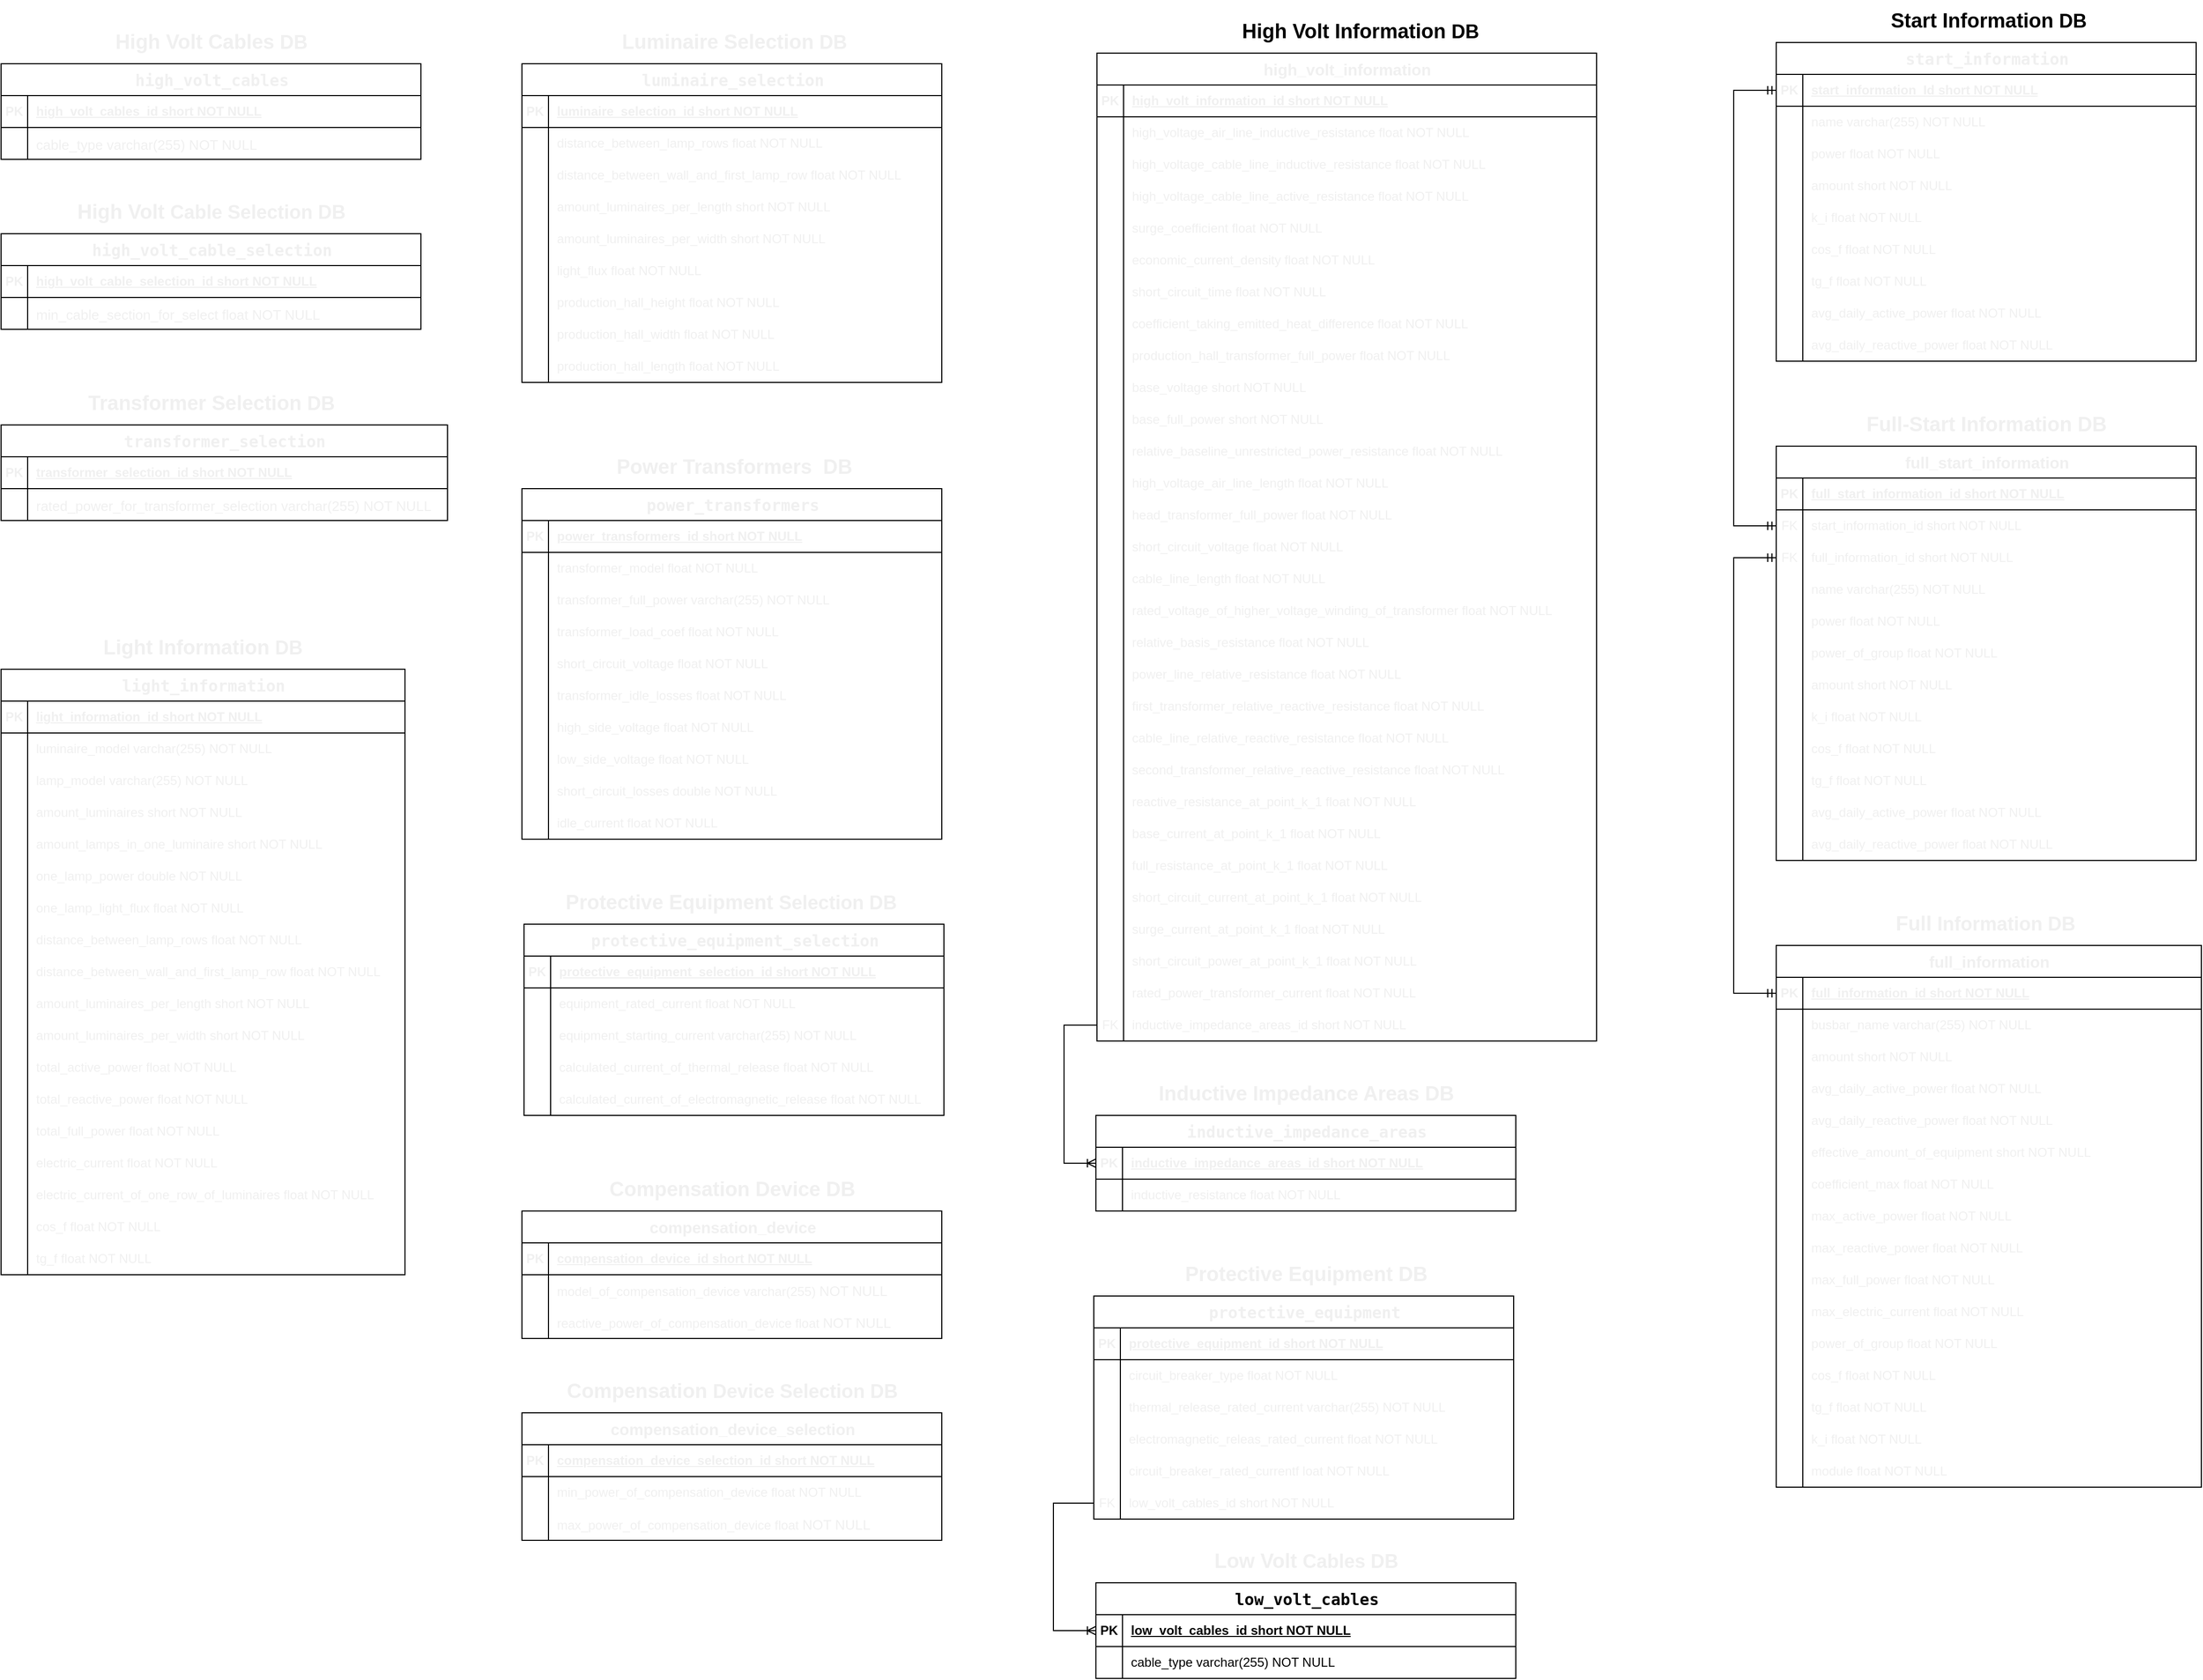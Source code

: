<mxfile version="20.5.3" type="embed"><diagram id="R2lEEEUBdFMjLlhIrx00" name="Page-1"><mxGraphModel dx="3107" dy="5367" grid="1" gridSize="10" guides="1" tooltips="1" connect="1" arrows="1" fold="1" page="1" pageScale="1" pageWidth="2336" pageHeight="1654" background="none" math="0" shadow="0" extFonts="Permanent Marker^https://fonts.googleapis.com/css?family=Permanent+Marker"><root><mxCell id="0"/><mxCell id="1" parent="0"/><mxCell id="E_5btY0bDoKc6HYNzD11-21" value="" style="fontSize=12;html=1;endArrow=ERmandOne;startArrow=ERmandOne;rounded=0;entryX=0;entryY=0.5;entryDx=0;entryDy=0;exitX=0;exitY=0.5;exitDx=0;exitDy=0;fontColor=#F0F0F0;movable=0;resizable=0;rotatable=0;deletable=0;editable=0;connectable=0;" parent="1" source="u34s2yMaKmwhGAyZNi0o-164" target="u34s2yMaKmwhGAyZNi0o-565" edge="1"><mxGeometry width="100" height="100" relative="1" as="geometry"><mxPoint x="1760" y="-1440" as="sourcePoint"/><mxPoint x="1790" y="-1540" as="targetPoint"/><Array as="points"><mxPoint x="1760" y="-1135"/><mxPoint x="1760" y="-1545"/></Array></mxGeometry></mxCell><mxCell id="E_5btY0bDoKc6HYNzD11-25" value="" style="fontSize=12;html=1;endArrow=ERmandOne;startArrow=ERmandOne;rounded=0;exitX=0;exitY=0.5;exitDx=0;exitDy=0;entryX=0;entryY=0.5;entryDx=0;entryDy=0;fontColor=#F0F0F0;movable=0;resizable=0;rotatable=0;deletable=0;editable=0;connectable=0;" parent="1" source="u34s2yMaKmwhGAyZNi0o-96" target="u34s2yMaKmwhGAyZNi0o-161" edge="1"><mxGeometry width="100" height="100" relative="1" as="geometry"><mxPoint x="1800" y="-660" as="sourcePoint"/><mxPoint x="1800" y="-1100" as="targetPoint"/><Array as="points"><mxPoint x="1760" y="-695"/><mxPoint x="1760" y="-1105"/></Array></mxGeometry></mxCell><mxCell id="E_5btY0bDoKc6HYNzD11-26" value="" style="fontSize=12;html=1;endArrow=ERoneToMany;rounded=0;entryX=0;entryY=0.5;entryDx=0;entryDy=0;exitX=0;exitY=0.5;exitDx=0;exitDy=0;fontColor=#F0F0F0;movable=0;resizable=0;rotatable=0;deletable=0;editable=0;connectable=0;" parent="1" source="u34s2yMaKmwhGAyZNi0o-330" target="u34s2yMaKmwhGAyZNi0o-335" edge="1"><mxGeometry width="100" height="100" relative="1" as="geometry"><mxPoint x="1110" y="-560" as="sourcePoint"/><mxPoint x="1120" y="-650" as="targetPoint"/><Array as="points"><mxPoint x="1130" y="-665"/><mxPoint x="1130" y="-535"/></Array></mxGeometry></mxCell><mxCell id="E_5btY0bDoKc6HYNzD11-27" value="" style="fontSize=12;html=1;endArrow=ERoneToMany;rounded=0;entryX=0;entryY=0.5;entryDx=0;entryDy=0;exitX=0;exitY=0.5;exitDx=0;exitDy=0;fontColor=#F0F0F0;movable=0;resizable=0;rotatable=0;deletable=0;editable=0;connectable=0;" parent="1" source="u34s2yMaKmwhGAyZNi0o-528" target="u34s2yMaKmwhGAyZNi0o-435" edge="1"><mxGeometry width="100" height="100" relative="1" as="geometry"><mxPoint x="1151" y="-220" as="sourcePoint"/><mxPoint x="1150" y="-90" as="targetPoint"/><Array as="points"><mxPoint x="1120" y="-215"/><mxPoint x="1120" y="-95"/></Array></mxGeometry></mxCell><mxCell id="u34s2yMaKmwhGAyZNi0o-562" value="Start Information&amp;nbsp;&lt;span style=&quot;font-size: 18px;&quot;&gt;DB&lt;/span&gt;" style="text;html=1;strokeColor=none;fillColor=none;align=center;verticalAlign=middle;whiteSpace=wrap;rounded=0;fontSize=19;fontStyle=1;movable=0;resizable=0;rotatable=0;deletable=0;editable=0;locked=0;connectable=0;" parent="1" vertex="1"><mxGeometry x="1840.75" y="-1630" width="317.5" height="40" as="geometry"/></mxCell><mxCell id="u34s2yMaKmwhGAyZNi0o-563" value="&lt;div style=&quot;&quot;&gt;&lt;div style=&quot;&quot;&gt;&lt;div style=&quot;&quot;&gt;&lt;div style=&quot;&quot;&gt;&lt;pre style=&quot;font-family: &amp;quot;JetBrains Mono&amp;quot;, monospace;&quot;&gt;&lt;pre style=&quot;font-family: &amp;quot;JetBrains Mono&amp;quot;, monospace;&quot;&gt;&lt;div style=&quot;&quot;&gt;&lt;pre style=&quot;font-family: &amp;quot;JetBrains Mono&amp;quot;, monospace;&quot;&gt;&lt;font style=&quot;font-size: 15px;&quot;&gt;start_information&lt;/font&gt;&lt;/pre&gt;&lt;/div&gt;&lt;/pre&gt;&lt;/pre&gt;&lt;/div&gt;&lt;/div&gt;&lt;/div&gt;&lt;/div&gt;" style="shape=table;startSize=30;container=1;collapsible=1;childLayout=tableLayout;fixedRows=1;rowLines=0;fontStyle=1;align=center;resizeLast=1;html=1;fontFamily=Helvetica;movable=0;resizable=0;rotatable=0;deletable=0;editable=0;locked=0;connectable=0;fillColor=none;fontColor=#F0F0F0;" parent="1" vertex="1"><mxGeometry x="1800" y="-1590" width="395" height="300" as="geometry"/></mxCell><mxCell id="u34s2yMaKmwhGAyZNi0o-564" value="" style="shape=tableRow;horizontal=0;startSize=0;swimlaneHead=0;swimlaneBody=0;fillColor=none;collapsible=0;dropTarget=0;points=[[0,0.5],[1,0.5]];portConstraint=eastwest;top=0;left=0;right=0;bottom=1;movable=0;resizable=0;rotatable=0;deletable=0;editable=0;locked=0;connectable=0;fontColor=#F0F0F0;" parent="u34s2yMaKmwhGAyZNi0o-563" vertex="1"><mxGeometry y="30" width="395" height="30" as="geometry"/></mxCell><mxCell id="u34s2yMaKmwhGAyZNi0o-565" value="PK" style="shape=partialRectangle;connectable=0;fillColor=none;top=0;left=0;bottom=0;right=0;fontStyle=1;overflow=hidden;whiteSpace=wrap;html=1;movable=0;resizable=0;rotatable=0;deletable=0;editable=0;locked=0;fontColor=#F0F0F0;" parent="u34s2yMaKmwhGAyZNi0o-564" vertex="1"><mxGeometry width="25.0" height="30" as="geometry"><mxRectangle width="25.0" height="30" as="alternateBounds"/></mxGeometry></mxCell><mxCell id="u34s2yMaKmwhGAyZNi0o-566" value="start_information_Id short&amp;nbsp;NOT NULL" style="shape=partialRectangle;connectable=0;fillColor=none;top=0;left=0;bottom=0;right=0;align=left;spacingLeft=6;fontStyle=5;overflow=hidden;whiteSpace=wrap;html=1;movable=0;resizable=0;rotatable=0;deletable=0;editable=0;locked=0;fontColor=#F0F0F0;" parent="u34s2yMaKmwhGAyZNi0o-564" vertex="1"><mxGeometry x="25.0" width="370.0" height="30" as="geometry"><mxRectangle width="370.0" height="30" as="alternateBounds"/></mxGeometry></mxCell><mxCell id="u34s2yMaKmwhGAyZNi0o-567" value="" style="shape=tableRow;horizontal=0;startSize=0;swimlaneHead=0;swimlaneBody=0;fillColor=none;collapsible=0;dropTarget=0;points=[[0,0.5],[1,0.5]];portConstraint=eastwest;top=0;left=0;right=0;bottom=0;movable=0;resizable=0;rotatable=0;deletable=0;editable=0;locked=0;connectable=0;fontColor=#F0F0F0;" parent="u34s2yMaKmwhGAyZNi0o-563" vertex="1"><mxGeometry y="60" width="395" height="30" as="geometry"/></mxCell><mxCell id="u34s2yMaKmwhGAyZNi0o-568" value="" style="shape=partialRectangle;connectable=0;fillColor=none;top=0;left=0;bottom=0;right=0;editable=0;overflow=hidden;whiteSpace=wrap;html=1;movable=0;resizable=0;rotatable=0;deletable=0;locked=0;fontColor=#F0F0F0;" parent="u34s2yMaKmwhGAyZNi0o-567" vertex="1"><mxGeometry width="25.0" height="30" as="geometry"><mxRectangle width="25.0" height="30" as="alternateBounds"/></mxGeometry></mxCell><mxCell id="u34s2yMaKmwhGAyZNi0o-569" value="name&amp;nbsp;varchar(255)&amp;nbsp;&lt;span style=&quot;background-color: initial;&quot;&gt;NOT NULL&lt;/span&gt;" style="shape=partialRectangle;connectable=0;fillColor=none;top=0;left=0;bottom=0;right=0;align=left;spacingLeft=6;overflow=hidden;whiteSpace=wrap;html=1;movable=0;resizable=0;rotatable=0;deletable=0;editable=0;locked=0;fontColor=#F0F0F0;" parent="u34s2yMaKmwhGAyZNi0o-567" vertex="1"><mxGeometry x="25.0" width="370.0" height="30" as="geometry"><mxRectangle width="370.0" height="30" as="alternateBounds"/></mxGeometry></mxCell><mxCell id="u34s2yMaKmwhGAyZNi0o-570" value="" style="shape=tableRow;horizontal=0;startSize=0;swimlaneHead=0;swimlaneBody=0;fillColor=none;collapsible=0;dropTarget=0;points=[[0,0.5],[1,0.5]];portConstraint=eastwest;top=0;left=0;right=0;bottom=0;movable=0;resizable=0;rotatable=0;deletable=0;editable=0;locked=0;connectable=0;fontColor=#F0F0F0;" parent="u34s2yMaKmwhGAyZNi0o-563" vertex="1"><mxGeometry y="90" width="395" height="30" as="geometry"/></mxCell><mxCell id="u34s2yMaKmwhGAyZNi0o-571" value="" style="shape=partialRectangle;connectable=0;fillColor=none;top=0;left=0;bottom=0;right=0;editable=0;overflow=hidden;whiteSpace=wrap;html=1;movable=0;resizable=0;rotatable=0;deletable=0;locked=0;fontColor=#F0F0F0;" parent="u34s2yMaKmwhGAyZNi0o-570" vertex="1"><mxGeometry width="25.0" height="30" as="geometry"><mxRectangle width="25.0" height="30" as="alternateBounds"/></mxGeometry></mxCell><mxCell id="u34s2yMaKmwhGAyZNi0o-572" value="&lt;div style=&quot;&quot;&gt;&lt;div style=&quot;&quot;&gt;power&amp;nbsp;float&amp;nbsp;NOT NULL&lt;br&gt;&lt;/div&gt;&lt;/div&gt;" style="shape=partialRectangle;connectable=0;fillColor=none;top=0;left=0;bottom=0;right=0;align=left;spacingLeft=6;overflow=hidden;whiteSpace=wrap;html=1;fontFamily=Helvetica;fontColor=#F0F0F0;movable=0;resizable=0;rotatable=0;deletable=0;editable=0;locked=0;labelBackgroundColor=none;" parent="u34s2yMaKmwhGAyZNi0o-570" vertex="1"><mxGeometry x="25.0" width="370.0" height="30" as="geometry"><mxRectangle width="370.0" height="30" as="alternateBounds"/></mxGeometry></mxCell><mxCell id="u34s2yMaKmwhGAyZNi0o-573" value="" style="shape=tableRow;horizontal=0;startSize=0;swimlaneHead=0;swimlaneBody=0;fillColor=none;collapsible=0;dropTarget=0;points=[[0,0.5],[1,0.5]];portConstraint=eastwest;top=0;left=0;right=0;bottom=0;movable=0;resizable=0;rotatable=0;deletable=0;editable=0;locked=0;connectable=0;fontColor=#F0F0F0;" parent="u34s2yMaKmwhGAyZNi0o-563" vertex="1"><mxGeometry y="120" width="395" height="30" as="geometry"/></mxCell><mxCell id="u34s2yMaKmwhGAyZNi0o-574" value="" style="shape=partialRectangle;connectable=0;fillColor=none;top=0;left=0;bottom=0;right=0;editable=0;overflow=hidden;whiteSpace=wrap;html=1;movable=0;resizable=0;rotatable=0;deletable=0;locked=0;fontColor=#F0F0F0;" parent="u34s2yMaKmwhGAyZNi0o-573" vertex="1"><mxGeometry width="25.0" height="30" as="geometry"><mxRectangle width="25.0" height="30" as="alternateBounds"/></mxGeometry></mxCell><mxCell id="u34s2yMaKmwhGAyZNi0o-575" value="&lt;div style=&quot;&quot;&gt;&lt;div style=&quot;&quot;&gt;amount&amp;nbsp;short&amp;nbsp;NOT NULL&lt;br&gt;&lt;/div&gt;&lt;/div&gt;" style="shape=partialRectangle;connectable=0;fillColor=none;top=0;left=0;bottom=0;right=0;align=left;spacingLeft=6;overflow=hidden;whiteSpace=wrap;html=1;fontFamily=Helvetica;fontColor=#F0F0F0;movable=0;resizable=0;rotatable=0;deletable=0;editable=0;locked=0;labelBackgroundColor=none;" parent="u34s2yMaKmwhGAyZNi0o-573" vertex="1"><mxGeometry x="25.0" width="370.0" height="30" as="geometry"><mxRectangle width="370.0" height="30" as="alternateBounds"/></mxGeometry></mxCell><mxCell id="u34s2yMaKmwhGAyZNi0o-576" value="" style="shape=tableRow;horizontal=0;startSize=0;swimlaneHead=0;swimlaneBody=0;fillColor=none;collapsible=0;dropTarget=0;points=[[0,0.5],[1,0.5]];portConstraint=eastwest;top=0;left=0;right=0;bottom=0;movable=0;resizable=0;rotatable=0;deletable=0;editable=0;locked=0;connectable=0;fontColor=#F0F0F0;" parent="u34s2yMaKmwhGAyZNi0o-563" vertex="1"><mxGeometry y="150" width="395" height="30" as="geometry"/></mxCell><mxCell id="u34s2yMaKmwhGAyZNi0o-577" value="" style="shape=partialRectangle;connectable=0;fillColor=none;top=0;left=0;bottom=0;right=0;editable=0;overflow=hidden;whiteSpace=wrap;html=1;movable=0;resizable=0;rotatable=0;deletable=0;locked=0;fontColor=#F0F0F0;" parent="u34s2yMaKmwhGAyZNi0o-576" vertex="1"><mxGeometry width="25.0" height="30" as="geometry"><mxRectangle width="25.0" height="30" as="alternateBounds"/></mxGeometry></mxCell><mxCell id="u34s2yMaKmwhGAyZNi0o-578" value="&lt;div style=&quot;&quot;&gt;&lt;div style=&quot;&quot;&gt;k_i&amp;nbsp;float&amp;nbsp;NOT NULL&lt;br&gt;&lt;/div&gt;&lt;/div&gt;" style="shape=partialRectangle;connectable=0;fillColor=none;top=0;left=0;bottom=0;right=0;align=left;spacingLeft=6;overflow=hidden;whiteSpace=wrap;html=1;fontFamily=Helvetica;fontColor=#F0F0F0;movable=0;resizable=0;rotatable=0;deletable=0;editable=0;locked=0;labelBackgroundColor=none;" parent="u34s2yMaKmwhGAyZNi0o-576" vertex="1"><mxGeometry x="25.0" width="370.0" height="30" as="geometry"><mxRectangle width="370.0" height="30" as="alternateBounds"/></mxGeometry></mxCell><mxCell id="u34s2yMaKmwhGAyZNi0o-579" value="" style="shape=tableRow;horizontal=0;startSize=0;swimlaneHead=0;swimlaneBody=0;fillColor=none;collapsible=0;dropTarget=0;points=[[0,0.5],[1,0.5]];portConstraint=eastwest;top=0;left=0;right=0;bottom=0;movable=0;resizable=0;rotatable=0;deletable=0;editable=0;locked=0;connectable=0;fontColor=#F0F0F0;" parent="u34s2yMaKmwhGAyZNi0o-563" vertex="1"><mxGeometry y="180" width="395" height="30" as="geometry"/></mxCell><mxCell id="u34s2yMaKmwhGAyZNi0o-580" value="" style="shape=partialRectangle;connectable=0;fillColor=none;top=0;left=0;bottom=0;right=0;editable=0;overflow=hidden;whiteSpace=wrap;html=1;movable=0;resizable=0;rotatable=0;deletable=0;locked=0;fontColor=#F0F0F0;" parent="u34s2yMaKmwhGAyZNi0o-579" vertex="1"><mxGeometry width="25.0" height="30" as="geometry"><mxRectangle width="25.0" height="30" as="alternateBounds"/></mxGeometry></mxCell><mxCell id="u34s2yMaKmwhGAyZNi0o-581" value="&lt;div style=&quot;&quot;&gt;&lt;div style=&quot;&quot;&gt;cos_f&amp;nbsp;float&amp;nbsp;NOT NULL&lt;/div&gt;&lt;/div&gt;" style="shape=partialRectangle;connectable=0;fillColor=none;top=0;left=0;bottom=0;right=0;align=left;spacingLeft=6;overflow=hidden;whiteSpace=wrap;html=1;fontFamily=Helvetica;fontColor=#F0F0F0;movable=0;resizable=0;rotatable=0;deletable=0;editable=0;locked=0;labelBackgroundColor=none;" parent="u34s2yMaKmwhGAyZNi0o-579" vertex="1"><mxGeometry x="25.0" width="370.0" height="30" as="geometry"><mxRectangle width="370.0" height="30" as="alternateBounds"/></mxGeometry></mxCell><mxCell id="u34s2yMaKmwhGAyZNi0o-582" value="" style="shape=tableRow;horizontal=0;startSize=0;swimlaneHead=0;swimlaneBody=0;fillColor=none;collapsible=0;dropTarget=0;points=[[0,0.5],[1,0.5]];portConstraint=eastwest;top=0;left=0;right=0;bottom=0;movable=0;resizable=0;rotatable=0;deletable=0;editable=0;locked=0;connectable=0;fontColor=#F0F0F0;" parent="u34s2yMaKmwhGAyZNi0o-563" vertex="1"><mxGeometry y="210" width="395" height="30" as="geometry"/></mxCell><mxCell id="u34s2yMaKmwhGAyZNi0o-583" value="" style="shape=partialRectangle;connectable=0;fillColor=none;top=0;left=0;bottom=0;right=0;editable=0;overflow=hidden;whiteSpace=wrap;html=1;movable=0;resizable=0;rotatable=0;deletable=0;locked=0;fontColor=#F0F0F0;" parent="u34s2yMaKmwhGAyZNi0o-582" vertex="1"><mxGeometry width="25.0" height="30" as="geometry"><mxRectangle width="25.0" height="30" as="alternateBounds"/></mxGeometry></mxCell><mxCell id="u34s2yMaKmwhGAyZNi0o-584" value="&lt;div style=&quot;&quot;&gt;&lt;div style=&quot;&quot;&gt;tg_f&amp;nbsp;float&amp;nbsp;NOT NULL&lt;/div&gt;&lt;/div&gt;" style="shape=partialRectangle;connectable=0;fillColor=none;top=0;left=0;bottom=0;right=0;align=left;spacingLeft=6;overflow=hidden;whiteSpace=wrap;html=1;fontFamily=Helvetica;fontColor=#F0F0F0;movable=0;resizable=0;rotatable=0;deletable=0;editable=0;locked=0;labelBackgroundColor=none;" parent="u34s2yMaKmwhGAyZNi0o-582" vertex="1"><mxGeometry x="25.0" width="370.0" height="30" as="geometry"><mxRectangle width="370.0" height="30" as="alternateBounds"/></mxGeometry></mxCell><mxCell id="u34s2yMaKmwhGAyZNi0o-585" value="" style="shape=tableRow;horizontal=0;startSize=0;swimlaneHead=0;swimlaneBody=0;fillColor=none;collapsible=0;dropTarget=0;points=[[0,0.5],[1,0.5]];portConstraint=eastwest;top=0;left=0;right=0;bottom=0;movable=0;resizable=0;rotatable=0;deletable=0;editable=0;locked=0;connectable=0;fontColor=#F0F0F0;" parent="u34s2yMaKmwhGAyZNi0o-563" vertex="1"><mxGeometry y="240" width="395" height="30" as="geometry"/></mxCell><mxCell id="u34s2yMaKmwhGAyZNi0o-586" value="" style="shape=partialRectangle;connectable=0;fillColor=none;top=0;left=0;bottom=0;right=0;editable=0;overflow=hidden;whiteSpace=wrap;html=1;movable=0;resizable=0;rotatable=0;deletable=0;locked=0;fontColor=#F0F0F0;" parent="u34s2yMaKmwhGAyZNi0o-585" vertex="1"><mxGeometry width="25.0" height="30" as="geometry"><mxRectangle width="25.0" height="30" as="alternateBounds"/></mxGeometry></mxCell><mxCell id="u34s2yMaKmwhGAyZNi0o-587" value="&lt;div style=&quot;&quot;&gt;&lt;div style=&quot;&quot;&gt;avg_daily_active_power&amp;nbsp;float&amp;nbsp;NOT NULL&lt;/div&gt;&lt;/div&gt;" style="shape=partialRectangle;connectable=0;fillColor=none;top=0;left=0;bottom=0;right=0;align=left;spacingLeft=6;overflow=hidden;whiteSpace=wrap;html=1;fontFamily=Helvetica;fontColor=#F0F0F0;movable=0;resizable=0;rotatable=0;deletable=0;editable=0;locked=0;labelBackgroundColor=none;" parent="u34s2yMaKmwhGAyZNi0o-585" vertex="1"><mxGeometry x="25.0" width="370.0" height="30" as="geometry"><mxRectangle width="370.0" height="30" as="alternateBounds"/></mxGeometry></mxCell><mxCell id="u34s2yMaKmwhGAyZNi0o-588" value="" style="shape=tableRow;horizontal=0;startSize=0;swimlaneHead=0;swimlaneBody=0;fillColor=none;collapsible=0;dropTarget=0;points=[[0,0.5],[1,0.5]];portConstraint=eastwest;top=0;left=0;right=0;bottom=0;movable=0;resizable=0;rotatable=0;deletable=0;editable=0;locked=0;connectable=0;fontColor=#F0F0F0;" parent="u34s2yMaKmwhGAyZNi0o-563" vertex="1"><mxGeometry y="270" width="395" height="30" as="geometry"/></mxCell><mxCell id="u34s2yMaKmwhGAyZNi0o-589" value="" style="shape=partialRectangle;connectable=0;fillColor=none;top=0;left=0;bottom=0;right=0;editable=0;overflow=hidden;whiteSpace=wrap;html=1;movable=0;resizable=0;rotatable=0;deletable=0;locked=0;fontColor=#F0F0F0;" parent="u34s2yMaKmwhGAyZNi0o-588" vertex="1"><mxGeometry width="25.0" height="30" as="geometry"><mxRectangle width="25.0" height="30" as="alternateBounds"/></mxGeometry></mxCell><mxCell id="u34s2yMaKmwhGAyZNi0o-590" value="&lt;div style=&quot;&quot;&gt;&lt;div style=&quot;&quot;&gt;avg_daily_reactive_power&amp;nbsp;float&amp;nbsp;NOT NULL&lt;/div&gt;&lt;/div&gt;" style="shape=partialRectangle;connectable=0;fillColor=none;top=0;left=0;bottom=0;right=0;align=left;spacingLeft=6;overflow=hidden;whiteSpace=wrap;html=1;fontFamily=Helvetica;fontColor=#F0F0F0;movable=0;resizable=0;rotatable=0;deletable=0;editable=0;locked=0;labelBackgroundColor=none;" parent="u34s2yMaKmwhGAyZNi0o-588" vertex="1"><mxGeometry x="25.0" width="370.0" height="30" as="geometry"><mxRectangle width="370.0" height="30" as="alternateBounds"/></mxGeometry></mxCell><mxCell id="u34s2yMaKmwhGAyZNi0o-340" value="Light Information&amp;nbsp;&lt;span style=&quot;font-size: 18px;&quot;&gt;DB&lt;/span&gt;" style="text;html=1;strokeColor=none;fillColor=none;align=center;verticalAlign=middle;whiteSpace=wrap;rounded=0;fontSize=19;fontStyle=1;movable=0;resizable=0;rotatable=0;deletable=0;editable=0;locked=0;connectable=0;fontColor=#F0F0F0;" parent="1" vertex="1"><mxGeometry x="161.25" y="-1040" width="317.5" height="40" as="geometry"/></mxCell><mxCell id="u34s2yMaKmwhGAyZNi0o-341" value="&lt;div style=&quot;&quot;&gt;&lt;div style=&quot;&quot;&gt;&lt;div style=&quot;&quot;&gt;&lt;div style=&quot;&quot;&gt;&lt;div style=&quot;&quot;&gt;&lt;pre style=&quot;font-family: &amp;quot;JetBrains Mono&amp;quot;, monospace;&quot;&gt;&lt;font style=&quot;font-size: 15px;&quot;&gt;light_information&lt;/font&gt;&lt;/pre&gt;&lt;/div&gt;&lt;/div&gt;&lt;/div&gt;&lt;/div&gt;&lt;/div&gt;" style="shape=table;startSize=30;container=1;collapsible=1;childLayout=tableLayout;fixedRows=1;rowLines=0;fontStyle=1;align=center;resizeLast=1;html=1;fontFamily=Helvetica;movable=0;resizable=0;rotatable=0;deletable=0;editable=0;locked=0;connectable=0;fillColor=none;labelBackgroundColor=none;fontColor=#F0F0F0;" parent="1" vertex="1"><mxGeometry x="130" y="-1000" width="380.0" height="570" as="geometry"/></mxCell><mxCell id="u34s2yMaKmwhGAyZNi0o-342" value="" style="shape=tableRow;horizontal=0;startSize=0;swimlaneHead=0;swimlaneBody=0;fillColor=none;collapsible=0;dropTarget=0;points=[[0,0.5],[1,0.5]];portConstraint=eastwest;top=0;left=0;right=0;bottom=1;movable=0;resizable=0;rotatable=0;deletable=0;editable=0;locked=0;connectable=0;fontColor=#F0F0F0;labelBackgroundColor=none;" parent="u34s2yMaKmwhGAyZNi0o-341" vertex="1"><mxGeometry y="30" width="380.0" height="30" as="geometry"/></mxCell><mxCell id="u34s2yMaKmwhGAyZNi0o-343" value="" style="shape=partialRectangle;connectable=0;fillColor=none;top=0;left=0;bottom=0;right=0;fontStyle=1;overflow=hidden;movable=0;resizable=0;rotatable=0;deletable=0;editable=0;locked=0;fontColor=#F0F0F0;labelBackgroundColor=none;labelBorderColor=none;whiteSpace=wrap;html=1;" parent="u34s2yMaKmwhGAyZNi0o-342" vertex="1"><mxGeometry width="25.0" height="30" as="geometry"><mxRectangle width="25.0" height="30" as="alternateBounds"/></mxGeometry></mxCell><mxCell id="u34s2yMaKmwhGAyZNi0o-344" value="" style="shape=partialRectangle;connectable=0;fillColor=none;top=0;left=0;bottom=0;right=0;align=left;spacingLeft=6;fontStyle=5;overflow=hidden;movable=0;resizable=0;rotatable=0;deletable=0;editable=0;locked=0;fontColor=#F0F0F0;labelBackgroundColor=none;strokeColor=#F0F0F0;labelBorderColor=none;whiteSpace=wrap;html=1;" parent="u34s2yMaKmwhGAyZNi0o-342" vertex="1"><mxGeometry x="25.0" width="355.0" height="30" as="geometry"><mxRectangle width="355.0" height="30" as="alternateBounds"/></mxGeometry></mxCell><mxCell id="u34s2yMaKmwhGAyZNi0o-345" value="" style="shape=tableRow;horizontal=0;startSize=0;swimlaneHead=0;swimlaneBody=0;fillColor=none;collapsible=0;dropTarget=0;points=[[0,0.5],[1,0.5]];portConstraint=eastwest;top=0;left=0;right=0;bottom=0;movable=0;resizable=0;rotatable=0;deletable=0;editable=0;locked=0;connectable=0;fontColor=#F0F0F0;labelBackgroundColor=none;" parent="u34s2yMaKmwhGAyZNi0o-341" vertex="1"><mxGeometry y="60" width="380.0" height="30" as="geometry"/></mxCell><mxCell id="u34s2yMaKmwhGAyZNi0o-346" value="" style="shape=partialRectangle;connectable=0;fillColor=none;top=0;left=0;bottom=0;right=0;editable=0;overflow=hidden;whiteSpace=wrap;html=1;movable=0;resizable=0;rotatable=0;deletable=0;locked=0;fontColor=#F0F0F0;labelBackgroundColor=none;" parent="u34s2yMaKmwhGAyZNi0o-345" vertex="1"><mxGeometry width="25.0" height="30" as="geometry"><mxRectangle width="25.0" height="30" as="alternateBounds"/></mxGeometry></mxCell><mxCell id="u34s2yMaKmwhGAyZNi0o-347" value="luminaire_model&amp;nbsp;varchar(255) NOT NULL" style="shape=partialRectangle;connectable=0;fillColor=none;top=0;left=0;bottom=0;right=0;align=left;spacingLeft=6;overflow=hidden;whiteSpace=wrap;html=1;movable=0;resizable=0;rotatable=0;deletable=0;editable=0;locked=0;fontColor=#F0F0F0;labelBackgroundColor=none;" parent="u34s2yMaKmwhGAyZNi0o-345" vertex="1"><mxGeometry x="25.0" width="355.0" height="30" as="geometry"><mxRectangle width="355.0" height="30" as="alternateBounds"/></mxGeometry></mxCell><mxCell id="u34s2yMaKmwhGAyZNi0o-348" value="" style="shape=tableRow;horizontal=0;startSize=0;swimlaneHead=0;swimlaneBody=0;fillColor=none;collapsible=0;dropTarget=0;points=[[0,0.5],[1,0.5]];portConstraint=eastwest;top=0;left=0;right=0;bottom=0;movable=0;resizable=0;rotatable=0;deletable=0;editable=0;locked=0;connectable=0;fontColor=#F0F0F0;labelBackgroundColor=none;" parent="u34s2yMaKmwhGAyZNi0o-341" vertex="1"><mxGeometry y="90" width="380.0" height="30" as="geometry"/></mxCell><mxCell id="u34s2yMaKmwhGAyZNi0o-349" value="" style="shape=partialRectangle;connectable=0;fillColor=none;top=0;left=0;bottom=0;right=0;editable=0;overflow=hidden;whiteSpace=wrap;html=1;movable=0;resizable=0;rotatable=0;deletable=0;locked=0;fontColor=#F0F0F0;labelBackgroundColor=none;" parent="u34s2yMaKmwhGAyZNi0o-348" vertex="1"><mxGeometry width="25.0" height="30" as="geometry"><mxRectangle width="25.0" height="30" as="alternateBounds"/></mxGeometry></mxCell><mxCell id="u34s2yMaKmwhGAyZNi0o-350" value="&lt;div style=&quot;&quot;&gt;&lt;div style=&quot;&quot;&gt;lamp_model varchar(255) NOT NULL&lt;br&gt;&lt;/div&gt;&lt;/div&gt;" style="shape=partialRectangle;connectable=0;fillColor=none;top=0;left=0;bottom=0;right=0;align=left;spacingLeft=6;overflow=hidden;whiteSpace=wrap;html=1;fontFamily=Helvetica;fontColor=#F0F0F0;movable=0;resizable=0;rotatable=0;deletable=0;editable=0;locked=0;labelBackgroundColor=none;" parent="u34s2yMaKmwhGAyZNi0o-348" vertex="1"><mxGeometry x="25.0" width="355.0" height="30" as="geometry"><mxRectangle width="355.0" height="30" as="alternateBounds"/></mxGeometry></mxCell><mxCell id="u34s2yMaKmwhGAyZNi0o-351" value="" style="shape=tableRow;horizontal=0;startSize=0;swimlaneHead=0;swimlaneBody=0;fillColor=none;collapsible=0;dropTarget=0;points=[[0,0.5],[1,0.5]];portConstraint=eastwest;top=0;left=0;right=0;bottom=0;movable=0;resizable=0;rotatable=0;deletable=0;editable=0;locked=0;connectable=0;fontColor=#F0F0F0;labelBackgroundColor=none;" parent="u34s2yMaKmwhGAyZNi0o-341" vertex="1"><mxGeometry y="120" width="380.0" height="30" as="geometry"/></mxCell><mxCell id="u34s2yMaKmwhGAyZNi0o-352" value="" style="shape=partialRectangle;connectable=0;fillColor=none;top=0;left=0;bottom=0;right=0;editable=0;overflow=hidden;whiteSpace=wrap;html=1;movable=0;resizable=0;rotatable=0;deletable=0;locked=0;fontColor=#F0F0F0;labelBackgroundColor=none;" parent="u34s2yMaKmwhGAyZNi0o-351" vertex="1"><mxGeometry width="25.0" height="30" as="geometry"><mxRectangle width="25.0" height="30" as="alternateBounds"/></mxGeometry></mxCell><mxCell id="u34s2yMaKmwhGAyZNi0o-353" value="&lt;div style=&quot;&quot;&gt;&lt;div style=&quot;&quot;&gt;amount_luminaires&amp;nbsp;short&amp;nbsp;NOT NULL&lt;/div&gt;&lt;/div&gt;" style="shape=partialRectangle;connectable=0;fillColor=none;top=0;left=0;bottom=0;right=0;align=left;spacingLeft=6;overflow=hidden;whiteSpace=wrap;html=1;fontFamily=Helvetica;fontColor=#F0F0F0;movable=0;resizable=0;rotatable=0;deletable=0;editable=0;locked=0;labelBackgroundColor=none;" parent="u34s2yMaKmwhGAyZNi0o-351" vertex="1"><mxGeometry x="25.0" width="355.0" height="30" as="geometry"><mxRectangle width="355.0" height="30" as="alternateBounds"/></mxGeometry></mxCell><mxCell id="u34s2yMaKmwhGAyZNi0o-354" value="" style="shape=tableRow;horizontal=0;startSize=0;swimlaneHead=0;swimlaneBody=0;fillColor=none;collapsible=0;dropTarget=0;points=[[0,0.5],[1,0.5]];portConstraint=eastwest;top=0;left=0;right=0;bottom=0;movable=0;resizable=0;rotatable=0;deletable=0;editable=0;locked=0;connectable=0;fontColor=#F0F0F0;labelBackgroundColor=none;" parent="u34s2yMaKmwhGAyZNi0o-341" vertex="1"><mxGeometry y="150" width="380.0" height="30" as="geometry"/></mxCell><mxCell id="u34s2yMaKmwhGAyZNi0o-355" value="" style="shape=partialRectangle;connectable=0;fillColor=none;top=0;left=0;bottom=0;right=0;editable=0;overflow=hidden;whiteSpace=wrap;html=1;movable=0;resizable=0;rotatable=0;deletable=0;locked=0;fontColor=#F0F0F0;labelBackgroundColor=none;" parent="u34s2yMaKmwhGAyZNi0o-354" vertex="1"><mxGeometry width="25.0" height="30" as="geometry"><mxRectangle width="25.0" height="30" as="alternateBounds"/></mxGeometry></mxCell><mxCell id="u34s2yMaKmwhGAyZNi0o-356" value="&lt;div style=&quot;&quot;&gt;&lt;div style=&quot;&quot;&gt;amount_lamps_in_one_luminaire&amp;nbsp;short&amp;nbsp;NOT NULL&lt;/div&gt;&lt;/div&gt;" style="shape=partialRectangle;connectable=0;fillColor=none;top=0;left=0;bottom=0;right=0;align=left;spacingLeft=6;overflow=hidden;whiteSpace=wrap;html=1;fontFamily=Helvetica;fontColor=#F0F0F0;movable=0;resizable=0;rotatable=0;deletable=0;editable=0;locked=0;labelBackgroundColor=none;" parent="u34s2yMaKmwhGAyZNi0o-354" vertex="1"><mxGeometry x="25.0" width="355.0" height="30" as="geometry"><mxRectangle width="355.0" height="30" as="alternateBounds"/></mxGeometry></mxCell><mxCell id="u34s2yMaKmwhGAyZNi0o-357" value="" style="shape=tableRow;horizontal=0;startSize=0;swimlaneHead=0;swimlaneBody=0;fillColor=none;collapsible=0;dropTarget=0;points=[[0,0.5],[1,0.5]];portConstraint=eastwest;top=0;left=0;right=0;bottom=0;movable=0;resizable=0;rotatable=0;deletable=0;editable=0;locked=0;connectable=0;fontColor=#F0F0F0;labelBackgroundColor=none;" parent="u34s2yMaKmwhGAyZNi0o-341" vertex="1"><mxGeometry y="180" width="380.0" height="30" as="geometry"/></mxCell><mxCell id="u34s2yMaKmwhGAyZNi0o-358" value="" style="shape=partialRectangle;connectable=0;fillColor=none;top=0;left=0;bottom=0;right=0;editable=0;overflow=hidden;whiteSpace=wrap;html=1;movable=0;resizable=0;rotatable=0;deletable=0;locked=0;fontColor=#F0F0F0;labelBackgroundColor=none;" parent="u34s2yMaKmwhGAyZNi0o-357" vertex="1"><mxGeometry width="25.0" height="30" as="geometry"><mxRectangle width="25.0" height="30" as="alternateBounds"/></mxGeometry></mxCell><mxCell id="u34s2yMaKmwhGAyZNi0o-359" value="&lt;div style=&quot;&quot;&gt;&lt;div style=&quot;&quot;&gt;one_lamp_power double NOT NULL&lt;/div&gt;&lt;/div&gt;" style="shape=partialRectangle;connectable=0;fillColor=none;top=0;left=0;bottom=0;right=0;align=left;spacingLeft=6;overflow=hidden;whiteSpace=wrap;html=1;fontFamily=Helvetica;fontColor=#F0F0F0;movable=0;resizable=0;rotatable=0;deletable=0;editable=0;locked=0;labelBackgroundColor=none;" parent="u34s2yMaKmwhGAyZNi0o-357" vertex="1"><mxGeometry x="25.0" width="355.0" height="30" as="geometry"><mxRectangle width="355.0" height="30" as="alternateBounds"/></mxGeometry></mxCell><mxCell id="u34s2yMaKmwhGAyZNi0o-360" value="" style="shape=tableRow;horizontal=0;startSize=0;swimlaneHead=0;swimlaneBody=0;fillColor=none;collapsible=0;dropTarget=0;points=[[0,0.5],[1,0.5]];portConstraint=eastwest;top=0;left=0;right=0;bottom=0;movable=0;resizable=0;rotatable=0;deletable=0;editable=0;locked=0;connectable=0;fontColor=#F0F0F0;labelBackgroundColor=none;" parent="u34s2yMaKmwhGAyZNi0o-341" vertex="1"><mxGeometry y="210" width="380.0" height="30" as="geometry"/></mxCell><mxCell id="u34s2yMaKmwhGAyZNi0o-361" value="" style="shape=partialRectangle;connectable=0;fillColor=none;top=0;left=0;bottom=0;right=0;editable=0;overflow=hidden;whiteSpace=wrap;html=1;movable=0;resizable=0;rotatable=0;deletable=0;locked=0;fontColor=#F0F0F0;labelBackgroundColor=none;" parent="u34s2yMaKmwhGAyZNi0o-360" vertex="1"><mxGeometry width="25.0" height="30" as="geometry"><mxRectangle width="25.0" height="30" as="alternateBounds"/></mxGeometry></mxCell><mxCell id="u34s2yMaKmwhGAyZNi0o-362" value="&lt;div style=&quot;&quot;&gt;&lt;div style=&quot;&quot;&gt;one_lamp_light_flux float&amp;nbsp;NOT NULL&lt;/div&gt;&lt;/div&gt;" style="shape=partialRectangle;connectable=0;fillColor=none;top=0;left=0;bottom=0;right=0;align=left;spacingLeft=6;overflow=hidden;whiteSpace=wrap;html=1;fontFamily=Helvetica;fontColor=#F0F0F0;movable=0;resizable=0;rotatable=0;deletable=0;editable=0;locked=0;labelBackgroundColor=none;" parent="u34s2yMaKmwhGAyZNi0o-360" vertex="1"><mxGeometry x="25.0" width="355.0" height="30" as="geometry"><mxRectangle width="355.0" height="30" as="alternateBounds"/></mxGeometry></mxCell><mxCell id="u34s2yMaKmwhGAyZNi0o-363" value="" style="shape=tableRow;horizontal=0;startSize=0;swimlaneHead=0;swimlaneBody=0;fillColor=none;collapsible=0;dropTarget=0;points=[[0,0.5],[1,0.5]];portConstraint=eastwest;top=0;left=0;right=0;bottom=0;movable=0;resizable=0;rotatable=0;deletable=0;editable=0;locked=0;connectable=0;fontColor=#F0F0F0;labelBackgroundColor=none;" parent="u34s2yMaKmwhGAyZNi0o-341" vertex="1"><mxGeometry y="240" width="380.0" height="30" as="geometry"/></mxCell><mxCell id="u34s2yMaKmwhGAyZNi0o-364" value="" style="shape=partialRectangle;connectable=0;fillColor=none;top=0;left=0;bottom=0;right=0;editable=0;overflow=hidden;whiteSpace=wrap;html=1;movable=0;resizable=0;rotatable=0;deletable=0;locked=0;fontColor=#F0F0F0;labelBackgroundColor=none;" parent="u34s2yMaKmwhGAyZNi0o-363" vertex="1"><mxGeometry width="25.0" height="30" as="geometry"><mxRectangle width="25.0" height="30" as="alternateBounds"/></mxGeometry></mxCell><mxCell id="u34s2yMaKmwhGAyZNi0o-365" value="&lt;div style=&quot;&quot;&gt;&lt;div style=&quot;&quot;&gt;distance_between_lamp_rows&amp;nbsp;float&amp;nbsp;NOT NULL&lt;/div&gt;&lt;/div&gt;" style="shape=partialRectangle;connectable=0;fillColor=none;top=0;left=0;bottom=0;right=0;align=left;spacingLeft=6;overflow=hidden;whiteSpace=wrap;html=1;fontFamily=Helvetica;fontColor=#F0F0F0;movable=0;resizable=0;rotatable=0;deletable=0;editable=0;locked=0;labelBackgroundColor=none;" parent="u34s2yMaKmwhGAyZNi0o-363" vertex="1"><mxGeometry x="25.0" width="355.0" height="30" as="geometry"><mxRectangle width="355.0" height="30" as="alternateBounds"/></mxGeometry></mxCell><mxCell id="u34s2yMaKmwhGAyZNi0o-366" value="" style="shape=tableRow;horizontal=0;startSize=0;swimlaneHead=0;swimlaneBody=0;fillColor=none;collapsible=0;dropTarget=0;points=[[0,0.5],[1,0.5]];portConstraint=eastwest;top=0;left=0;right=0;bottom=0;movable=0;resizable=0;rotatable=0;deletable=0;editable=0;locked=0;connectable=0;fontColor=#F0F0F0;labelBackgroundColor=none;" parent="u34s2yMaKmwhGAyZNi0o-341" vertex="1"><mxGeometry y="270" width="380.0" height="30" as="geometry"/></mxCell><mxCell id="u34s2yMaKmwhGAyZNi0o-367" value="" style="shape=partialRectangle;connectable=0;fillColor=none;top=0;left=0;bottom=0;right=0;editable=0;overflow=hidden;whiteSpace=wrap;html=1;movable=0;resizable=0;rotatable=0;deletable=0;locked=0;fontColor=#F0F0F0;labelBackgroundColor=none;" parent="u34s2yMaKmwhGAyZNi0o-366" vertex="1"><mxGeometry width="25.0" height="30" as="geometry"><mxRectangle width="25.0" height="30" as="alternateBounds"/></mxGeometry></mxCell><mxCell id="u34s2yMaKmwhGAyZNi0o-368" value="&lt;div style=&quot;&quot;&gt;&lt;div style=&quot;&quot;&gt;distance_between_wall_and_first_lamp_row&amp;nbsp;float&amp;nbsp;NOT NULL&lt;/div&gt;&lt;/div&gt;" style="shape=partialRectangle;connectable=0;fillColor=none;top=0;left=0;bottom=0;right=0;align=left;spacingLeft=6;overflow=hidden;whiteSpace=wrap;html=1;fontFamily=Helvetica;fontColor=#F0F0F0;movable=0;resizable=0;rotatable=0;deletable=0;editable=0;locked=0;labelBackgroundColor=none;" parent="u34s2yMaKmwhGAyZNi0o-366" vertex="1"><mxGeometry x="25.0" width="355.0" height="30" as="geometry"><mxRectangle width="355.0" height="30" as="alternateBounds"/></mxGeometry></mxCell><mxCell id="u34s2yMaKmwhGAyZNi0o-369" value="" style="shape=tableRow;horizontal=0;startSize=0;swimlaneHead=0;swimlaneBody=0;fillColor=none;collapsible=0;dropTarget=0;points=[[0,0.5],[1,0.5]];portConstraint=eastwest;top=0;left=0;right=0;bottom=0;movable=0;resizable=0;rotatable=0;deletable=0;editable=0;locked=0;connectable=0;fontColor=#F0F0F0;labelBackgroundColor=none;" parent="u34s2yMaKmwhGAyZNi0o-341" vertex="1"><mxGeometry y="300" width="380.0" height="30" as="geometry"/></mxCell><mxCell id="u34s2yMaKmwhGAyZNi0o-370" value="" style="shape=partialRectangle;connectable=0;fillColor=none;top=0;left=0;bottom=0;right=0;editable=0;overflow=hidden;whiteSpace=wrap;html=1;movable=0;resizable=0;rotatable=0;deletable=0;locked=0;fontColor=#F0F0F0;labelBackgroundColor=none;" parent="u34s2yMaKmwhGAyZNi0o-369" vertex="1"><mxGeometry width="25.0" height="30" as="geometry"><mxRectangle width="25.0" height="30" as="alternateBounds"/></mxGeometry></mxCell><mxCell id="u34s2yMaKmwhGAyZNi0o-371" value="&lt;div style=&quot;&quot;&gt;&lt;div style=&quot;&quot;&gt;amount_luminaires_per_length&amp;nbsp;short&amp;nbsp;NOT NULL&lt;/div&gt;&lt;/div&gt;" style="shape=partialRectangle;connectable=0;fillColor=none;top=0;left=0;bottom=0;right=0;align=left;spacingLeft=6;overflow=hidden;whiteSpace=wrap;html=1;fontFamily=Helvetica;fontColor=#F0F0F0;movable=0;resizable=0;rotatable=0;deletable=0;editable=0;locked=0;labelBackgroundColor=none;" parent="u34s2yMaKmwhGAyZNi0o-369" vertex="1"><mxGeometry x="25.0" width="355.0" height="30" as="geometry"><mxRectangle width="355.0" height="30" as="alternateBounds"/></mxGeometry></mxCell><mxCell id="u34s2yMaKmwhGAyZNi0o-372" value="" style="shape=tableRow;horizontal=0;startSize=0;swimlaneHead=0;swimlaneBody=0;fillColor=none;collapsible=0;dropTarget=0;points=[[0,0.5],[1,0.5]];portConstraint=eastwest;top=0;left=0;right=0;bottom=0;movable=0;resizable=0;rotatable=0;deletable=0;editable=0;locked=0;connectable=0;fontColor=#F0F0F0;labelBackgroundColor=none;" parent="u34s2yMaKmwhGAyZNi0o-341" vertex="1"><mxGeometry y="330" width="380.0" height="30" as="geometry"/></mxCell><mxCell id="u34s2yMaKmwhGAyZNi0o-373" value="" style="shape=partialRectangle;connectable=0;fillColor=none;top=0;left=0;bottom=0;right=0;editable=0;overflow=hidden;whiteSpace=wrap;html=1;movable=0;resizable=0;rotatable=0;deletable=0;locked=0;fontColor=#F0F0F0;labelBackgroundColor=none;" parent="u34s2yMaKmwhGAyZNi0o-372" vertex="1"><mxGeometry width="25.0" height="30" as="geometry"><mxRectangle width="25.0" height="30" as="alternateBounds"/></mxGeometry></mxCell><mxCell id="u34s2yMaKmwhGAyZNi0o-374" value="&lt;div style=&quot;&quot;&gt;&lt;div style=&quot;&quot;&gt;amount_luminaires_per_width&amp;nbsp;short&amp;nbsp;NOT NULL&lt;/div&gt;&lt;/div&gt;" style="shape=partialRectangle;connectable=0;fillColor=none;top=0;left=0;bottom=0;right=0;align=left;spacingLeft=6;overflow=hidden;whiteSpace=wrap;html=1;fontFamily=Helvetica;fontColor=#F0F0F0;movable=0;resizable=0;rotatable=0;deletable=0;editable=0;locked=0;labelBackgroundColor=none;" parent="u34s2yMaKmwhGAyZNi0o-372" vertex="1"><mxGeometry x="25.0" width="355.0" height="30" as="geometry"><mxRectangle width="355.0" height="30" as="alternateBounds"/></mxGeometry></mxCell><mxCell id="u34s2yMaKmwhGAyZNi0o-375" value="" style="shape=tableRow;horizontal=0;startSize=0;swimlaneHead=0;swimlaneBody=0;fillColor=none;collapsible=0;dropTarget=0;points=[[0,0.5],[1,0.5]];portConstraint=eastwest;top=0;left=0;right=0;bottom=0;movable=0;resizable=0;rotatable=0;deletable=0;editable=0;locked=0;connectable=0;fontColor=#F0F0F0;labelBackgroundColor=none;" parent="u34s2yMaKmwhGAyZNi0o-341" vertex="1"><mxGeometry y="360" width="380.0" height="30" as="geometry"/></mxCell><mxCell id="u34s2yMaKmwhGAyZNi0o-376" value="" style="shape=partialRectangle;connectable=0;fillColor=none;top=0;left=0;bottom=0;right=0;editable=0;overflow=hidden;whiteSpace=wrap;html=1;movable=0;resizable=0;rotatable=0;deletable=0;locked=0;fontColor=#F0F0F0;labelBackgroundColor=none;" parent="u34s2yMaKmwhGAyZNi0o-375" vertex="1"><mxGeometry width="25.0" height="30" as="geometry"><mxRectangle width="25.0" height="30" as="alternateBounds"/></mxGeometry></mxCell><mxCell id="u34s2yMaKmwhGAyZNi0o-377" value="&lt;div style=&quot;&quot;&gt;&lt;div style=&quot;&quot;&gt;total_active_power&amp;nbsp;float&amp;nbsp;NOT NULL&lt;/div&gt;&lt;/div&gt;" style="shape=partialRectangle;connectable=0;fillColor=none;top=0;left=0;bottom=0;right=0;align=left;spacingLeft=6;overflow=hidden;whiteSpace=wrap;html=1;fontFamily=Helvetica;fontColor=#F0F0F0;movable=0;resizable=0;rotatable=0;deletable=0;editable=0;locked=0;labelBackgroundColor=none;" parent="u34s2yMaKmwhGAyZNi0o-375" vertex="1"><mxGeometry x="25.0" width="355.0" height="30" as="geometry"><mxRectangle width="355.0" height="30" as="alternateBounds"/></mxGeometry></mxCell><mxCell id="u34s2yMaKmwhGAyZNi0o-378" value="" style="shape=tableRow;horizontal=0;startSize=0;swimlaneHead=0;swimlaneBody=0;fillColor=none;collapsible=0;dropTarget=0;points=[[0,0.5],[1,0.5]];portConstraint=eastwest;top=0;left=0;right=0;bottom=0;movable=0;resizable=0;rotatable=0;deletable=0;editable=0;locked=0;connectable=0;fontColor=#F0F0F0;labelBackgroundColor=none;" parent="u34s2yMaKmwhGAyZNi0o-341" vertex="1"><mxGeometry y="390" width="380.0" height="30" as="geometry"/></mxCell><mxCell id="u34s2yMaKmwhGAyZNi0o-379" value="" style="shape=partialRectangle;connectable=0;fillColor=none;top=0;left=0;bottom=0;right=0;editable=0;overflow=hidden;whiteSpace=wrap;html=1;movable=0;resizable=0;rotatable=0;deletable=0;locked=0;fontColor=#F0F0F0;labelBackgroundColor=none;" parent="u34s2yMaKmwhGAyZNi0o-378" vertex="1"><mxGeometry width="25.0" height="30" as="geometry"><mxRectangle width="25.0" height="30" as="alternateBounds"/></mxGeometry></mxCell><mxCell id="u34s2yMaKmwhGAyZNi0o-380" value="&lt;div style=&quot;&quot;&gt;&lt;div style=&quot;&quot;&gt;total_reactive_power&amp;nbsp;float&amp;nbsp;NOT NULL&lt;/div&gt;&lt;/div&gt;" style="shape=partialRectangle;connectable=0;fillColor=none;top=0;left=0;bottom=0;right=0;align=left;spacingLeft=6;overflow=hidden;whiteSpace=wrap;html=1;fontFamily=Helvetica;fontColor=#F0F0F0;movable=0;resizable=0;rotatable=0;deletable=0;editable=0;locked=0;labelBackgroundColor=none;" parent="u34s2yMaKmwhGAyZNi0o-378" vertex="1"><mxGeometry x="25.0" width="355.0" height="30" as="geometry"><mxRectangle width="355.0" height="30" as="alternateBounds"/></mxGeometry></mxCell><mxCell id="u34s2yMaKmwhGAyZNi0o-381" value="" style="shape=tableRow;horizontal=0;startSize=0;swimlaneHead=0;swimlaneBody=0;fillColor=none;collapsible=0;dropTarget=0;points=[[0,0.5],[1,0.5]];portConstraint=eastwest;top=0;left=0;right=0;bottom=0;movable=0;resizable=0;rotatable=0;deletable=0;editable=0;locked=0;connectable=0;fontColor=#F0F0F0;labelBackgroundColor=none;" parent="u34s2yMaKmwhGAyZNi0o-341" vertex="1"><mxGeometry y="420" width="380.0" height="30" as="geometry"/></mxCell><mxCell id="u34s2yMaKmwhGAyZNi0o-382" value="" style="shape=partialRectangle;connectable=0;fillColor=none;top=0;left=0;bottom=0;right=0;editable=0;overflow=hidden;whiteSpace=wrap;html=1;movable=0;resizable=0;rotatable=0;deletable=0;locked=0;fontColor=#F0F0F0;labelBackgroundColor=none;" parent="u34s2yMaKmwhGAyZNi0o-381" vertex="1"><mxGeometry width="25.0" height="30" as="geometry"><mxRectangle width="25.0" height="30" as="alternateBounds"/></mxGeometry></mxCell><mxCell id="u34s2yMaKmwhGAyZNi0o-383" value="&lt;div style=&quot;&quot;&gt;&lt;div style=&quot;&quot;&gt;total_full_power&amp;nbsp;float&amp;nbsp;NOT NULL&lt;/div&gt;&lt;/div&gt;" style="shape=partialRectangle;connectable=0;fillColor=none;top=0;left=0;bottom=0;right=0;align=left;spacingLeft=6;overflow=hidden;whiteSpace=wrap;html=1;fontFamily=Helvetica;fontColor=#F0F0F0;movable=0;resizable=0;rotatable=0;deletable=0;editable=0;locked=0;labelBackgroundColor=none;" parent="u34s2yMaKmwhGAyZNi0o-381" vertex="1"><mxGeometry x="25.0" width="355.0" height="30" as="geometry"><mxRectangle width="355.0" height="30" as="alternateBounds"/></mxGeometry></mxCell><mxCell id="u34s2yMaKmwhGAyZNi0o-384" value="" style="shape=tableRow;horizontal=0;startSize=0;swimlaneHead=0;swimlaneBody=0;fillColor=none;collapsible=0;dropTarget=0;points=[[0,0.5],[1,0.5]];portConstraint=eastwest;top=0;left=0;right=0;bottom=0;movable=0;resizable=0;rotatable=0;deletable=0;editable=0;locked=0;connectable=0;fontColor=#F0F0F0;labelBackgroundColor=none;" parent="u34s2yMaKmwhGAyZNi0o-341" vertex="1"><mxGeometry y="450" width="380.0" height="30" as="geometry"/></mxCell><mxCell id="u34s2yMaKmwhGAyZNi0o-385" value="" style="shape=partialRectangle;connectable=0;fillColor=none;top=0;left=0;bottom=0;right=0;editable=0;overflow=hidden;whiteSpace=wrap;html=1;movable=0;resizable=0;rotatable=0;deletable=0;locked=0;fontColor=#F0F0F0;labelBackgroundColor=none;" parent="u34s2yMaKmwhGAyZNi0o-384" vertex="1"><mxGeometry width="25.0" height="30" as="geometry"><mxRectangle width="25.0" height="30" as="alternateBounds"/></mxGeometry></mxCell><mxCell id="u34s2yMaKmwhGAyZNi0o-386" value="&lt;div style=&quot;&quot;&gt;&lt;div style=&quot;&quot;&gt;electric_current&amp;nbsp;float&amp;nbsp;NOT NULL&lt;/div&gt;&lt;/div&gt;" style="shape=partialRectangle;connectable=0;fillColor=none;top=0;left=0;bottom=0;right=0;align=left;spacingLeft=6;overflow=hidden;whiteSpace=wrap;html=1;fontFamily=Helvetica;fontColor=#F0F0F0;movable=0;resizable=0;rotatable=0;deletable=0;editable=0;locked=0;labelBackgroundColor=none;" parent="u34s2yMaKmwhGAyZNi0o-384" vertex="1"><mxGeometry x="25.0" width="355.0" height="30" as="geometry"><mxRectangle width="355.0" height="30" as="alternateBounds"/></mxGeometry></mxCell><mxCell id="u34s2yMaKmwhGAyZNi0o-387" value="" style="shape=tableRow;horizontal=0;startSize=0;swimlaneHead=0;swimlaneBody=0;fillColor=none;collapsible=0;dropTarget=0;points=[[0,0.5],[1,0.5]];portConstraint=eastwest;top=0;left=0;right=0;bottom=0;movable=0;resizable=0;rotatable=0;deletable=0;editable=0;locked=0;connectable=0;fontColor=#F0F0F0;labelBackgroundColor=none;" parent="u34s2yMaKmwhGAyZNi0o-341" vertex="1"><mxGeometry y="480" width="380.0" height="30" as="geometry"/></mxCell><mxCell id="u34s2yMaKmwhGAyZNi0o-388" value="" style="shape=partialRectangle;connectable=0;fillColor=none;top=0;left=0;bottom=0;right=0;editable=0;overflow=hidden;whiteSpace=wrap;html=1;movable=0;resizable=0;rotatable=0;deletable=0;locked=0;fontColor=#F0F0F0;labelBackgroundColor=none;" parent="u34s2yMaKmwhGAyZNi0o-387" vertex="1"><mxGeometry width="25.0" height="30" as="geometry"><mxRectangle width="25.0" height="30" as="alternateBounds"/></mxGeometry></mxCell><mxCell id="u34s2yMaKmwhGAyZNi0o-389" value="&lt;div style=&quot;&quot;&gt;&lt;div style=&quot;&quot;&gt;electric_current_of_one_row_of_luminaires&amp;nbsp;float&amp;nbsp;NOT NULL&lt;/div&gt;&lt;/div&gt;" style="shape=partialRectangle;connectable=0;fillColor=none;top=0;left=0;bottom=0;right=0;align=left;spacingLeft=6;overflow=hidden;whiteSpace=wrap;html=1;fontFamily=Helvetica;fontColor=#F0F0F0;movable=0;resizable=0;rotatable=0;deletable=0;editable=0;locked=0;labelBackgroundColor=none;" parent="u34s2yMaKmwhGAyZNi0o-387" vertex="1"><mxGeometry x="25.0" width="355.0" height="30" as="geometry"><mxRectangle width="355.0" height="30" as="alternateBounds"/></mxGeometry></mxCell><mxCell id="u34s2yMaKmwhGAyZNi0o-390" value="" style="shape=tableRow;horizontal=0;startSize=0;swimlaneHead=0;swimlaneBody=0;fillColor=none;collapsible=0;dropTarget=0;points=[[0,0.5],[1,0.5]];portConstraint=eastwest;top=0;left=0;right=0;bottom=0;movable=0;resizable=0;rotatable=0;deletable=0;editable=0;locked=0;connectable=0;fontColor=#F0F0F0;labelBackgroundColor=none;" parent="u34s2yMaKmwhGAyZNi0o-341" vertex="1"><mxGeometry y="510" width="380.0" height="30" as="geometry"/></mxCell><mxCell id="u34s2yMaKmwhGAyZNi0o-391" value="" style="shape=partialRectangle;connectable=0;fillColor=none;top=0;left=0;bottom=0;right=0;editable=0;overflow=hidden;whiteSpace=wrap;html=1;movable=0;resizable=0;rotatable=0;deletable=0;locked=0;fontColor=#F0F0F0;labelBackgroundColor=none;" parent="u34s2yMaKmwhGAyZNi0o-390" vertex="1"><mxGeometry width="25.0" height="30" as="geometry"><mxRectangle width="25.0" height="30" as="alternateBounds"/></mxGeometry></mxCell><mxCell id="u34s2yMaKmwhGAyZNi0o-392" value="&lt;div style=&quot;&quot;&gt;&lt;div style=&quot;&quot;&gt;cos_f&amp;nbsp;float&amp;nbsp;NOT NULL&lt;/div&gt;&lt;/div&gt;" style="shape=partialRectangle;connectable=0;fillColor=none;top=0;left=0;bottom=0;right=0;align=left;spacingLeft=6;overflow=hidden;whiteSpace=wrap;html=1;fontFamily=Helvetica;fontColor=#F0F0F0;movable=0;resizable=0;rotatable=0;deletable=0;editable=0;locked=0;labelBackgroundColor=none;" parent="u34s2yMaKmwhGAyZNi0o-390" vertex="1"><mxGeometry x="25.0" width="355.0" height="30" as="geometry"><mxRectangle width="355.0" height="30" as="alternateBounds"/></mxGeometry></mxCell><mxCell id="u34s2yMaKmwhGAyZNi0o-393" value="" style="shape=tableRow;horizontal=0;startSize=0;swimlaneHead=0;swimlaneBody=0;fillColor=none;collapsible=0;dropTarget=0;points=[[0,0.5],[1,0.5]];portConstraint=eastwest;top=0;left=0;right=0;bottom=0;movable=0;resizable=0;rotatable=0;deletable=0;editable=0;locked=0;connectable=0;fontColor=#F0F0F0;labelBackgroundColor=none;" parent="u34s2yMaKmwhGAyZNi0o-341" vertex="1"><mxGeometry y="540" width="380.0" height="30" as="geometry"/></mxCell><mxCell id="u34s2yMaKmwhGAyZNi0o-394" value="" style="shape=partialRectangle;connectable=0;fillColor=none;top=0;left=0;bottom=0;right=0;editable=0;overflow=hidden;whiteSpace=wrap;html=1;movable=0;resizable=0;rotatable=0;deletable=0;locked=0;fontColor=#F0F0F0;labelBackgroundColor=none;" parent="u34s2yMaKmwhGAyZNi0o-393" vertex="1"><mxGeometry width="25.0" height="30" as="geometry"><mxRectangle width="25.0" height="30" as="alternateBounds"/></mxGeometry></mxCell><mxCell id="u34s2yMaKmwhGAyZNi0o-395" value="&lt;div style=&quot;&quot;&gt;&lt;div style=&quot;&quot;&gt;tg_f&amp;nbsp;float&amp;nbsp;NOT NULL&lt;/div&gt;&lt;/div&gt;" style="shape=partialRectangle;connectable=0;fillColor=none;top=0;left=0;bottom=0;right=0;align=left;spacingLeft=6;overflow=hidden;whiteSpace=wrap;html=1;fontFamily=Helvetica;fontColor=#F0F0F0;movable=0;resizable=0;rotatable=0;deletable=0;editable=0;locked=0;labelBackgroundColor=none;" parent="u34s2yMaKmwhGAyZNi0o-393" vertex="1"><mxGeometry x="25.0" width="355.0" height="30" as="geometry"><mxRectangle width="355.0" height="30" as="alternateBounds"/></mxGeometry></mxCell><mxCell id="u34s2yMaKmwhGAyZNi0o-240" value="High Volt Information&amp;nbsp;&lt;span style=&quot;font-size: 18px;&quot;&gt;DB&lt;/span&gt;" style="text;html=1;strokeColor=none;fillColor=none;align=center;verticalAlign=middle;whiteSpace=wrap;rounded=0;fontSize=19;fontStyle=1;movable=0;resizable=0;rotatable=0;deletable=0;editable=0;locked=0;connectable=0;" parent="1" vertex="1"><mxGeometry x="1250" y="-1620" width="317.5" height="40" as="geometry"/></mxCell><mxCell id="u34s2yMaKmwhGAyZNi0o-241" value="&lt;div style=&quot;&quot;&gt;&lt;div style=&quot;&quot;&gt;&lt;div style=&quot;&quot;&gt;&lt;div style=&quot;&quot;&gt;&lt;div style=&quot;&quot;&gt;&lt;font style=&quot;font-size: 15px;&quot;&gt;high_volt_information&lt;/font&gt;&lt;/div&gt;&lt;/div&gt;&lt;/div&gt;&lt;/div&gt;&lt;/div&gt;" style="shape=table;startSize=30;container=1;collapsible=1;childLayout=tableLayout;fixedRows=1;rowLines=0;fontStyle=1;align=center;resizeLast=1;html=1;fontFamily=Helvetica;movable=0;resizable=0;rotatable=0;deletable=0;editable=0;locked=0;connectable=0;fillColor=none;labelBackgroundColor=none;fontColor=#F0F0F0;" parent="1" vertex="1"><mxGeometry x="1161" y="-1580" width="470" height="930" as="geometry"/></mxCell><mxCell id="u34s2yMaKmwhGAyZNi0o-242" value="" style="shape=tableRow;horizontal=0;startSize=0;swimlaneHead=0;swimlaneBody=0;fillColor=none;collapsible=0;dropTarget=0;points=[[0,0.5],[1,0.5]];portConstraint=eastwest;top=0;left=0;right=0;bottom=1;movable=0;resizable=0;rotatable=0;deletable=0;editable=0;locked=0;connectable=0;fontColor=#F0F0F0;" parent="u34s2yMaKmwhGAyZNi0o-241" vertex="1"><mxGeometry y="30" width="470" height="30" as="geometry"/></mxCell><mxCell id="u34s2yMaKmwhGAyZNi0o-243" value="PK" style="shape=partialRectangle;connectable=0;fillColor=none;top=0;left=0;bottom=0;right=0;fontStyle=1;overflow=hidden;whiteSpace=wrap;html=1;movable=0;resizable=0;rotatable=0;deletable=0;editable=0;locked=0;fontColor=#F0F0F0;" parent="u34s2yMaKmwhGAyZNi0o-242" vertex="1"><mxGeometry width="25.0" height="30" as="geometry"><mxRectangle width="25.0" height="30" as="alternateBounds"/></mxGeometry></mxCell><mxCell id="u34s2yMaKmwhGAyZNi0o-244" value="high_volt_information_id short&amp;nbsp;NOT NULL" style="shape=partialRectangle;connectable=0;fillColor=none;top=0;left=0;bottom=0;right=0;align=left;spacingLeft=6;fontStyle=5;overflow=hidden;whiteSpace=wrap;html=1;movable=0;resizable=0;rotatable=0;deletable=0;editable=0;locked=0;fontColor=#F0F0F0;" parent="u34s2yMaKmwhGAyZNi0o-242" vertex="1"><mxGeometry x="25.0" width="445.0" height="30" as="geometry"><mxRectangle width="445.0" height="30" as="alternateBounds"/></mxGeometry></mxCell><mxCell id="u34s2yMaKmwhGAyZNi0o-245" value="" style="shape=tableRow;horizontal=0;startSize=0;swimlaneHead=0;swimlaneBody=0;fillColor=none;collapsible=0;dropTarget=0;points=[[0,0.5],[1,0.5]];portConstraint=eastwest;top=0;left=0;right=0;bottom=0;movable=0;resizable=0;rotatable=0;deletable=0;editable=0;locked=0;connectable=0;fontColor=#F0F0F0;" parent="u34s2yMaKmwhGAyZNi0o-241" vertex="1"><mxGeometry y="60" width="470" height="30" as="geometry"/></mxCell><mxCell id="u34s2yMaKmwhGAyZNi0o-246" value="" style="shape=partialRectangle;connectable=0;fillColor=none;top=0;left=0;bottom=0;right=0;editable=0;overflow=hidden;whiteSpace=wrap;html=1;movable=0;resizable=0;rotatable=0;deletable=0;locked=0;fontColor=#F0F0F0;" parent="u34s2yMaKmwhGAyZNi0o-245" vertex="1"><mxGeometry width="25.0" height="30" as="geometry"><mxRectangle width="25.0" height="30" as="alternateBounds"/></mxGeometry></mxCell><mxCell id="u34s2yMaKmwhGAyZNi0o-247" value="high_voltage_air_line_inductive_resistance float NOT NULL" style="shape=partialRectangle;connectable=0;fillColor=none;top=0;left=0;bottom=0;right=0;align=left;spacingLeft=6;overflow=hidden;whiteSpace=wrap;html=1;movable=0;resizable=0;rotatable=0;deletable=0;editable=0;locked=0;fontColor=#F0F0F0;" parent="u34s2yMaKmwhGAyZNi0o-245" vertex="1"><mxGeometry x="25.0" width="445.0" height="30" as="geometry"><mxRectangle width="445.0" height="30" as="alternateBounds"/></mxGeometry></mxCell><mxCell id="u34s2yMaKmwhGAyZNi0o-248" value="" style="shape=tableRow;horizontal=0;startSize=0;swimlaneHead=0;swimlaneBody=0;fillColor=none;collapsible=0;dropTarget=0;points=[[0,0.5],[1,0.5]];portConstraint=eastwest;top=0;left=0;right=0;bottom=0;movable=0;resizable=0;rotatable=0;deletable=0;editable=0;locked=0;connectable=0;fontColor=#F0F0F0;" parent="u34s2yMaKmwhGAyZNi0o-241" vertex="1"><mxGeometry y="90" width="470" height="30" as="geometry"/></mxCell><mxCell id="u34s2yMaKmwhGAyZNi0o-249" value="" style="shape=partialRectangle;connectable=0;fillColor=none;top=0;left=0;bottom=0;right=0;editable=0;overflow=hidden;whiteSpace=wrap;html=1;movable=0;resizable=0;rotatable=0;deletable=0;locked=0;fontColor=#F0F0F0;" parent="u34s2yMaKmwhGAyZNi0o-248" vertex="1"><mxGeometry width="25.0" height="30" as="geometry"><mxRectangle width="25.0" height="30" as="alternateBounds"/></mxGeometry></mxCell><mxCell id="u34s2yMaKmwhGAyZNi0o-250" value="&lt;div style=&quot;&quot;&gt;&lt;div style=&quot;&quot;&gt;high_voltage_cable_line_inductive_resistance&amp;nbsp;float&amp;nbsp;NOT NULL&lt;br&gt;&lt;/div&gt;&lt;/div&gt;" style="shape=partialRectangle;connectable=0;fillColor=none;top=0;left=0;bottom=0;right=0;align=left;spacingLeft=6;overflow=hidden;whiteSpace=wrap;html=1;fontFamily=Helvetica;fontColor=#F0F0F0;movable=0;resizable=0;rotatable=0;deletable=0;editable=0;locked=0;labelBackgroundColor=none;" parent="u34s2yMaKmwhGAyZNi0o-248" vertex="1"><mxGeometry x="25.0" width="445.0" height="30" as="geometry"><mxRectangle width="445.0" height="30" as="alternateBounds"/></mxGeometry></mxCell><mxCell id="u34s2yMaKmwhGAyZNi0o-251" value="" style="shape=tableRow;horizontal=0;startSize=0;swimlaneHead=0;swimlaneBody=0;fillColor=none;collapsible=0;dropTarget=0;points=[[0,0.5],[1,0.5]];portConstraint=eastwest;top=0;left=0;right=0;bottom=0;movable=0;resizable=0;rotatable=0;deletable=0;editable=0;locked=0;connectable=0;fontColor=#F0F0F0;" parent="u34s2yMaKmwhGAyZNi0o-241" vertex="1"><mxGeometry y="120" width="470" height="30" as="geometry"/></mxCell><mxCell id="u34s2yMaKmwhGAyZNi0o-252" value="" style="shape=partialRectangle;connectable=0;fillColor=none;top=0;left=0;bottom=0;right=0;editable=0;overflow=hidden;whiteSpace=wrap;html=1;movable=0;resizable=0;rotatable=0;deletable=0;locked=0;fontColor=#F0F0F0;" parent="u34s2yMaKmwhGAyZNi0o-251" vertex="1"><mxGeometry width="25.0" height="30" as="geometry"><mxRectangle width="25.0" height="30" as="alternateBounds"/></mxGeometry></mxCell><mxCell id="u34s2yMaKmwhGAyZNi0o-253" value="&lt;div style=&quot;&quot;&gt;&lt;div style=&quot;&quot;&gt;high_voltage_cable_line_active_resistance&amp;nbsp;float&amp;nbsp;NOT NULL&lt;/div&gt;&lt;/div&gt;" style="shape=partialRectangle;connectable=0;fillColor=none;top=0;left=0;bottom=0;right=0;align=left;spacingLeft=6;overflow=hidden;whiteSpace=wrap;html=1;fontFamily=Helvetica;fontColor=#F0F0F0;movable=0;resizable=0;rotatable=0;deletable=0;editable=0;locked=0;labelBackgroundColor=none;" parent="u34s2yMaKmwhGAyZNi0o-251" vertex="1"><mxGeometry x="25.0" width="445.0" height="30" as="geometry"><mxRectangle width="445.0" height="30" as="alternateBounds"/></mxGeometry></mxCell><mxCell id="u34s2yMaKmwhGAyZNi0o-254" value="" style="shape=tableRow;horizontal=0;startSize=0;swimlaneHead=0;swimlaneBody=0;fillColor=none;collapsible=0;dropTarget=0;points=[[0,0.5],[1,0.5]];portConstraint=eastwest;top=0;left=0;right=0;bottom=0;movable=0;resizable=0;rotatable=0;deletable=0;editable=0;locked=0;connectable=0;fontColor=#F0F0F0;" parent="u34s2yMaKmwhGAyZNi0o-241" vertex="1"><mxGeometry y="150" width="470" height="30" as="geometry"/></mxCell><mxCell id="u34s2yMaKmwhGAyZNi0o-255" value="" style="shape=partialRectangle;connectable=0;fillColor=none;top=0;left=0;bottom=0;right=0;editable=0;overflow=hidden;whiteSpace=wrap;html=1;movable=0;resizable=0;rotatable=0;deletable=0;locked=0;fontColor=#F0F0F0;" parent="u34s2yMaKmwhGAyZNi0o-254" vertex="1"><mxGeometry width="25.0" height="30" as="geometry"><mxRectangle width="25.0" height="30" as="alternateBounds"/></mxGeometry></mxCell><mxCell id="u34s2yMaKmwhGAyZNi0o-256" value="&lt;div style=&quot;&quot;&gt;&lt;div style=&quot;&quot;&gt;surge_coefficient&amp;nbsp;float&amp;nbsp;NOT NULL&lt;/div&gt;&lt;/div&gt;" style="shape=partialRectangle;connectable=0;fillColor=none;top=0;left=0;bottom=0;right=0;align=left;spacingLeft=6;overflow=hidden;whiteSpace=wrap;html=1;fontFamily=Helvetica;fontColor=#F0F0F0;movable=0;resizable=0;rotatable=0;deletable=0;editable=0;locked=0;labelBackgroundColor=none;" parent="u34s2yMaKmwhGAyZNi0o-254" vertex="1"><mxGeometry x="25.0" width="445.0" height="30" as="geometry"><mxRectangle width="445.0" height="30" as="alternateBounds"/></mxGeometry></mxCell><mxCell id="u34s2yMaKmwhGAyZNi0o-257" value="" style="shape=tableRow;horizontal=0;startSize=0;swimlaneHead=0;swimlaneBody=0;fillColor=none;collapsible=0;dropTarget=0;points=[[0,0.5],[1,0.5]];portConstraint=eastwest;top=0;left=0;right=0;bottom=0;movable=0;resizable=0;rotatable=0;deletable=0;editable=0;locked=0;connectable=0;fontColor=#F0F0F0;" parent="u34s2yMaKmwhGAyZNi0o-241" vertex="1"><mxGeometry y="180" width="470" height="30" as="geometry"/></mxCell><mxCell id="u34s2yMaKmwhGAyZNi0o-258" value="" style="shape=partialRectangle;connectable=0;fillColor=none;top=0;left=0;bottom=0;right=0;editable=0;overflow=hidden;whiteSpace=wrap;html=1;movable=0;resizable=0;rotatable=0;deletable=0;locked=0;fontColor=#F0F0F0;" parent="u34s2yMaKmwhGAyZNi0o-257" vertex="1"><mxGeometry width="25.0" height="30" as="geometry"><mxRectangle width="25.0" height="30" as="alternateBounds"/></mxGeometry></mxCell><mxCell id="u34s2yMaKmwhGAyZNi0o-259" value="&lt;div style=&quot;&quot;&gt;&lt;div style=&quot;&quot;&gt;economic_current_density&amp;nbsp;float&amp;nbsp;NOT NULL&lt;/div&gt;&lt;/div&gt;" style="shape=partialRectangle;connectable=0;fillColor=none;top=0;left=0;bottom=0;right=0;align=left;spacingLeft=6;overflow=hidden;whiteSpace=wrap;html=1;fontFamily=Helvetica;fontColor=#F0F0F0;movable=0;resizable=0;rotatable=0;deletable=0;editable=0;locked=0;labelBackgroundColor=none;" parent="u34s2yMaKmwhGAyZNi0o-257" vertex="1"><mxGeometry x="25.0" width="445.0" height="30" as="geometry"><mxRectangle width="445.0" height="30" as="alternateBounds"/></mxGeometry></mxCell><mxCell id="u34s2yMaKmwhGAyZNi0o-260" value="" style="shape=tableRow;horizontal=0;startSize=0;swimlaneHead=0;swimlaneBody=0;fillColor=none;collapsible=0;dropTarget=0;points=[[0,0.5],[1,0.5]];portConstraint=eastwest;top=0;left=0;right=0;bottom=0;movable=0;resizable=0;rotatable=0;deletable=0;editable=0;locked=0;connectable=0;fontColor=#F0F0F0;" parent="u34s2yMaKmwhGAyZNi0o-241" vertex="1"><mxGeometry y="210" width="470" height="30" as="geometry"/></mxCell><mxCell id="u34s2yMaKmwhGAyZNi0o-261" value="" style="shape=partialRectangle;connectable=0;fillColor=none;top=0;left=0;bottom=0;right=0;editable=0;overflow=hidden;whiteSpace=wrap;html=1;movable=0;resizable=0;rotatable=0;deletable=0;locked=0;fontColor=#F0F0F0;" parent="u34s2yMaKmwhGAyZNi0o-260" vertex="1"><mxGeometry width="25.0" height="30" as="geometry"><mxRectangle width="25.0" height="30" as="alternateBounds"/></mxGeometry></mxCell><mxCell id="u34s2yMaKmwhGAyZNi0o-262" value="&lt;div style=&quot;&quot;&gt;&lt;div style=&quot;&quot;&gt;short_circuit_time&amp;nbsp;float&amp;nbsp;NOT NULL&lt;/div&gt;&lt;/div&gt;" style="shape=partialRectangle;connectable=0;fillColor=none;top=0;left=0;bottom=0;right=0;align=left;spacingLeft=6;overflow=hidden;whiteSpace=wrap;html=1;fontFamily=Helvetica;fontColor=#F0F0F0;movable=0;resizable=0;rotatable=0;deletable=0;editable=0;locked=0;labelBackgroundColor=none;" parent="u34s2yMaKmwhGAyZNi0o-260" vertex="1"><mxGeometry x="25.0" width="445.0" height="30" as="geometry"><mxRectangle width="445.0" height="30" as="alternateBounds"/></mxGeometry></mxCell><mxCell id="u34s2yMaKmwhGAyZNi0o-263" value="" style="shape=tableRow;horizontal=0;startSize=0;swimlaneHead=0;swimlaneBody=0;fillColor=none;collapsible=0;dropTarget=0;points=[[0,0.5],[1,0.5]];portConstraint=eastwest;top=0;left=0;right=0;bottom=0;movable=0;resizable=0;rotatable=0;deletable=0;editable=0;locked=0;connectable=0;fontColor=#F0F0F0;" parent="u34s2yMaKmwhGAyZNi0o-241" vertex="1"><mxGeometry y="240" width="470" height="30" as="geometry"/></mxCell><mxCell id="u34s2yMaKmwhGAyZNi0o-264" value="" style="shape=partialRectangle;connectable=0;fillColor=none;top=0;left=0;bottom=0;right=0;editable=0;overflow=hidden;whiteSpace=wrap;html=1;movable=0;resizable=0;rotatable=0;deletable=0;locked=0;fontColor=#F0F0F0;" parent="u34s2yMaKmwhGAyZNi0o-263" vertex="1"><mxGeometry width="25.0" height="30" as="geometry"><mxRectangle width="25.0" height="30" as="alternateBounds"/></mxGeometry></mxCell><mxCell id="u34s2yMaKmwhGAyZNi0o-265" value="&lt;div style=&quot;&quot;&gt;&lt;div style=&quot;&quot;&gt;coefficient_taking_emitted_heat_difference&amp;nbsp;float&amp;nbsp;NOT NULL&lt;/div&gt;&lt;/div&gt;" style="shape=partialRectangle;connectable=0;fillColor=none;top=0;left=0;bottom=0;right=0;align=left;spacingLeft=6;overflow=hidden;whiteSpace=wrap;html=1;fontFamily=Helvetica;fontColor=#F0F0F0;movable=0;resizable=0;rotatable=0;deletable=0;editable=0;locked=0;labelBackgroundColor=none;" parent="u34s2yMaKmwhGAyZNi0o-263" vertex="1"><mxGeometry x="25.0" width="445.0" height="30" as="geometry"><mxRectangle width="445.0" height="30" as="alternateBounds"/></mxGeometry></mxCell><mxCell id="u34s2yMaKmwhGAyZNi0o-266" value="" style="shape=tableRow;horizontal=0;startSize=0;swimlaneHead=0;swimlaneBody=0;fillColor=none;collapsible=0;dropTarget=0;points=[[0,0.5],[1,0.5]];portConstraint=eastwest;top=0;left=0;right=0;bottom=0;movable=0;resizable=0;rotatable=0;deletable=0;editable=0;locked=0;connectable=0;fontColor=#F0F0F0;" parent="u34s2yMaKmwhGAyZNi0o-241" vertex="1"><mxGeometry y="270" width="470" height="30" as="geometry"/></mxCell><mxCell id="u34s2yMaKmwhGAyZNi0o-267" value="" style="shape=partialRectangle;connectable=0;fillColor=none;top=0;left=0;bottom=0;right=0;editable=0;overflow=hidden;whiteSpace=wrap;html=1;movable=0;resizable=0;rotatable=0;deletable=0;locked=0;fontColor=#F0F0F0;" parent="u34s2yMaKmwhGAyZNi0o-266" vertex="1"><mxGeometry width="25.0" height="30" as="geometry"><mxRectangle width="25.0" height="30" as="alternateBounds"/></mxGeometry></mxCell><mxCell id="u34s2yMaKmwhGAyZNi0o-268" value="&lt;div style=&quot;&quot;&gt;&lt;div style=&quot;&quot;&gt;production_hall_transformer_full_power&amp;nbsp;float&amp;nbsp;NOT NULL&lt;/div&gt;&lt;/div&gt;" style="shape=partialRectangle;connectable=0;fillColor=none;top=0;left=0;bottom=0;right=0;align=left;spacingLeft=6;overflow=hidden;whiteSpace=wrap;html=1;fontFamily=Helvetica;fontColor=#F0F0F0;movable=0;resizable=0;rotatable=0;deletable=0;editable=0;locked=0;labelBackgroundColor=none;" parent="u34s2yMaKmwhGAyZNi0o-266" vertex="1"><mxGeometry x="25.0" width="445.0" height="30" as="geometry"><mxRectangle width="445.0" height="30" as="alternateBounds"/></mxGeometry></mxCell><mxCell id="u34s2yMaKmwhGAyZNi0o-269" value="" style="shape=tableRow;horizontal=0;startSize=0;swimlaneHead=0;swimlaneBody=0;fillColor=none;collapsible=0;dropTarget=0;points=[[0,0.5],[1,0.5]];portConstraint=eastwest;top=0;left=0;right=0;bottom=0;movable=0;resizable=0;rotatable=0;deletable=0;editable=0;locked=0;connectable=0;fontColor=#F0F0F0;" parent="u34s2yMaKmwhGAyZNi0o-241" vertex="1"><mxGeometry y="300" width="470" height="30" as="geometry"/></mxCell><mxCell id="u34s2yMaKmwhGAyZNi0o-270" value="" style="shape=partialRectangle;connectable=0;fillColor=none;top=0;left=0;bottom=0;right=0;editable=0;overflow=hidden;whiteSpace=wrap;html=1;movable=0;resizable=0;rotatable=0;deletable=0;locked=0;fontColor=#F0F0F0;" parent="u34s2yMaKmwhGAyZNi0o-269" vertex="1"><mxGeometry width="25.0" height="30" as="geometry"><mxRectangle width="25.0" height="30" as="alternateBounds"/></mxGeometry></mxCell><mxCell id="u34s2yMaKmwhGAyZNi0o-271" value="&lt;div style=&quot;&quot;&gt;&lt;div style=&quot;&quot;&gt;base_voltage&amp;nbsp;short&amp;nbsp;NOT NULL&lt;/div&gt;&lt;/div&gt;" style="shape=partialRectangle;connectable=0;fillColor=none;top=0;left=0;bottom=0;right=0;align=left;spacingLeft=6;overflow=hidden;whiteSpace=wrap;html=1;fontFamily=Helvetica;fontColor=#F0F0F0;movable=0;resizable=0;rotatable=0;deletable=0;editable=0;locked=0;labelBackgroundColor=none;" parent="u34s2yMaKmwhGAyZNi0o-269" vertex="1"><mxGeometry x="25.0" width="445.0" height="30" as="geometry"><mxRectangle width="445.0" height="30" as="alternateBounds"/></mxGeometry></mxCell><mxCell id="u34s2yMaKmwhGAyZNi0o-272" value="" style="shape=tableRow;horizontal=0;startSize=0;swimlaneHead=0;swimlaneBody=0;fillColor=none;collapsible=0;dropTarget=0;points=[[0,0.5],[1,0.5]];portConstraint=eastwest;top=0;left=0;right=0;bottom=0;movable=0;resizable=0;rotatable=0;deletable=0;editable=0;locked=0;connectable=0;fontColor=#F0F0F0;" parent="u34s2yMaKmwhGAyZNi0o-241" vertex="1"><mxGeometry y="330" width="470" height="30" as="geometry"/></mxCell><mxCell id="u34s2yMaKmwhGAyZNi0o-273" value="" style="shape=partialRectangle;connectable=0;fillColor=none;top=0;left=0;bottom=0;right=0;editable=0;overflow=hidden;whiteSpace=wrap;html=1;movable=0;resizable=0;rotatable=0;deletable=0;locked=0;fontColor=#F0F0F0;" parent="u34s2yMaKmwhGAyZNi0o-272" vertex="1"><mxGeometry width="25.0" height="30" as="geometry"><mxRectangle width="25.0" height="30" as="alternateBounds"/></mxGeometry></mxCell><mxCell id="u34s2yMaKmwhGAyZNi0o-274" value="&lt;div style=&quot;&quot;&gt;&lt;div style=&quot;&quot;&gt;base_full_power&amp;nbsp;short&amp;nbsp;NOT NULL&lt;/div&gt;&lt;/div&gt;" style="shape=partialRectangle;connectable=0;fillColor=none;top=0;left=0;bottom=0;right=0;align=left;spacingLeft=6;overflow=hidden;whiteSpace=wrap;html=1;fontFamily=Helvetica;fontColor=#F0F0F0;movable=0;resizable=0;rotatable=0;deletable=0;editable=0;locked=0;labelBackgroundColor=none;" parent="u34s2yMaKmwhGAyZNi0o-272" vertex="1"><mxGeometry x="25.0" width="445.0" height="30" as="geometry"><mxRectangle width="445.0" height="30" as="alternateBounds"/></mxGeometry></mxCell><mxCell id="u34s2yMaKmwhGAyZNi0o-275" value="" style="shape=tableRow;horizontal=0;startSize=0;swimlaneHead=0;swimlaneBody=0;fillColor=none;collapsible=0;dropTarget=0;points=[[0,0.5],[1,0.5]];portConstraint=eastwest;top=0;left=0;right=0;bottom=0;movable=0;resizable=0;rotatable=0;deletable=0;editable=0;locked=0;connectable=0;fontColor=#F0F0F0;" parent="u34s2yMaKmwhGAyZNi0o-241" vertex="1"><mxGeometry y="360" width="470" height="30" as="geometry"/></mxCell><mxCell id="u34s2yMaKmwhGAyZNi0o-276" value="" style="shape=partialRectangle;connectable=0;fillColor=none;top=0;left=0;bottom=0;right=0;editable=0;overflow=hidden;whiteSpace=wrap;html=1;movable=0;resizable=0;rotatable=0;deletable=0;locked=0;fontColor=#F0F0F0;" parent="u34s2yMaKmwhGAyZNi0o-275" vertex="1"><mxGeometry width="25.0" height="30" as="geometry"><mxRectangle width="25.0" height="30" as="alternateBounds"/></mxGeometry></mxCell><mxCell id="u34s2yMaKmwhGAyZNi0o-277" value="&lt;div style=&quot;&quot;&gt;&lt;div style=&quot;&quot;&gt;relative_baseline_unrestricted_power_resistance&amp;nbsp;float&amp;nbsp;NOT NULL&lt;/div&gt;&lt;/div&gt;" style="shape=partialRectangle;connectable=0;fillColor=none;top=0;left=0;bottom=0;right=0;align=left;spacingLeft=6;overflow=hidden;whiteSpace=wrap;html=1;fontFamily=Helvetica;fontColor=#F0F0F0;movable=0;resizable=0;rotatable=0;deletable=0;editable=0;locked=0;labelBackgroundColor=none;" parent="u34s2yMaKmwhGAyZNi0o-275" vertex="1"><mxGeometry x="25.0" width="445.0" height="30" as="geometry"><mxRectangle width="445.0" height="30" as="alternateBounds"/></mxGeometry></mxCell><mxCell id="u34s2yMaKmwhGAyZNi0o-278" value="" style="shape=tableRow;horizontal=0;startSize=0;swimlaneHead=0;swimlaneBody=0;fillColor=none;collapsible=0;dropTarget=0;points=[[0,0.5],[1,0.5]];portConstraint=eastwest;top=0;left=0;right=0;bottom=0;movable=0;resizable=0;rotatable=0;deletable=0;editable=0;locked=0;connectable=0;fontColor=#F0F0F0;" parent="u34s2yMaKmwhGAyZNi0o-241" vertex="1"><mxGeometry y="390" width="470" height="30" as="geometry"/></mxCell><mxCell id="u34s2yMaKmwhGAyZNi0o-279" value="" style="shape=partialRectangle;connectable=0;fillColor=none;top=0;left=0;bottom=0;right=0;editable=0;overflow=hidden;whiteSpace=wrap;html=1;movable=0;resizable=0;rotatable=0;deletable=0;locked=0;fontColor=#F0F0F0;" parent="u34s2yMaKmwhGAyZNi0o-278" vertex="1"><mxGeometry width="25.0" height="30" as="geometry"><mxRectangle width="25.0" height="30" as="alternateBounds"/></mxGeometry></mxCell><mxCell id="u34s2yMaKmwhGAyZNi0o-280" value="&lt;div style=&quot;&quot;&gt;&lt;div style=&quot;&quot;&gt;high_voltage_air_line_length&amp;nbsp;float&amp;nbsp;NOT NULL&lt;/div&gt;&lt;/div&gt;" style="shape=partialRectangle;connectable=0;fillColor=none;top=0;left=0;bottom=0;right=0;align=left;spacingLeft=6;overflow=hidden;whiteSpace=wrap;html=1;fontFamily=Helvetica;fontColor=#F0F0F0;movable=0;resizable=0;rotatable=0;deletable=0;editable=0;locked=0;labelBackgroundColor=none;" parent="u34s2yMaKmwhGAyZNi0o-278" vertex="1"><mxGeometry x="25.0" width="445.0" height="30" as="geometry"><mxRectangle width="445.0" height="30" as="alternateBounds"/></mxGeometry></mxCell><mxCell id="u34s2yMaKmwhGAyZNi0o-281" value="" style="shape=tableRow;horizontal=0;startSize=0;swimlaneHead=0;swimlaneBody=0;fillColor=none;collapsible=0;dropTarget=0;points=[[0,0.5],[1,0.5]];portConstraint=eastwest;top=0;left=0;right=0;bottom=0;movable=0;resizable=0;rotatable=0;deletable=0;editable=0;locked=0;connectable=0;fontColor=#F0F0F0;" parent="u34s2yMaKmwhGAyZNi0o-241" vertex="1"><mxGeometry y="420" width="470" height="30" as="geometry"/></mxCell><mxCell id="u34s2yMaKmwhGAyZNi0o-282" value="" style="shape=partialRectangle;connectable=0;fillColor=none;top=0;left=0;bottom=0;right=0;editable=0;overflow=hidden;whiteSpace=wrap;html=1;movable=0;resizable=0;rotatable=0;deletable=0;locked=0;fontColor=#F0F0F0;" parent="u34s2yMaKmwhGAyZNi0o-281" vertex="1"><mxGeometry width="25.0" height="30" as="geometry"><mxRectangle width="25.0" height="30" as="alternateBounds"/></mxGeometry></mxCell><mxCell id="u34s2yMaKmwhGAyZNi0o-283" value="&lt;div style=&quot;&quot;&gt;&lt;div style=&quot;&quot;&gt;head_transformer_full_power&amp;nbsp;float&amp;nbsp;NOT NULL&lt;/div&gt;&lt;/div&gt;" style="shape=partialRectangle;connectable=0;fillColor=none;top=0;left=0;bottom=0;right=0;align=left;spacingLeft=6;overflow=hidden;whiteSpace=wrap;html=1;fontFamily=Helvetica;fontColor=#F0F0F0;movable=0;resizable=0;rotatable=0;deletable=0;editable=0;locked=0;labelBackgroundColor=none;" parent="u34s2yMaKmwhGAyZNi0o-281" vertex="1"><mxGeometry x="25.0" width="445.0" height="30" as="geometry"><mxRectangle width="445.0" height="30" as="alternateBounds"/></mxGeometry></mxCell><mxCell id="u34s2yMaKmwhGAyZNi0o-284" value="" style="shape=tableRow;horizontal=0;startSize=0;swimlaneHead=0;swimlaneBody=0;fillColor=none;collapsible=0;dropTarget=0;points=[[0,0.5],[1,0.5]];portConstraint=eastwest;top=0;left=0;right=0;bottom=0;movable=0;resizable=0;rotatable=0;deletable=0;editable=0;locked=0;connectable=0;fontColor=#F0F0F0;" parent="u34s2yMaKmwhGAyZNi0o-241" vertex="1"><mxGeometry y="450" width="470" height="30" as="geometry"/></mxCell><mxCell id="u34s2yMaKmwhGAyZNi0o-285" value="" style="shape=partialRectangle;connectable=0;fillColor=none;top=0;left=0;bottom=0;right=0;editable=0;overflow=hidden;whiteSpace=wrap;html=1;movable=0;resizable=0;rotatable=0;deletable=0;locked=0;fontColor=#F0F0F0;" parent="u34s2yMaKmwhGAyZNi0o-284" vertex="1"><mxGeometry width="25.0" height="30" as="geometry"><mxRectangle width="25.0" height="30" as="alternateBounds"/></mxGeometry></mxCell><mxCell id="u34s2yMaKmwhGAyZNi0o-286" value="&lt;div style=&quot;&quot;&gt;&lt;div style=&quot;&quot;&gt;short_circuit_voltage&amp;nbsp;float&amp;nbsp;NOT NULL&lt;/div&gt;&lt;/div&gt;" style="shape=partialRectangle;connectable=0;fillColor=none;top=0;left=0;bottom=0;right=0;align=left;spacingLeft=6;overflow=hidden;whiteSpace=wrap;html=1;fontFamily=Helvetica;fontColor=#F0F0F0;movable=0;resizable=0;rotatable=0;deletable=0;editable=0;locked=0;labelBackgroundColor=none;" parent="u34s2yMaKmwhGAyZNi0o-284" vertex="1"><mxGeometry x="25.0" width="445.0" height="30" as="geometry"><mxRectangle width="445.0" height="30" as="alternateBounds"/></mxGeometry></mxCell><mxCell id="u34s2yMaKmwhGAyZNi0o-287" value="" style="shape=tableRow;horizontal=0;startSize=0;swimlaneHead=0;swimlaneBody=0;fillColor=none;collapsible=0;dropTarget=0;points=[[0,0.5],[1,0.5]];portConstraint=eastwest;top=0;left=0;right=0;bottom=0;movable=0;resizable=0;rotatable=0;deletable=0;editable=0;locked=0;connectable=0;fontColor=#F0F0F0;" parent="u34s2yMaKmwhGAyZNi0o-241" vertex="1"><mxGeometry y="480" width="470" height="30" as="geometry"/></mxCell><mxCell id="u34s2yMaKmwhGAyZNi0o-288" value="" style="shape=partialRectangle;connectable=0;fillColor=none;top=0;left=0;bottom=0;right=0;editable=0;overflow=hidden;whiteSpace=wrap;html=1;movable=0;resizable=0;rotatable=0;deletable=0;locked=0;fontColor=#F0F0F0;" parent="u34s2yMaKmwhGAyZNi0o-287" vertex="1"><mxGeometry width="25.0" height="30" as="geometry"><mxRectangle width="25.0" height="30" as="alternateBounds"/></mxGeometry></mxCell><mxCell id="u34s2yMaKmwhGAyZNi0o-289" value="&lt;div style=&quot;&quot;&gt;&lt;div style=&quot;&quot;&gt;cable_line_length&amp;nbsp;float&amp;nbsp;NOT NULL&lt;/div&gt;&lt;/div&gt;" style="shape=partialRectangle;connectable=0;fillColor=none;top=0;left=0;bottom=0;right=0;align=left;spacingLeft=6;overflow=hidden;whiteSpace=wrap;html=1;fontFamily=Helvetica;fontColor=#F0F0F0;movable=0;resizable=0;rotatable=0;deletable=0;editable=0;locked=0;labelBackgroundColor=none;" parent="u34s2yMaKmwhGAyZNi0o-287" vertex="1"><mxGeometry x="25.0" width="445.0" height="30" as="geometry"><mxRectangle width="445.0" height="30" as="alternateBounds"/></mxGeometry></mxCell><mxCell id="u34s2yMaKmwhGAyZNi0o-290" value="" style="shape=tableRow;horizontal=0;startSize=0;swimlaneHead=0;swimlaneBody=0;fillColor=none;collapsible=0;dropTarget=0;points=[[0,0.5],[1,0.5]];portConstraint=eastwest;top=0;left=0;right=0;bottom=0;movable=0;resizable=0;rotatable=0;deletable=0;editable=0;locked=0;connectable=0;fontColor=#F0F0F0;" parent="u34s2yMaKmwhGAyZNi0o-241" vertex="1"><mxGeometry y="510" width="470" height="30" as="geometry"/></mxCell><mxCell id="u34s2yMaKmwhGAyZNi0o-291" value="" style="shape=partialRectangle;connectable=0;fillColor=none;top=0;left=0;bottom=0;right=0;editable=0;overflow=hidden;whiteSpace=wrap;html=1;movable=0;resizable=0;rotatable=0;deletable=0;locked=0;fontColor=#F0F0F0;" parent="u34s2yMaKmwhGAyZNi0o-290" vertex="1"><mxGeometry width="25.0" height="30" as="geometry"><mxRectangle width="25.0" height="30" as="alternateBounds"/></mxGeometry></mxCell><mxCell id="u34s2yMaKmwhGAyZNi0o-292" value="&lt;div style=&quot;&quot;&gt;&lt;div style=&quot;&quot;&gt;rated_voltage_of_higher_voltage_winding_of_transformer&amp;nbsp;float&amp;nbsp;NOT NULL&lt;/div&gt;&lt;/div&gt;" style="shape=partialRectangle;connectable=0;fillColor=none;top=0;left=0;bottom=0;right=0;align=left;spacingLeft=6;overflow=hidden;whiteSpace=wrap;html=1;fontFamily=Helvetica;fontColor=#F0F0F0;movable=0;resizable=0;rotatable=0;deletable=0;editable=0;locked=0;labelBackgroundColor=none;" parent="u34s2yMaKmwhGAyZNi0o-290" vertex="1"><mxGeometry x="25.0" width="445.0" height="30" as="geometry"><mxRectangle width="445.0" height="30" as="alternateBounds"/></mxGeometry></mxCell><mxCell id="u34s2yMaKmwhGAyZNi0o-293" value="" style="shape=tableRow;horizontal=0;startSize=0;swimlaneHead=0;swimlaneBody=0;fillColor=none;collapsible=0;dropTarget=0;points=[[0,0.5],[1,0.5]];portConstraint=eastwest;top=0;left=0;right=0;bottom=0;movable=0;resizable=0;rotatable=0;deletable=0;editable=0;locked=0;connectable=0;fontColor=#F0F0F0;" parent="u34s2yMaKmwhGAyZNi0o-241" vertex="1"><mxGeometry y="540" width="470" height="30" as="geometry"/></mxCell><mxCell id="u34s2yMaKmwhGAyZNi0o-294" value="" style="shape=partialRectangle;connectable=0;fillColor=none;top=0;left=0;bottom=0;right=0;editable=0;overflow=hidden;whiteSpace=wrap;html=1;movable=0;resizable=0;rotatable=0;deletable=0;locked=0;fontColor=#F0F0F0;" parent="u34s2yMaKmwhGAyZNi0o-293" vertex="1"><mxGeometry width="25.0" height="30" as="geometry"><mxRectangle width="25.0" height="30" as="alternateBounds"/></mxGeometry></mxCell><mxCell id="u34s2yMaKmwhGAyZNi0o-295" value="&lt;div style=&quot;&quot;&gt;&lt;div style=&quot;&quot;&gt;relative_basis_resistance&amp;nbsp;float&amp;nbsp;NOT NULL&lt;/div&gt;&lt;/div&gt;" style="shape=partialRectangle;connectable=0;fillColor=none;top=0;left=0;bottom=0;right=0;align=left;spacingLeft=6;overflow=hidden;whiteSpace=wrap;html=1;fontFamily=Helvetica;fontColor=#F0F0F0;movable=0;resizable=0;rotatable=0;deletable=0;editable=0;locked=0;labelBackgroundColor=none;" parent="u34s2yMaKmwhGAyZNi0o-293" vertex="1"><mxGeometry x="25.0" width="445.0" height="30" as="geometry"><mxRectangle width="445.0" height="30" as="alternateBounds"/></mxGeometry></mxCell><mxCell id="u34s2yMaKmwhGAyZNi0o-296" value="" style="shape=tableRow;horizontal=0;startSize=0;swimlaneHead=0;swimlaneBody=0;fillColor=none;collapsible=0;dropTarget=0;points=[[0,0.5],[1,0.5]];portConstraint=eastwest;top=0;left=0;right=0;bottom=0;movable=0;resizable=0;rotatable=0;deletable=0;editable=0;locked=0;connectable=0;fontColor=#F0F0F0;" parent="u34s2yMaKmwhGAyZNi0o-241" vertex="1"><mxGeometry y="570" width="470" height="30" as="geometry"/></mxCell><mxCell id="u34s2yMaKmwhGAyZNi0o-297" value="" style="shape=partialRectangle;connectable=0;fillColor=none;top=0;left=0;bottom=0;right=0;editable=0;overflow=hidden;whiteSpace=wrap;html=1;movable=0;resizable=0;rotatable=0;deletable=0;locked=0;fontColor=#F0F0F0;" parent="u34s2yMaKmwhGAyZNi0o-296" vertex="1"><mxGeometry width="25.0" height="30" as="geometry"><mxRectangle width="25.0" height="30" as="alternateBounds"/></mxGeometry></mxCell><mxCell id="u34s2yMaKmwhGAyZNi0o-298" value="&lt;div style=&quot;&quot;&gt;&lt;div style=&quot;&quot;&gt;power_line_relative_resistance&amp;nbsp;float&amp;nbsp;NOT NULL&lt;/div&gt;&lt;/div&gt;" style="shape=partialRectangle;connectable=0;fillColor=none;top=0;left=0;bottom=0;right=0;align=left;spacingLeft=6;overflow=hidden;whiteSpace=wrap;html=1;fontFamily=Helvetica;fontColor=#F0F0F0;movable=0;resizable=0;rotatable=0;deletable=0;editable=0;locked=0;labelBackgroundColor=none;" parent="u34s2yMaKmwhGAyZNi0o-296" vertex="1"><mxGeometry x="25.0" width="445.0" height="30" as="geometry"><mxRectangle width="445.0" height="30" as="alternateBounds"/></mxGeometry></mxCell><mxCell id="u34s2yMaKmwhGAyZNi0o-299" value="" style="shape=tableRow;horizontal=0;startSize=0;swimlaneHead=0;swimlaneBody=0;fillColor=none;collapsible=0;dropTarget=0;points=[[0,0.5],[1,0.5]];portConstraint=eastwest;top=0;left=0;right=0;bottom=0;movable=0;resizable=0;rotatable=0;deletable=0;editable=0;locked=0;connectable=0;fontColor=#F0F0F0;" parent="u34s2yMaKmwhGAyZNi0o-241" vertex="1"><mxGeometry y="600" width="470" height="30" as="geometry"/></mxCell><mxCell id="u34s2yMaKmwhGAyZNi0o-300" value="" style="shape=partialRectangle;connectable=0;fillColor=none;top=0;left=0;bottom=0;right=0;editable=0;overflow=hidden;whiteSpace=wrap;html=1;movable=0;resizable=0;rotatable=0;deletable=0;locked=0;fontColor=#F0F0F0;" parent="u34s2yMaKmwhGAyZNi0o-299" vertex="1"><mxGeometry width="25.0" height="30" as="geometry"><mxRectangle width="25.0" height="30" as="alternateBounds"/></mxGeometry></mxCell><mxCell id="u34s2yMaKmwhGAyZNi0o-301" value="&lt;div style=&quot;&quot;&gt;&lt;div style=&quot;&quot;&gt;first_transformer_relative_reactive_resistance&amp;nbsp;float&amp;nbsp;NOT NULL&lt;/div&gt;&lt;/div&gt;" style="shape=partialRectangle;connectable=0;fillColor=none;top=0;left=0;bottom=0;right=0;align=left;spacingLeft=6;overflow=hidden;whiteSpace=wrap;html=1;fontFamily=Helvetica;fontColor=#F0F0F0;movable=0;resizable=0;rotatable=0;deletable=0;editable=0;locked=0;labelBackgroundColor=none;" parent="u34s2yMaKmwhGAyZNi0o-299" vertex="1"><mxGeometry x="25.0" width="445.0" height="30" as="geometry"><mxRectangle width="445.0" height="30" as="alternateBounds"/></mxGeometry></mxCell><mxCell id="u34s2yMaKmwhGAyZNi0o-302" value="" style="shape=tableRow;horizontal=0;startSize=0;swimlaneHead=0;swimlaneBody=0;fillColor=none;collapsible=0;dropTarget=0;points=[[0,0.5],[1,0.5]];portConstraint=eastwest;top=0;left=0;right=0;bottom=0;movable=0;resizable=0;rotatable=0;deletable=0;editable=0;locked=0;connectable=0;fontColor=#F0F0F0;" parent="u34s2yMaKmwhGAyZNi0o-241" vertex="1"><mxGeometry y="630" width="470" height="30" as="geometry"/></mxCell><mxCell id="u34s2yMaKmwhGAyZNi0o-303" value="" style="shape=partialRectangle;connectable=0;fillColor=none;top=0;left=0;bottom=0;right=0;editable=0;overflow=hidden;whiteSpace=wrap;html=1;movable=0;resizable=0;rotatable=0;deletable=0;locked=0;fontColor=#F0F0F0;" parent="u34s2yMaKmwhGAyZNi0o-302" vertex="1"><mxGeometry width="25.0" height="30" as="geometry"><mxRectangle width="25.0" height="30" as="alternateBounds"/></mxGeometry></mxCell><mxCell id="u34s2yMaKmwhGAyZNi0o-304" value="&lt;div style=&quot;&quot;&gt;&lt;div style=&quot;&quot;&gt;cable_line_relative_reactive_resistance&amp;nbsp;float&amp;nbsp;NOT NULL&lt;/div&gt;&lt;/div&gt;" style="shape=partialRectangle;connectable=0;fillColor=none;top=0;left=0;bottom=0;right=0;align=left;spacingLeft=6;overflow=hidden;whiteSpace=wrap;html=1;fontFamily=Helvetica;fontColor=#F0F0F0;movable=0;resizable=0;rotatable=0;deletable=0;editable=0;locked=0;labelBackgroundColor=none;" parent="u34s2yMaKmwhGAyZNi0o-302" vertex="1"><mxGeometry x="25.0" width="445.0" height="30" as="geometry"><mxRectangle width="445.0" height="30" as="alternateBounds"/></mxGeometry></mxCell><mxCell id="u34s2yMaKmwhGAyZNi0o-305" value="" style="shape=tableRow;horizontal=0;startSize=0;swimlaneHead=0;swimlaneBody=0;fillColor=none;collapsible=0;dropTarget=0;points=[[0,0.5],[1,0.5]];portConstraint=eastwest;top=0;left=0;right=0;bottom=0;movable=0;resizable=0;rotatable=0;deletable=0;editable=0;locked=0;connectable=0;fontColor=#F0F0F0;" parent="u34s2yMaKmwhGAyZNi0o-241" vertex="1"><mxGeometry y="660" width="470" height="30" as="geometry"/></mxCell><mxCell id="u34s2yMaKmwhGAyZNi0o-306" value="" style="shape=partialRectangle;connectable=0;fillColor=none;top=0;left=0;bottom=0;right=0;editable=0;overflow=hidden;whiteSpace=wrap;html=1;movable=0;resizable=0;rotatable=0;deletable=0;locked=0;fontColor=#F0F0F0;" parent="u34s2yMaKmwhGAyZNi0o-305" vertex="1"><mxGeometry width="25.0" height="30" as="geometry"><mxRectangle width="25.0" height="30" as="alternateBounds"/></mxGeometry></mxCell><mxCell id="u34s2yMaKmwhGAyZNi0o-307" value="&lt;div style=&quot;&quot;&gt;&lt;div style=&quot;&quot;&gt;second_transformer_relative_reactive_resistance&amp;nbsp;float&amp;nbsp;NOT NULL&lt;/div&gt;&lt;/div&gt;" style="shape=partialRectangle;connectable=0;fillColor=none;top=0;left=0;bottom=0;right=0;align=left;spacingLeft=6;overflow=hidden;whiteSpace=wrap;html=1;fontFamily=Helvetica;fontColor=#F0F0F0;movable=0;resizable=0;rotatable=0;deletable=0;editable=0;locked=0;labelBackgroundColor=none;" parent="u34s2yMaKmwhGAyZNi0o-305" vertex="1"><mxGeometry x="25.0" width="445.0" height="30" as="geometry"><mxRectangle width="445.0" height="30" as="alternateBounds"/></mxGeometry></mxCell><mxCell id="u34s2yMaKmwhGAyZNi0o-308" value="" style="shape=tableRow;horizontal=0;startSize=0;swimlaneHead=0;swimlaneBody=0;fillColor=none;collapsible=0;dropTarget=0;points=[[0,0.5],[1,0.5]];portConstraint=eastwest;top=0;left=0;right=0;bottom=0;movable=0;resizable=0;rotatable=0;deletable=0;editable=0;locked=0;connectable=0;fontColor=#F0F0F0;" parent="u34s2yMaKmwhGAyZNi0o-241" vertex="1"><mxGeometry y="690" width="470" height="30" as="geometry"/></mxCell><mxCell id="u34s2yMaKmwhGAyZNi0o-309" value="" style="shape=partialRectangle;connectable=0;fillColor=none;top=0;left=0;bottom=0;right=0;editable=0;overflow=hidden;whiteSpace=wrap;html=1;movable=0;resizable=0;rotatable=0;deletable=0;locked=0;fontColor=#F0F0F0;" parent="u34s2yMaKmwhGAyZNi0o-308" vertex="1"><mxGeometry width="25.0" height="30" as="geometry"><mxRectangle width="25.0" height="30" as="alternateBounds"/></mxGeometry></mxCell><mxCell id="u34s2yMaKmwhGAyZNi0o-310" value="&lt;div style=&quot;&quot;&gt;&lt;div style=&quot;&quot;&gt;reactive_resistance_at_point_k_1&amp;nbsp;float&amp;nbsp;NOT NULL&lt;/div&gt;&lt;/div&gt;" style="shape=partialRectangle;connectable=0;fillColor=none;top=0;left=0;bottom=0;right=0;align=left;spacingLeft=6;overflow=hidden;whiteSpace=wrap;html=1;fontFamily=Helvetica;fontColor=#F0F0F0;movable=0;resizable=0;rotatable=0;deletable=0;editable=0;locked=0;labelBackgroundColor=none;" parent="u34s2yMaKmwhGAyZNi0o-308" vertex="1"><mxGeometry x="25.0" width="445.0" height="30" as="geometry"><mxRectangle width="445.0" height="30" as="alternateBounds"/></mxGeometry></mxCell><mxCell id="u34s2yMaKmwhGAyZNi0o-311" value="" style="shape=tableRow;horizontal=0;startSize=0;swimlaneHead=0;swimlaneBody=0;fillColor=none;collapsible=0;dropTarget=0;points=[[0,0.5],[1,0.5]];portConstraint=eastwest;top=0;left=0;right=0;bottom=0;movable=0;resizable=0;rotatable=0;deletable=0;editable=0;locked=0;connectable=0;fontColor=#F0F0F0;" parent="u34s2yMaKmwhGAyZNi0o-241" vertex="1"><mxGeometry y="720" width="470" height="30" as="geometry"/></mxCell><mxCell id="u34s2yMaKmwhGAyZNi0o-312" value="" style="shape=partialRectangle;connectable=0;fillColor=none;top=0;left=0;bottom=0;right=0;editable=0;overflow=hidden;whiteSpace=wrap;html=1;movable=0;resizable=0;rotatable=0;deletable=0;locked=0;fontColor=#F0F0F0;" parent="u34s2yMaKmwhGAyZNi0o-311" vertex="1"><mxGeometry width="25.0" height="30" as="geometry"><mxRectangle width="25.0" height="30" as="alternateBounds"/></mxGeometry></mxCell><mxCell id="u34s2yMaKmwhGAyZNi0o-313" value="&lt;div style=&quot;&quot;&gt;&lt;div style=&quot;&quot;&gt;base_current_at_point_k_1&amp;nbsp;float&amp;nbsp;NOT NULL&lt;/div&gt;&lt;/div&gt;" style="shape=partialRectangle;connectable=0;fillColor=none;top=0;left=0;bottom=0;right=0;align=left;spacingLeft=6;overflow=hidden;whiteSpace=wrap;html=1;fontFamily=Helvetica;fontColor=#F0F0F0;movable=0;resizable=0;rotatable=0;deletable=0;editable=0;locked=0;labelBackgroundColor=none;" parent="u34s2yMaKmwhGAyZNi0o-311" vertex="1"><mxGeometry x="25.0" width="445.0" height="30" as="geometry"><mxRectangle width="445.0" height="30" as="alternateBounds"/></mxGeometry></mxCell><mxCell id="u34s2yMaKmwhGAyZNi0o-314" value="" style="shape=tableRow;horizontal=0;startSize=0;swimlaneHead=0;swimlaneBody=0;fillColor=none;collapsible=0;dropTarget=0;points=[[0,0.5],[1,0.5]];portConstraint=eastwest;top=0;left=0;right=0;bottom=0;movable=0;resizable=0;rotatable=0;deletable=0;editable=0;locked=0;connectable=0;fontColor=#F0F0F0;" parent="u34s2yMaKmwhGAyZNi0o-241" vertex="1"><mxGeometry y="750" width="470" height="30" as="geometry"/></mxCell><mxCell id="u34s2yMaKmwhGAyZNi0o-315" value="" style="shape=partialRectangle;connectable=0;fillColor=none;top=0;left=0;bottom=0;right=0;editable=0;overflow=hidden;whiteSpace=wrap;html=1;movable=0;resizable=0;rotatable=0;deletable=0;locked=0;fontColor=#F0F0F0;" parent="u34s2yMaKmwhGAyZNi0o-314" vertex="1"><mxGeometry width="25.0" height="30" as="geometry"><mxRectangle width="25.0" height="30" as="alternateBounds"/></mxGeometry></mxCell><mxCell id="u34s2yMaKmwhGAyZNi0o-316" value="&lt;div style=&quot;&quot;&gt;&lt;div style=&quot;&quot;&gt;full_resistance_at_point_k_1&amp;nbsp;float&amp;nbsp;NOT NULL&lt;/div&gt;&lt;/div&gt;" style="shape=partialRectangle;connectable=0;fillColor=none;top=0;left=0;bottom=0;right=0;align=left;spacingLeft=6;overflow=hidden;whiteSpace=wrap;html=1;fontFamily=Helvetica;fontColor=#F0F0F0;movable=0;resizable=0;rotatable=0;deletable=0;editable=0;locked=0;labelBackgroundColor=none;" parent="u34s2yMaKmwhGAyZNi0o-314" vertex="1"><mxGeometry x="25.0" width="445.0" height="30" as="geometry"><mxRectangle width="445.0" height="30" as="alternateBounds"/></mxGeometry></mxCell><mxCell id="u34s2yMaKmwhGAyZNi0o-317" value="" style="shape=tableRow;horizontal=0;startSize=0;swimlaneHead=0;swimlaneBody=0;fillColor=none;collapsible=0;dropTarget=0;points=[[0,0.5],[1,0.5]];portConstraint=eastwest;top=0;left=0;right=0;bottom=0;movable=0;resizable=0;rotatable=0;deletable=0;editable=0;locked=0;connectable=0;fontColor=#F0F0F0;" parent="u34s2yMaKmwhGAyZNi0o-241" vertex="1"><mxGeometry y="780" width="470" height="30" as="geometry"/></mxCell><mxCell id="u34s2yMaKmwhGAyZNi0o-318" value="" style="shape=partialRectangle;connectable=0;fillColor=none;top=0;left=0;bottom=0;right=0;editable=0;overflow=hidden;whiteSpace=wrap;html=1;movable=0;resizable=0;rotatable=0;deletable=0;locked=0;fontColor=#F0F0F0;" parent="u34s2yMaKmwhGAyZNi0o-317" vertex="1"><mxGeometry width="25.0" height="30" as="geometry"><mxRectangle width="25.0" height="30" as="alternateBounds"/></mxGeometry></mxCell><mxCell id="u34s2yMaKmwhGAyZNi0o-319" value="&lt;div style=&quot;&quot;&gt;&lt;div style=&quot;&quot;&gt;short_circuit_current_at_point_k_1&amp;nbsp;float&amp;nbsp;NOT NULL&lt;/div&gt;&lt;/div&gt;" style="shape=partialRectangle;connectable=0;fillColor=none;top=0;left=0;bottom=0;right=0;align=left;spacingLeft=6;overflow=hidden;whiteSpace=wrap;html=1;fontFamily=Helvetica;fontColor=#F0F0F0;movable=0;resizable=0;rotatable=0;deletable=0;editable=0;locked=0;labelBackgroundColor=none;" parent="u34s2yMaKmwhGAyZNi0o-317" vertex="1"><mxGeometry x="25.0" width="445.0" height="30" as="geometry"><mxRectangle width="445.0" height="30" as="alternateBounds"/></mxGeometry></mxCell><mxCell id="u34s2yMaKmwhGAyZNi0o-320" value="" style="shape=tableRow;horizontal=0;startSize=0;swimlaneHead=0;swimlaneBody=0;fillColor=none;collapsible=0;dropTarget=0;points=[[0,0.5],[1,0.5]];portConstraint=eastwest;top=0;left=0;right=0;bottom=0;movable=0;resizable=0;rotatable=0;deletable=0;editable=0;locked=0;connectable=0;fontColor=#F0F0F0;" parent="u34s2yMaKmwhGAyZNi0o-241" vertex="1"><mxGeometry y="810" width="470" height="30" as="geometry"/></mxCell><mxCell id="u34s2yMaKmwhGAyZNi0o-321" value="" style="shape=partialRectangle;connectable=0;fillColor=none;top=0;left=0;bottom=0;right=0;editable=0;overflow=hidden;whiteSpace=wrap;html=1;movable=0;resizable=0;rotatable=0;deletable=0;locked=0;fontColor=#F0F0F0;" parent="u34s2yMaKmwhGAyZNi0o-320" vertex="1"><mxGeometry width="25.0" height="30" as="geometry"><mxRectangle width="25.0" height="30" as="alternateBounds"/></mxGeometry></mxCell><mxCell id="u34s2yMaKmwhGAyZNi0o-322" value="&lt;div style=&quot;&quot;&gt;&lt;div style=&quot;&quot;&gt;surge_current_at_point_k_1&amp;nbsp;float&amp;nbsp;NOT NULL&lt;/div&gt;&lt;/div&gt;" style="shape=partialRectangle;connectable=0;fillColor=none;top=0;left=0;bottom=0;right=0;align=left;spacingLeft=6;overflow=hidden;whiteSpace=wrap;html=1;fontFamily=Helvetica;fontColor=#F0F0F0;movable=0;resizable=0;rotatable=0;deletable=0;editable=0;locked=0;labelBackgroundColor=none;" parent="u34s2yMaKmwhGAyZNi0o-320" vertex="1"><mxGeometry x="25.0" width="445.0" height="30" as="geometry"><mxRectangle width="445.0" height="30" as="alternateBounds"/></mxGeometry></mxCell><mxCell id="u34s2yMaKmwhGAyZNi0o-323" value="" style="shape=tableRow;horizontal=0;startSize=0;swimlaneHead=0;swimlaneBody=0;fillColor=none;collapsible=0;dropTarget=0;points=[[0,0.5],[1,0.5]];portConstraint=eastwest;top=0;left=0;right=0;bottom=0;movable=0;resizable=0;rotatable=0;deletable=0;editable=0;locked=0;connectable=0;fontColor=#F0F0F0;" parent="u34s2yMaKmwhGAyZNi0o-241" vertex="1"><mxGeometry y="840" width="470" height="30" as="geometry"/></mxCell><mxCell id="u34s2yMaKmwhGAyZNi0o-324" value="" style="shape=partialRectangle;connectable=0;fillColor=none;top=0;left=0;bottom=0;right=0;editable=0;overflow=hidden;whiteSpace=wrap;html=1;movable=0;resizable=0;rotatable=0;deletable=0;locked=0;fontColor=#F0F0F0;" parent="u34s2yMaKmwhGAyZNi0o-323" vertex="1"><mxGeometry width="25.0" height="30" as="geometry"><mxRectangle width="25.0" height="30" as="alternateBounds"/></mxGeometry></mxCell><mxCell id="u34s2yMaKmwhGAyZNi0o-325" value="&lt;div style=&quot;&quot;&gt;&lt;div style=&quot;&quot;&gt;short_circuit_power_at_point_k_1&amp;nbsp;float&amp;nbsp;NOT NULL&lt;/div&gt;&lt;/div&gt;" style="shape=partialRectangle;connectable=0;fillColor=none;top=0;left=0;bottom=0;right=0;align=left;spacingLeft=6;overflow=hidden;whiteSpace=wrap;html=1;fontFamily=Helvetica;fontColor=#F0F0F0;movable=0;resizable=0;rotatable=0;deletable=0;editable=0;locked=0;labelBackgroundColor=none;" parent="u34s2yMaKmwhGAyZNi0o-323" vertex="1"><mxGeometry x="25.0" width="445.0" height="30" as="geometry"><mxRectangle width="445.0" height="30" as="alternateBounds"/></mxGeometry></mxCell><mxCell id="u34s2yMaKmwhGAyZNi0o-326" value="" style="shape=tableRow;horizontal=0;startSize=0;swimlaneHead=0;swimlaneBody=0;fillColor=none;collapsible=0;dropTarget=0;points=[[0,0.5],[1,0.5]];portConstraint=eastwest;top=0;left=0;right=0;bottom=0;movable=0;resizable=0;rotatable=0;deletable=0;editable=0;locked=0;connectable=0;fontColor=#F0F0F0;" parent="u34s2yMaKmwhGAyZNi0o-241" vertex="1"><mxGeometry y="870" width="470" height="30" as="geometry"/></mxCell><mxCell id="u34s2yMaKmwhGAyZNi0o-327" value="" style="shape=partialRectangle;connectable=0;fillColor=none;top=0;left=0;bottom=0;right=0;editable=0;overflow=hidden;whiteSpace=wrap;html=1;movable=0;resizable=0;rotatable=0;deletable=0;locked=0;fontColor=#F0F0F0;" parent="u34s2yMaKmwhGAyZNi0o-326" vertex="1"><mxGeometry width="25.0" height="30" as="geometry"><mxRectangle width="25.0" height="30" as="alternateBounds"/></mxGeometry></mxCell><mxCell id="u34s2yMaKmwhGAyZNi0o-328" value="&lt;div style=&quot;&quot;&gt;&lt;div style=&quot;&quot;&gt;rated_power_transformer_current&amp;nbsp;float&amp;nbsp;NOT NULL&lt;/div&gt;&lt;/div&gt;" style="shape=partialRectangle;connectable=0;fillColor=none;top=0;left=0;bottom=0;right=0;align=left;spacingLeft=6;overflow=hidden;whiteSpace=wrap;html=1;fontFamily=Helvetica;fontColor=#F0F0F0;movable=0;resizable=0;rotatable=0;deletable=0;editable=0;locked=0;labelBackgroundColor=none;" parent="u34s2yMaKmwhGAyZNi0o-326" vertex="1"><mxGeometry x="25.0" width="445.0" height="30" as="geometry"><mxRectangle width="445.0" height="30" as="alternateBounds"/></mxGeometry></mxCell><mxCell id="u34s2yMaKmwhGAyZNi0o-329" value="" style="shape=tableRow;horizontal=0;startSize=0;swimlaneHead=0;swimlaneBody=0;fillColor=none;collapsible=0;dropTarget=0;points=[[0,0.5],[1,0.5]];portConstraint=eastwest;top=0;left=0;right=0;bottom=0;movable=0;resizable=0;rotatable=0;deletable=0;editable=0;locked=0;connectable=0;fontColor=#F0F0F0;" parent="u34s2yMaKmwhGAyZNi0o-241" vertex="1"><mxGeometry y="900" width="470" height="30" as="geometry"/></mxCell><mxCell id="u34s2yMaKmwhGAyZNi0o-330" value="FK" style="shape=partialRectangle;connectable=0;fillColor=none;top=0;left=0;bottom=0;right=0;editable=0;overflow=hidden;whiteSpace=wrap;html=1;movable=0;resizable=0;rotatable=0;deletable=0;locked=0;fontColor=#F0F0F0;" parent="u34s2yMaKmwhGAyZNi0o-329" vertex="1"><mxGeometry width="25.0" height="30" as="geometry"><mxRectangle width="25.0" height="30" as="alternateBounds"/></mxGeometry></mxCell><mxCell id="u34s2yMaKmwhGAyZNi0o-331" value="&lt;div style=&quot;&quot;&gt;&lt;div style=&quot;&quot;&gt;inductive_impedance_areas_id&amp;nbsp;short&amp;nbsp;NOT NULL&lt;/div&gt;&lt;/div&gt;" style="shape=partialRectangle;connectable=0;fillColor=none;top=0;left=0;bottom=0;right=0;align=left;spacingLeft=6;overflow=hidden;whiteSpace=wrap;html=1;fontFamily=Helvetica;fontColor=#F0F0F0;movable=0;resizable=0;rotatable=0;deletable=0;editable=0;locked=0;labelBackgroundColor=none;" parent="u34s2yMaKmwhGAyZNi0o-329" vertex="1"><mxGeometry x="25.0" width="445.0" height="30" as="geometry"><mxRectangle width="445.0" height="30" as="alternateBounds"/></mxGeometry></mxCell><mxCell id="u34s2yMaKmwhGAyZNi0o-440" value="Luminaire Selection&amp;nbsp;&lt;span style=&quot;font-size: 18px;&quot;&gt;DB&lt;/span&gt;" style="text;html=1;strokeColor=none;fillColor=none;align=center;verticalAlign=middle;whiteSpace=wrap;rounded=0;fontSize=19;fontStyle=1;movable=0;resizable=0;rotatable=0;deletable=0;editable=0;locked=0;connectable=0;fontColor=#F0F0F0;" parent="1" vertex="1"><mxGeometry x="660.75" y="-1610" width="317.5" height="40" as="geometry"/></mxCell><mxCell id="u34s2yMaKmwhGAyZNi0o-441" value="&lt;div style=&quot;&quot;&gt;&lt;div style=&quot;&quot;&gt;&lt;div style=&quot;&quot;&gt;&lt;div style=&quot;&quot;&gt;&lt;div style=&quot;&quot;&gt;&lt;pre style=&quot;font-family: &amp;quot;JetBrains Mono&amp;quot;, monospace;&quot;&gt;&lt;font style=&quot;font-size: 15px;&quot;&gt;luminaire_selection&lt;/font&gt;&lt;/pre&gt;&lt;/div&gt;&lt;/div&gt;&lt;/div&gt;&lt;/div&gt;&lt;/div&gt;" style="shape=table;startSize=30;container=1;collapsible=1;childLayout=tableLayout;fixedRows=1;rowLines=0;fontStyle=1;align=center;resizeLast=1;html=1;fontFamily=Helvetica;movable=0;resizable=0;rotatable=0;deletable=0;editable=0;locked=0;connectable=0;fillColor=none;labelBackgroundColor=none;fontColor=#F0F0F0;" parent="1" vertex="1"><mxGeometry x="620" y="-1570" width="395" height="300" as="geometry"/></mxCell><mxCell id="u34s2yMaKmwhGAyZNi0o-442" value="" style="shape=tableRow;horizontal=0;startSize=0;swimlaneHead=0;swimlaneBody=0;fillColor=none;collapsible=0;dropTarget=0;points=[[0,0.5],[1,0.5]];portConstraint=eastwest;top=0;left=0;right=0;bottom=1;movable=0;resizable=0;rotatable=0;deletable=0;editable=0;locked=0;connectable=0;fontColor=#F0F0F0;" parent="u34s2yMaKmwhGAyZNi0o-441" vertex="1"><mxGeometry y="30" width="395" height="30" as="geometry"/></mxCell><mxCell id="u34s2yMaKmwhGAyZNi0o-443" value="PK" style="shape=partialRectangle;connectable=0;fillColor=none;top=0;left=0;bottom=0;right=0;fontStyle=1;overflow=hidden;whiteSpace=wrap;html=1;movable=0;resizable=0;rotatable=0;deletable=0;editable=0;locked=0;fontColor=#F0F0F0;" parent="u34s2yMaKmwhGAyZNi0o-442" vertex="1"><mxGeometry width="25.0" height="30" as="geometry"><mxRectangle width="25.0" height="30" as="alternateBounds"/></mxGeometry></mxCell><mxCell id="u34s2yMaKmwhGAyZNi0o-444" value="luminaire_selection_id short&amp;nbsp;NOT NULL" style="shape=partialRectangle;connectable=0;fillColor=none;top=0;left=0;bottom=0;right=0;align=left;spacingLeft=6;fontStyle=5;overflow=hidden;whiteSpace=wrap;html=1;movable=0;resizable=0;rotatable=0;deletable=0;editable=0;locked=0;fontColor=#F0F0F0;" parent="u34s2yMaKmwhGAyZNi0o-442" vertex="1"><mxGeometry x="25.0" width="370.0" height="30" as="geometry"><mxRectangle width="370.0" height="30" as="alternateBounds"/></mxGeometry></mxCell><mxCell id="u34s2yMaKmwhGAyZNi0o-445" value="" style="shape=tableRow;horizontal=0;startSize=0;swimlaneHead=0;swimlaneBody=0;fillColor=none;collapsible=0;dropTarget=0;points=[[0,0.5],[1,0.5]];portConstraint=eastwest;top=0;left=0;right=0;bottom=0;movable=0;resizable=0;rotatable=0;deletable=0;editable=0;locked=0;connectable=0;fontColor=#F0F0F0;" parent="u34s2yMaKmwhGAyZNi0o-441" vertex="1"><mxGeometry y="60" width="395" height="30" as="geometry"/></mxCell><mxCell id="u34s2yMaKmwhGAyZNi0o-446" value="" style="shape=partialRectangle;connectable=0;fillColor=none;top=0;left=0;bottom=0;right=0;editable=0;overflow=hidden;whiteSpace=wrap;html=1;movable=0;resizable=0;rotatable=0;deletable=0;locked=0;fontColor=#F0F0F0;" parent="u34s2yMaKmwhGAyZNi0o-445" vertex="1"><mxGeometry width="25.0" height="30" as="geometry"><mxRectangle width="25.0" height="30" as="alternateBounds"/></mxGeometry></mxCell><mxCell id="u34s2yMaKmwhGAyZNi0o-447" value="distance_between_lamp_rows float&amp;nbsp;&lt;span style=&quot;background-color: initial;&quot;&gt;NOT NULL&lt;/span&gt;" style="shape=partialRectangle;connectable=0;fillColor=none;top=0;left=0;bottom=0;right=0;align=left;spacingLeft=6;overflow=hidden;whiteSpace=wrap;html=1;movable=0;resizable=0;rotatable=0;deletable=0;editable=0;locked=0;fontColor=#F0F0F0;" parent="u34s2yMaKmwhGAyZNi0o-445" vertex="1"><mxGeometry x="25.0" width="370.0" height="30" as="geometry"><mxRectangle width="370.0" height="30" as="alternateBounds"/></mxGeometry></mxCell><mxCell id="u34s2yMaKmwhGAyZNi0o-448" value="" style="shape=tableRow;horizontal=0;startSize=0;swimlaneHead=0;swimlaneBody=0;fillColor=none;collapsible=0;dropTarget=0;points=[[0,0.5],[1,0.5]];portConstraint=eastwest;top=0;left=0;right=0;bottom=0;movable=0;resizable=0;rotatable=0;deletable=0;editable=0;locked=0;connectable=0;fontColor=#F0F0F0;" parent="u34s2yMaKmwhGAyZNi0o-441" vertex="1"><mxGeometry y="90" width="395" height="30" as="geometry"/></mxCell><mxCell id="u34s2yMaKmwhGAyZNi0o-449" value="" style="shape=partialRectangle;connectable=0;fillColor=none;top=0;left=0;bottom=0;right=0;editable=0;overflow=hidden;whiteSpace=wrap;html=1;movable=0;resizable=0;rotatable=0;deletable=0;locked=0;fontColor=#F0F0F0;" parent="u34s2yMaKmwhGAyZNi0o-448" vertex="1"><mxGeometry width="25.0" height="30" as="geometry"><mxRectangle width="25.0" height="30" as="alternateBounds"/></mxGeometry></mxCell><mxCell id="u34s2yMaKmwhGAyZNi0o-450" value="&lt;div style=&quot;&quot;&gt;&lt;div style=&quot;&quot;&gt;distance_between_wall_and_first_lamp_row&amp;nbsp;float NOT NULL&lt;br&gt;&lt;/div&gt;&lt;/div&gt;" style="shape=partialRectangle;connectable=0;fillColor=none;top=0;left=0;bottom=0;right=0;align=left;spacingLeft=6;overflow=hidden;whiteSpace=wrap;html=1;fontFamily=Helvetica;fontColor=#F0F0F0;movable=0;resizable=0;rotatable=0;deletable=0;editable=0;locked=0;labelBackgroundColor=none;" parent="u34s2yMaKmwhGAyZNi0o-448" vertex="1"><mxGeometry x="25.0" width="370.0" height="30" as="geometry"><mxRectangle width="370.0" height="30" as="alternateBounds"/></mxGeometry></mxCell><mxCell id="u34s2yMaKmwhGAyZNi0o-451" value="" style="shape=tableRow;horizontal=0;startSize=0;swimlaneHead=0;swimlaneBody=0;fillColor=none;collapsible=0;dropTarget=0;points=[[0,0.5],[1,0.5]];portConstraint=eastwest;top=0;left=0;right=0;bottom=0;movable=0;resizable=0;rotatable=0;deletable=0;editable=0;locked=0;connectable=0;fontColor=#F0F0F0;" parent="u34s2yMaKmwhGAyZNi0o-441" vertex="1"><mxGeometry y="120" width="395" height="30" as="geometry"/></mxCell><mxCell id="u34s2yMaKmwhGAyZNi0o-452" value="" style="shape=partialRectangle;connectable=0;fillColor=none;top=0;left=0;bottom=0;right=0;editable=0;overflow=hidden;whiteSpace=wrap;html=1;movable=0;resizable=0;rotatable=0;deletable=0;locked=0;fontColor=#F0F0F0;" parent="u34s2yMaKmwhGAyZNi0o-451" vertex="1"><mxGeometry width="25.0" height="30" as="geometry"><mxRectangle width="25.0" height="30" as="alternateBounds"/></mxGeometry></mxCell><mxCell id="u34s2yMaKmwhGAyZNi0o-453" value="&lt;div style=&quot;&quot;&gt;&lt;div style=&quot;&quot;&gt;amount_luminaires_per_length&amp;nbsp;short&amp;nbsp;NOT NULL&lt;br&gt;&lt;/div&gt;&lt;/div&gt;" style="shape=partialRectangle;connectable=0;fillColor=none;top=0;left=0;bottom=0;right=0;align=left;spacingLeft=6;overflow=hidden;whiteSpace=wrap;html=1;fontFamily=Helvetica;fontColor=#F0F0F0;movable=0;resizable=0;rotatable=0;deletable=0;editable=0;locked=0;labelBackgroundColor=none;" parent="u34s2yMaKmwhGAyZNi0o-451" vertex="1"><mxGeometry x="25.0" width="370.0" height="30" as="geometry"><mxRectangle width="370.0" height="30" as="alternateBounds"/></mxGeometry></mxCell><mxCell id="u34s2yMaKmwhGAyZNi0o-454" value="" style="shape=tableRow;horizontal=0;startSize=0;swimlaneHead=0;swimlaneBody=0;fillColor=none;collapsible=0;dropTarget=0;points=[[0,0.5],[1,0.5]];portConstraint=eastwest;top=0;left=0;right=0;bottom=0;movable=0;resizable=0;rotatable=0;deletable=0;editable=0;locked=0;connectable=0;fontColor=#F0F0F0;" parent="u34s2yMaKmwhGAyZNi0o-441" vertex="1"><mxGeometry y="150" width="395" height="30" as="geometry"/></mxCell><mxCell id="u34s2yMaKmwhGAyZNi0o-455" value="" style="shape=partialRectangle;connectable=0;fillColor=none;top=0;left=0;bottom=0;right=0;editable=0;overflow=hidden;whiteSpace=wrap;html=1;movable=0;resizable=0;rotatable=0;deletable=0;locked=0;fontColor=#F0F0F0;" parent="u34s2yMaKmwhGAyZNi0o-454" vertex="1"><mxGeometry width="25.0" height="30" as="geometry"><mxRectangle width="25.0" height="30" as="alternateBounds"/></mxGeometry></mxCell><mxCell id="u34s2yMaKmwhGAyZNi0o-456" value="&lt;div style=&quot;&quot;&gt;&lt;div style=&quot;&quot;&gt;amount_luminaires_per_width&amp;nbsp;short&amp;nbsp;NOT NULL&lt;br&gt;&lt;/div&gt;&lt;/div&gt;" style="shape=partialRectangle;connectable=0;fillColor=none;top=0;left=0;bottom=0;right=0;align=left;spacingLeft=6;overflow=hidden;whiteSpace=wrap;html=1;fontFamily=Helvetica;fontColor=#F0F0F0;movable=0;resizable=0;rotatable=0;deletable=0;editable=0;locked=0;labelBackgroundColor=none;" parent="u34s2yMaKmwhGAyZNi0o-454" vertex="1"><mxGeometry x="25.0" width="370.0" height="30" as="geometry"><mxRectangle width="370.0" height="30" as="alternateBounds"/></mxGeometry></mxCell><mxCell id="u34s2yMaKmwhGAyZNi0o-457" value="" style="shape=tableRow;horizontal=0;startSize=0;swimlaneHead=0;swimlaneBody=0;fillColor=none;collapsible=0;dropTarget=0;points=[[0,0.5],[1,0.5]];portConstraint=eastwest;top=0;left=0;right=0;bottom=0;movable=0;resizable=0;rotatable=0;deletable=0;editable=0;locked=0;connectable=0;fontColor=#F0F0F0;" parent="u34s2yMaKmwhGAyZNi0o-441" vertex="1"><mxGeometry y="180" width="395" height="30" as="geometry"/></mxCell><mxCell id="u34s2yMaKmwhGAyZNi0o-458" value="" style="shape=partialRectangle;connectable=0;fillColor=none;top=0;left=0;bottom=0;right=0;editable=0;overflow=hidden;whiteSpace=wrap;html=1;movable=0;resizable=0;rotatable=0;deletable=0;locked=0;fontColor=#F0F0F0;" parent="u34s2yMaKmwhGAyZNi0o-457" vertex="1"><mxGeometry width="25.0" height="30" as="geometry"><mxRectangle width="25.0" height="30" as="alternateBounds"/></mxGeometry></mxCell><mxCell id="u34s2yMaKmwhGAyZNi0o-459" value="&lt;div style=&quot;&quot;&gt;&lt;div style=&quot;&quot;&gt;light_flux&amp;nbsp;float&amp;nbsp;NOT NULL&lt;/div&gt;&lt;/div&gt;" style="shape=partialRectangle;connectable=0;fillColor=none;top=0;left=0;bottom=0;right=0;align=left;spacingLeft=6;overflow=hidden;whiteSpace=wrap;html=1;fontFamily=Helvetica;fontColor=#F0F0F0;movable=0;resizable=0;rotatable=0;deletable=0;editable=0;locked=0;labelBackgroundColor=none;" parent="u34s2yMaKmwhGAyZNi0o-457" vertex="1"><mxGeometry x="25.0" width="370.0" height="30" as="geometry"><mxRectangle width="370.0" height="30" as="alternateBounds"/></mxGeometry></mxCell><mxCell id="u34s2yMaKmwhGAyZNi0o-460" value="" style="shape=tableRow;horizontal=0;startSize=0;swimlaneHead=0;swimlaneBody=0;fillColor=none;collapsible=0;dropTarget=0;points=[[0,0.5],[1,0.5]];portConstraint=eastwest;top=0;left=0;right=0;bottom=0;movable=0;resizable=0;rotatable=0;deletable=0;editable=0;locked=0;connectable=0;fontColor=#F0F0F0;" parent="u34s2yMaKmwhGAyZNi0o-441" vertex="1"><mxGeometry y="210" width="395" height="30" as="geometry"/></mxCell><mxCell id="u34s2yMaKmwhGAyZNi0o-461" value="" style="shape=partialRectangle;connectable=0;fillColor=none;top=0;left=0;bottom=0;right=0;editable=0;overflow=hidden;whiteSpace=wrap;html=1;movable=0;resizable=0;rotatable=0;deletable=0;locked=0;fontColor=#F0F0F0;" parent="u34s2yMaKmwhGAyZNi0o-460" vertex="1"><mxGeometry width="25.0" height="30" as="geometry"><mxRectangle width="25.0" height="30" as="alternateBounds"/></mxGeometry></mxCell><mxCell id="u34s2yMaKmwhGAyZNi0o-462" value="&lt;div style=&quot;&quot;&gt;&lt;div style=&quot;&quot;&gt;production_hall_height&amp;nbsp;float&amp;nbsp;NOT NULL&lt;/div&gt;&lt;/div&gt;" style="shape=partialRectangle;connectable=0;fillColor=none;top=0;left=0;bottom=0;right=0;align=left;spacingLeft=6;overflow=hidden;whiteSpace=wrap;html=1;fontFamily=Helvetica;fontColor=#F0F0F0;movable=0;resizable=0;rotatable=0;deletable=0;editable=0;locked=0;labelBackgroundColor=none;" parent="u34s2yMaKmwhGAyZNi0o-460" vertex="1"><mxGeometry x="25.0" width="370.0" height="30" as="geometry"><mxRectangle width="370.0" height="30" as="alternateBounds"/></mxGeometry></mxCell><mxCell id="u34s2yMaKmwhGAyZNi0o-463" value="" style="shape=tableRow;horizontal=0;startSize=0;swimlaneHead=0;swimlaneBody=0;fillColor=none;collapsible=0;dropTarget=0;points=[[0,0.5],[1,0.5]];portConstraint=eastwest;top=0;left=0;right=0;bottom=0;movable=0;resizable=0;rotatable=0;deletable=0;editable=0;locked=0;connectable=0;fontColor=#F0F0F0;" parent="u34s2yMaKmwhGAyZNi0o-441" vertex="1"><mxGeometry y="240" width="395" height="30" as="geometry"/></mxCell><mxCell id="u34s2yMaKmwhGAyZNi0o-464" value="" style="shape=partialRectangle;connectable=0;fillColor=none;top=0;left=0;bottom=0;right=0;editable=0;overflow=hidden;whiteSpace=wrap;html=1;movable=0;resizable=0;rotatable=0;deletable=0;locked=0;fontColor=#F0F0F0;" parent="u34s2yMaKmwhGAyZNi0o-463" vertex="1"><mxGeometry width="25.0" height="30" as="geometry"><mxRectangle width="25.0" height="30" as="alternateBounds"/></mxGeometry></mxCell><mxCell id="u34s2yMaKmwhGAyZNi0o-465" value="&lt;div style=&quot;&quot;&gt;&lt;div style=&quot;&quot;&gt;production_hall_width&amp;nbsp;float&amp;nbsp;NOT NULL&lt;/div&gt;&lt;/div&gt;" style="shape=partialRectangle;connectable=0;fillColor=none;top=0;left=0;bottom=0;right=0;align=left;spacingLeft=6;overflow=hidden;whiteSpace=wrap;html=1;fontFamily=Helvetica;fontColor=#F0F0F0;movable=0;resizable=0;rotatable=0;deletable=0;editable=0;locked=0;labelBackgroundColor=none;" parent="u34s2yMaKmwhGAyZNi0o-463" vertex="1"><mxGeometry x="25.0" width="370.0" height="30" as="geometry"><mxRectangle width="370.0" height="30" as="alternateBounds"/></mxGeometry></mxCell><mxCell id="u34s2yMaKmwhGAyZNi0o-466" value="" style="shape=tableRow;horizontal=0;startSize=0;swimlaneHead=0;swimlaneBody=0;fillColor=none;collapsible=0;dropTarget=0;points=[[0,0.5],[1,0.5]];portConstraint=eastwest;top=0;left=0;right=0;bottom=0;movable=0;resizable=0;rotatable=0;deletable=0;editable=0;locked=0;connectable=0;fontColor=#F0F0F0;" parent="u34s2yMaKmwhGAyZNi0o-441" vertex="1"><mxGeometry y="270" width="395" height="30" as="geometry"/></mxCell><mxCell id="u34s2yMaKmwhGAyZNi0o-467" value="" style="shape=partialRectangle;connectable=0;fillColor=none;top=0;left=0;bottom=0;right=0;editable=0;overflow=hidden;whiteSpace=wrap;html=1;movable=0;resizable=0;rotatable=0;deletable=0;locked=0;fontColor=#F0F0F0;" parent="u34s2yMaKmwhGAyZNi0o-466" vertex="1"><mxGeometry width="25.0" height="30" as="geometry"><mxRectangle width="25.0" height="30" as="alternateBounds"/></mxGeometry></mxCell><mxCell id="u34s2yMaKmwhGAyZNi0o-468" value="&lt;div style=&quot;&quot;&gt;&lt;div style=&quot;&quot;&gt;production_hall_length&amp;nbsp;float&amp;nbsp;NOT NULL&lt;/div&gt;&lt;/div&gt;" style="shape=partialRectangle;connectable=0;fillColor=none;top=0;left=0;bottom=0;right=0;align=left;spacingLeft=6;overflow=hidden;whiteSpace=wrap;html=1;fontFamily=Helvetica;fontColor=#F0F0F0;movable=0;resizable=0;rotatable=0;deletable=0;editable=0;locked=0;labelBackgroundColor=none;" parent="u34s2yMaKmwhGAyZNi0o-466" vertex="1"><mxGeometry x="25.0" width="370.0" height="30" as="geometry"><mxRectangle width="370.0" height="30" as="alternateBounds"/></mxGeometry></mxCell><mxCell id="u34s2yMaKmwhGAyZNi0o-510" value="Protective Equipment DB" style="text;html=1;strokeColor=none;fillColor=none;align=center;verticalAlign=middle;whiteSpace=wrap;rounded=0;fontSize=19;fontStyle=1;movable=0;resizable=0;rotatable=0;deletable=0;editable=0;locked=0;connectable=0;fontColor=#F0F0F0;" parent="1" vertex="1"><mxGeometry x="1198.75" y="-450" width="317.5" height="40" as="geometry"/></mxCell><mxCell id="u34s2yMaKmwhGAyZNi0o-511" value="&lt;div style=&quot;&quot;&gt;&lt;div style=&quot;&quot;&gt;&lt;div style=&quot;&quot;&gt;&lt;div style=&quot;&quot;&gt;&lt;pre style=&quot;font-family: &amp;quot;JetBrains Mono&amp;quot;, monospace;&quot;&gt;&lt;pre style=&quot;font-family: &amp;quot;JetBrains Mono&amp;quot;, monospace;&quot;&gt;&lt;div style=&quot;&quot;&gt;&lt;pre style=&quot;font-family: &amp;quot;JetBrains Mono&amp;quot;, monospace;&quot;&gt;&lt;font style=&quot;font-size: 15px;&quot;&gt;protective_equipment&lt;/font&gt;&lt;/pre&gt;&lt;/div&gt;&lt;/pre&gt;&lt;/pre&gt;&lt;/div&gt;&lt;/div&gt;&lt;/div&gt;&lt;/div&gt;" style="shape=table;startSize=30;container=1;collapsible=1;childLayout=tableLayout;fixedRows=1;rowLines=0;fontStyle=1;align=center;resizeLast=1;html=1;fontFamily=Helvetica;movable=0;resizable=0;rotatable=0;deletable=0;editable=0;locked=0;connectable=0;fillColor=none;fontColor=#F0F0F0;" parent="1" vertex="1"><mxGeometry x="1158" y="-410" width="395" height="210" as="geometry"/></mxCell><mxCell id="u34s2yMaKmwhGAyZNi0o-512" value="" style="shape=tableRow;horizontal=0;startSize=0;swimlaneHead=0;swimlaneBody=0;fillColor=none;collapsible=0;dropTarget=0;points=[[0,0.5],[1,0.5]];portConstraint=eastwest;top=0;left=0;right=0;bottom=1;movable=0;resizable=0;rotatable=0;deletable=0;editable=0;locked=0;connectable=0;fontColor=#F0F0F0;" parent="u34s2yMaKmwhGAyZNi0o-511" vertex="1"><mxGeometry y="30" width="395" height="30" as="geometry"/></mxCell><mxCell id="u34s2yMaKmwhGAyZNi0o-513" value="PK" style="shape=partialRectangle;connectable=0;fillColor=none;top=0;left=0;bottom=0;right=0;fontStyle=1;overflow=hidden;whiteSpace=wrap;html=1;movable=0;resizable=0;rotatable=0;deletable=0;editable=0;locked=0;fontColor=#F0F0F0;" parent="u34s2yMaKmwhGAyZNi0o-512" vertex="1"><mxGeometry width="25.0" height="30" as="geometry"><mxRectangle width="25.0" height="30" as="alternateBounds"/></mxGeometry></mxCell><mxCell id="u34s2yMaKmwhGAyZNi0o-514" value="protective_equipment_id short&amp;nbsp;NOT NULL" style="shape=partialRectangle;connectable=0;fillColor=none;top=0;left=0;bottom=0;right=0;align=left;spacingLeft=6;fontStyle=5;overflow=hidden;whiteSpace=wrap;html=1;movable=0;resizable=0;rotatable=0;deletable=0;editable=0;locked=0;fontColor=#F0F0F0;" parent="u34s2yMaKmwhGAyZNi0o-512" vertex="1"><mxGeometry x="25.0" width="370.0" height="30" as="geometry"><mxRectangle width="370.0" height="30" as="alternateBounds"/></mxGeometry></mxCell><mxCell id="u34s2yMaKmwhGAyZNi0o-515" value="" style="shape=tableRow;horizontal=0;startSize=0;swimlaneHead=0;swimlaneBody=0;fillColor=none;collapsible=0;dropTarget=0;points=[[0,0.5],[1,0.5]];portConstraint=eastwest;top=0;left=0;right=0;bottom=0;movable=0;resizable=0;rotatable=0;deletable=0;editable=0;locked=0;connectable=0;fontColor=#F0F0F0;" parent="u34s2yMaKmwhGAyZNi0o-511" vertex="1"><mxGeometry y="60" width="395" height="30" as="geometry"/></mxCell><mxCell id="u34s2yMaKmwhGAyZNi0o-516" value="" style="shape=partialRectangle;connectable=0;fillColor=none;top=0;left=0;bottom=0;right=0;editable=0;overflow=hidden;whiteSpace=wrap;html=1;movable=0;resizable=0;rotatable=0;deletable=0;locked=0;fontColor=#F0F0F0;" parent="u34s2yMaKmwhGAyZNi0o-515" vertex="1"><mxGeometry width="25.0" height="30" as="geometry"><mxRectangle width="25.0" height="30" as="alternateBounds"/></mxGeometry></mxCell><mxCell id="u34s2yMaKmwhGAyZNi0o-517" value="circuit_breaker_type float&amp;nbsp;&lt;span style=&quot;background-color: initial;&quot;&gt;NOT NULL&lt;/span&gt;" style="shape=partialRectangle;connectable=0;fillColor=none;top=0;left=0;bottom=0;right=0;align=left;spacingLeft=6;overflow=hidden;whiteSpace=wrap;html=1;movable=0;resizable=0;rotatable=0;deletable=0;editable=0;locked=0;fontColor=#F0F0F0;" parent="u34s2yMaKmwhGAyZNi0o-515" vertex="1"><mxGeometry x="25.0" width="370.0" height="30" as="geometry"><mxRectangle width="370.0" height="30" as="alternateBounds"/></mxGeometry></mxCell><mxCell id="u34s2yMaKmwhGAyZNi0o-518" value="" style="shape=tableRow;horizontal=0;startSize=0;swimlaneHead=0;swimlaneBody=0;fillColor=none;collapsible=0;dropTarget=0;points=[[0,0.5],[1,0.5]];portConstraint=eastwest;top=0;left=0;right=0;bottom=0;movable=0;resizable=0;rotatable=0;deletable=0;editable=0;locked=0;connectable=0;fontColor=#F0F0F0;" parent="u34s2yMaKmwhGAyZNi0o-511" vertex="1"><mxGeometry y="90" width="395" height="30" as="geometry"/></mxCell><mxCell id="u34s2yMaKmwhGAyZNi0o-519" value="" style="shape=partialRectangle;connectable=0;fillColor=none;top=0;left=0;bottom=0;right=0;editable=0;overflow=hidden;whiteSpace=wrap;html=1;movable=0;resizable=0;rotatable=0;deletable=0;locked=0;fontColor=#F0F0F0;" parent="u34s2yMaKmwhGAyZNi0o-518" vertex="1"><mxGeometry width="25.0" height="30" as="geometry"><mxRectangle width="25.0" height="30" as="alternateBounds"/></mxGeometry></mxCell><mxCell id="u34s2yMaKmwhGAyZNi0o-520" value="&lt;div style=&quot;&quot;&gt;&lt;div style=&quot;&quot;&gt;thermal_release_rated_current varchar(255) NOT NULL&lt;br&gt;&lt;/div&gt;&lt;/div&gt;" style="shape=partialRectangle;connectable=0;fillColor=none;top=0;left=0;bottom=0;right=0;align=left;spacingLeft=6;overflow=hidden;whiteSpace=wrap;html=1;fontFamily=Helvetica;fontColor=#F0F0F0;movable=0;resizable=0;rotatable=0;deletable=0;editable=0;locked=0;labelBackgroundColor=none;" parent="u34s2yMaKmwhGAyZNi0o-518" vertex="1"><mxGeometry x="25.0" width="370.0" height="30" as="geometry"><mxRectangle width="370.0" height="30" as="alternateBounds"/></mxGeometry></mxCell><mxCell id="u34s2yMaKmwhGAyZNi0o-521" value="" style="shape=tableRow;horizontal=0;startSize=0;swimlaneHead=0;swimlaneBody=0;fillColor=none;collapsible=0;dropTarget=0;points=[[0,0.5],[1,0.5]];portConstraint=eastwest;top=0;left=0;right=0;bottom=0;movable=0;resizable=0;rotatable=0;deletable=0;editable=0;locked=0;connectable=0;fontColor=#F0F0F0;" parent="u34s2yMaKmwhGAyZNi0o-511" vertex="1"><mxGeometry y="120" width="395" height="30" as="geometry"/></mxCell><mxCell id="u34s2yMaKmwhGAyZNi0o-522" value="" style="shape=partialRectangle;connectable=0;fillColor=none;top=0;left=0;bottom=0;right=0;editable=0;overflow=hidden;whiteSpace=wrap;html=1;movable=0;resizable=0;rotatable=0;deletable=0;locked=0;fontColor=#F0F0F0;" parent="u34s2yMaKmwhGAyZNi0o-521" vertex="1"><mxGeometry width="25.0" height="30" as="geometry"><mxRectangle width="25.0" height="30" as="alternateBounds"/></mxGeometry></mxCell><mxCell id="u34s2yMaKmwhGAyZNi0o-523" value="&lt;div style=&quot;&quot;&gt;&lt;div style=&quot;&quot;&gt;electromagnetic_releas_rated_current&amp;nbsp;float&amp;nbsp;NOT NULL&lt;br&gt;&lt;/div&gt;&lt;/div&gt;" style="shape=partialRectangle;connectable=0;fillColor=none;top=0;left=0;bottom=0;right=0;align=left;spacingLeft=6;overflow=hidden;whiteSpace=wrap;html=1;fontFamily=Helvetica;fontColor=#F0F0F0;movable=0;resizable=0;rotatable=0;deletable=0;editable=0;locked=0;labelBackgroundColor=none;" parent="u34s2yMaKmwhGAyZNi0o-521" vertex="1"><mxGeometry x="25.0" width="370.0" height="30" as="geometry"><mxRectangle width="370.0" height="30" as="alternateBounds"/></mxGeometry></mxCell><mxCell id="u34s2yMaKmwhGAyZNi0o-524" value="" style="shape=tableRow;horizontal=0;startSize=0;swimlaneHead=0;swimlaneBody=0;fillColor=none;collapsible=0;dropTarget=0;points=[[0,0.5],[1,0.5]];portConstraint=eastwest;top=0;left=0;right=0;bottom=0;movable=0;resizable=0;rotatable=0;deletable=0;editable=0;locked=0;connectable=0;fontColor=#F0F0F0;" parent="u34s2yMaKmwhGAyZNi0o-511" vertex="1"><mxGeometry y="150" width="395" height="30" as="geometry"/></mxCell><mxCell id="u34s2yMaKmwhGAyZNi0o-525" value="" style="shape=partialRectangle;connectable=0;fillColor=none;top=0;left=0;bottom=0;right=0;editable=0;overflow=hidden;whiteSpace=wrap;html=1;movable=0;resizable=0;rotatable=0;deletable=0;locked=0;fontColor=#F0F0F0;" parent="u34s2yMaKmwhGAyZNi0o-524" vertex="1"><mxGeometry width="25.0" height="30" as="geometry"><mxRectangle width="25.0" height="30" as="alternateBounds"/></mxGeometry></mxCell><mxCell id="u34s2yMaKmwhGAyZNi0o-526" value="&lt;div style=&quot;&quot;&gt;&lt;div style=&quot;&quot;&gt;circuit_breaker_rated_currentf loat&amp;nbsp;NOT NULL&lt;br&gt;&lt;/div&gt;&lt;/div&gt;" style="shape=partialRectangle;connectable=0;fillColor=none;top=0;left=0;bottom=0;right=0;align=left;spacingLeft=6;overflow=hidden;whiteSpace=wrap;html=1;fontFamily=Helvetica;fontColor=#F0F0F0;movable=0;resizable=0;rotatable=0;deletable=0;editable=0;locked=0;labelBackgroundColor=none;" parent="u34s2yMaKmwhGAyZNi0o-524" vertex="1"><mxGeometry x="25.0" width="370.0" height="30" as="geometry"><mxRectangle width="370.0" height="30" as="alternateBounds"/></mxGeometry></mxCell><mxCell id="u34s2yMaKmwhGAyZNi0o-527" value="" style="shape=tableRow;horizontal=0;startSize=0;swimlaneHead=0;swimlaneBody=0;fillColor=none;collapsible=0;dropTarget=0;points=[[0,0.5],[1,0.5]];portConstraint=eastwest;top=0;left=0;right=0;bottom=0;movable=0;resizable=0;rotatable=0;deletable=0;editable=0;locked=0;connectable=0;fontColor=#F0F0F0;" parent="u34s2yMaKmwhGAyZNi0o-511" vertex="1"><mxGeometry y="180" width="395" height="30" as="geometry"/></mxCell><mxCell id="u34s2yMaKmwhGAyZNi0o-528" value="FK" style="shape=partialRectangle;connectable=0;fillColor=none;top=0;left=0;bottom=0;right=0;editable=0;overflow=hidden;whiteSpace=wrap;html=1;movable=0;resizable=0;rotatable=0;deletable=0;locked=0;fontColor=#F0F0F0;" parent="u34s2yMaKmwhGAyZNi0o-527" vertex="1"><mxGeometry width="25.0" height="30" as="geometry"><mxRectangle width="25.0" height="30" as="alternateBounds"/></mxGeometry></mxCell><mxCell id="u34s2yMaKmwhGAyZNi0o-529" value="&lt;div style=&quot;&quot;&gt;&lt;div style=&quot;&quot;&gt;low_volt_cables_id&amp;nbsp;short&amp;nbsp;NOT NULL&lt;/div&gt;&lt;/div&gt;" style="shape=partialRectangle;connectable=0;fillColor=none;top=0;left=0;bottom=0;right=0;align=left;spacingLeft=6;overflow=hidden;whiteSpace=wrap;html=1;fontFamily=Helvetica;fontColor=#F0F0F0;movable=0;resizable=0;rotatable=0;deletable=0;editable=0;locked=0;labelBackgroundColor=none;" parent="u34s2yMaKmwhGAyZNi0o-527" vertex="1"><mxGeometry x="25.0" width="370.0" height="30" as="geometry"><mxRectangle width="370.0" height="30" as="alternateBounds"/></mxGeometry></mxCell><mxCell id="u34s2yMaKmwhGAyZNi0o-542" value="&lt;div style=&quot;&quot;&gt;&lt;div style=&quot;&quot;&gt;&lt;div style=&quot;&quot;&gt;&lt;div style=&quot;&quot;&gt;&lt;pre style=&quot;font-family: &amp;quot;JetBrains Mono&amp;quot;, monospace;&quot;&gt;&lt;pre style=&quot;font-family: &amp;quot;JetBrains Mono&amp;quot;, monospace;&quot;&gt;&lt;pre style=&quot;font-family: &amp;quot;JetBrains Mono&amp;quot;, monospace;&quot;&gt;&lt;div style=&quot;&quot;&gt;&lt;pre style=&quot;font-family: &amp;quot;JetBrains Mono&amp;quot;, monospace;&quot;&gt;&lt;font style=&quot;font-size: 15px;&quot;&gt;protective_equipment_selection&lt;/font&gt;&lt;/pre&gt;&lt;/div&gt;&lt;/pre&gt;&lt;/pre&gt;&lt;/pre&gt;&lt;/div&gt;&lt;/div&gt;&lt;/div&gt;&lt;/div&gt;" style="shape=table;startSize=30;container=1;collapsible=1;childLayout=tableLayout;fixedRows=1;rowLines=0;fontStyle=1;align=center;resizeLast=1;html=1;fontFamily=Helvetica;movable=0;resizable=0;rotatable=0;deletable=0;editable=0;locked=0;connectable=0;fillColor=none;fontColor=#F0F0F0;labelBackgroundColor=none;" parent="1" vertex="1"><mxGeometry x="622" y="-760" width="395" height="180" as="geometry"/></mxCell><mxCell id="u34s2yMaKmwhGAyZNi0o-543" value="" style="shape=tableRow;horizontal=0;startSize=0;swimlaneHead=0;swimlaneBody=0;fillColor=none;collapsible=0;dropTarget=0;points=[[0,0.5],[1,0.5]];portConstraint=eastwest;top=0;left=0;right=0;bottom=1;movable=0;resizable=0;rotatable=0;deletable=0;editable=0;locked=0;connectable=0;fontColor=#F0F0F0;" parent="u34s2yMaKmwhGAyZNi0o-542" vertex="1"><mxGeometry y="30" width="395" height="30" as="geometry"/></mxCell><mxCell id="u34s2yMaKmwhGAyZNi0o-544" value="PK" style="shape=partialRectangle;connectable=0;fillColor=none;top=0;left=0;bottom=0;right=0;fontStyle=1;overflow=hidden;whiteSpace=wrap;html=1;movable=0;resizable=0;rotatable=0;deletable=0;editable=0;locked=0;fontColor=#F0F0F0;" parent="u34s2yMaKmwhGAyZNi0o-543" vertex="1"><mxGeometry width="25.0" height="30" as="geometry"><mxRectangle width="25.0" height="30" as="alternateBounds"/></mxGeometry></mxCell><mxCell id="u34s2yMaKmwhGAyZNi0o-545" value="protective_equipment_selection_id short&amp;nbsp;NOT NULL" style="shape=partialRectangle;connectable=0;fillColor=none;top=0;left=0;bottom=0;right=0;align=left;spacingLeft=6;fontStyle=5;overflow=hidden;whiteSpace=wrap;html=1;movable=0;resizable=0;rotatable=0;deletable=0;editable=0;locked=0;fontColor=#F0F0F0;" parent="u34s2yMaKmwhGAyZNi0o-543" vertex="1"><mxGeometry x="25.0" width="370.0" height="30" as="geometry"><mxRectangle width="370.0" height="30" as="alternateBounds"/></mxGeometry></mxCell><mxCell id="u34s2yMaKmwhGAyZNi0o-546" value="" style="shape=tableRow;horizontal=0;startSize=0;swimlaneHead=0;swimlaneBody=0;fillColor=none;collapsible=0;dropTarget=0;points=[[0,0.5],[1,0.5]];portConstraint=eastwest;top=0;left=0;right=0;bottom=0;movable=0;resizable=0;rotatable=0;deletable=0;editable=0;locked=0;connectable=0;fontColor=#F0F0F0;" parent="u34s2yMaKmwhGAyZNi0o-542" vertex="1"><mxGeometry y="60" width="395" height="30" as="geometry"/></mxCell><mxCell id="u34s2yMaKmwhGAyZNi0o-547" value="" style="shape=partialRectangle;connectable=0;fillColor=none;top=0;left=0;bottom=0;right=0;editable=0;overflow=hidden;whiteSpace=wrap;html=1;movable=0;resizable=0;rotatable=0;deletable=0;locked=0;fontColor=#F0F0F0;" parent="u34s2yMaKmwhGAyZNi0o-546" vertex="1"><mxGeometry width="25.0" height="30" as="geometry"><mxRectangle width="25.0" height="30" as="alternateBounds"/></mxGeometry></mxCell><mxCell id="u34s2yMaKmwhGAyZNi0o-548" value="equipment_rated_current float&amp;nbsp;&lt;span style=&quot;background-color: initial;&quot;&gt;NOT NULL&lt;/span&gt;" style="shape=partialRectangle;connectable=0;fillColor=none;top=0;left=0;bottom=0;right=0;align=left;spacingLeft=6;overflow=hidden;whiteSpace=wrap;html=1;movable=0;resizable=0;rotatable=0;deletable=0;editable=0;locked=0;fontColor=#F0F0F0;" parent="u34s2yMaKmwhGAyZNi0o-546" vertex="1"><mxGeometry x="25.0" width="370.0" height="30" as="geometry"><mxRectangle width="370.0" height="30" as="alternateBounds"/></mxGeometry></mxCell><mxCell id="u34s2yMaKmwhGAyZNi0o-549" value="" style="shape=tableRow;horizontal=0;startSize=0;swimlaneHead=0;swimlaneBody=0;fillColor=none;collapsible=0;dropTarget=0;points=[[0,0.5],[1,0.5]];portConstraint=eastwest;top=0;left=0;right=0;bottom=0;movable=0;resizable=0;rotatable=0;deletable=0;editable=0;locked=0;connectable=0;fontColor=#F0F0F0;" parent="u34s2yMaKmwhGAyZNi0o-542" vertex="1"><mxGeometry y="90" width="395" height="30" as="geometry"/></mxCell><mxCell id="u34s2yMaKmwhGAyZNi0o-550" value="" style="shape=partialRectangle;connectable=0;fillColor=none;top=0;left=0;bottom=0;right=0;editable=0;overflow=hidden;whiteSpace=wrap;html=1;movable=0;resizable=0;rotatable=0;deletable=0;locked=0;fontColor=#F0F0F0;" parent="u34s2yMaKmwhGAyZNi0o-549" vertex="1"><mxGeometry width="25.0" height="30" as="geometry"><mxRectangle width="25.0" height="30" as="alternateBounds"/></mxGeometry></mxCell><mxCell id="u34s2yMaKmwhGAyZNi0o-551" value="&lt;div style=&quot;&quot;&gt;&lt;div style=&quot;&quot;&gt;equipment_starting_current varchar(255) NOT NULL&lt;br&gt;&lt;/div&gt;&lt;/div&gt;" style="shape=partialRectangle;connectable=0;fillColor=none;top=0;left=0;bottom=0;right=0;align=left;spacingLeft=6;overflow=hidden;whiteSpace=wrap;html=1;fontFamily=Helvetica;fontColor=#F0F0F0;movable=0;resizable=0;rotatable=0;deletable=0;editable=0;locked=0;labelBackgroundColor=none;" parent="u34s2yMaKmwhGAyZNi0o-549" vertex="1"><mxGeometry x="25.0" width="370.0" height="30" as="geometry"><mxRectangle width="370.0" height="30" as="alternateBounds"/></mxGeometry></mxCell><mxCell id="u34s2yMaKmwhGAyZNi0o-552" value="" style="shape=tableRow;horizontal=0;startSize=0;swimlaneHead=0;swimlaneBody=0;fillColor=none;collapsible=0;dropTarget=0;points=[[0,0.5],[1,0.5]];portConstraint=eastwest;top=0;left=0;right=0;bottom=0;movable=0;resizable=0;rotatable=0;deletable=0;editable=0;locked=0;connectable=0;fontColor=#F0F0F0;" parent="u34s2yMaKmwhGAyZNi0o-542" vertex="1"><mxGeometry y="120" width="395" height="30" as="geometry"/></mxCell><mxCell id="u34s2yMaKmwhGAyZNi0o-553" value="" style="shape=partialRectangle;connectable=0;fillColor=none;top=0;left=0;bottom=0;right=0;editable=0;overflow=hidden;whiteSpace=wrap;html=1;movable=0;resizable=0;rotatable=0;deletable=0;locked=0;fontColor=#F0F0F0;" parent="u34s2yMaKmwhGAyZNi0o-552" vertex="1"><mxGeometry width="25.0" height="30" as="geometry"><mxRectangle width="25.0" height="30" as="alternateBounds"/></mxGeometry></mxCell><mxCell id="u34s2yMaKmwhGAyZNi0o-554" value="&lt;div style=&quot;&quot;&gt;&lt;div style=&quot;&quot;&gt;calculated_current_of_thermal_release&amp;nbsp;float&amp;nbsp;NOT NULL&lt;br&gt;&lt;/div&gt;&lt;/div&gt;" style="shape=partialRectangle;connectable=0;fillColor=none;top=0;left=0;bottom=0;right=0;align=left;spacingLeft=6;overflow=hidden;whiteSpace=wrap;html=1;fontFamily=Helvetica;fontColor=#F0F0F0;movable=0;resizable=0;rotatable=0;deletable=0;editable=0;locked=0;labelBackgroundColor=none;" parent="u34s2yMaKmwhGAyZNi0o-552" vertex="1"><mxGeometry x="25.0" width="370.0" height="30" as="geometry"><mxRectangle width="370.0" height="30" as="alternateBounds"/></mxGeometry></mxCell><mxCell id="u34s2yMaKmwhGAyZNi0o-555" value="" style="shape=tableRow;horizontal=0;startSize=0;swimlaneHead=0;swimlaneBody=0;fillColor=none;collapsible=0;dropTarget=0;points=[[0,0.5],[1,0.5]];portConstraint=eastwest;top=0;left=0;right=0;bottom=0;movable=0;resizable=0;rotatable=0;deletable=0;editable=0;locked=0;connectable=0;fontColor=#F0F0F0;" parent="u34s2yMaKmwhGAyZNi0o-542" vertex="1"><mxGeometry y="150" width="395" height="30" as="geometry"/></mxCell><mxCell id="u34s2yMaKmwhGAyZNi0o-556" value="" style="shape=partialRectangle;connectable=0;fillColor=none;top=0;left=0;bottom=0;right=0;editable=0;overflow=hidden;whiteSpace=wrap;html=1;movable=0;resizable=0;rotatable=0;deletable=0;locked=0;fontColor=#F0F0F0;" parent="u34s2yMaKmwhGAyZNi0o-555" vertex="1"><mxGeometry width="25.0" height="30" as="geometry"><mxRectangle width="25.0" height="30" as="alternateBounds"/></mxGeometry></mxCell><mxCell id="u34s2yMaKmwhGAyZNi0o-557" value="&lt;div style=&quot;&quot;&gt;&lt;div style=&quot;&quot;&gt;calculated_current_of_electromagnetic_release&amp;nbsp;float&amp;nbsp;NOT NULL&lt;br&gt;&lt;/div&gt;&lt;/div&gt;" style="shape=partialRectangle;connectable=0;fillColor=none;top=0;left=0;bottom=0;right=0;align=left;spacingLeft=6;overflow=hidden;whiteSpace=wrap;html=1;fontFamily=Helvetica;fontColor=#F0F0F0;movable=0;resizable=0;rotatable=0;deletable=0;editable=0;locked=0;labelBackgroundColor=none;" parent="u34s2yMaKmwhGAyZNi0o-555" vertex="1"><mxGeometry x="25.0" width="370.0" height="30" as="geometry"><mxRectangle width="370.0" height="30" as="alternateBounds"/></mxGeometry></mxCell><mxCell id="u34s2yMaKmwhGAyZNi0o-561" value="Protective Equipment&amp;nbsp;&lt;span style=&quot;font-size: 18px;&quot;&gt;Selection DB&lt;/span&gt;" style="text;html=1;strokeColor=none;fillColor=none;align=center;verticalAlign=middle;whiteSpace=wrap;rounded=0;fontSize=19;fontStyle=1;movable=0;resizable=0;rotatable=0;deletable=0;editable=0;locked=0;connectable=0;fontColor=#F0F0F0;" parent="1" vertex="1"><mxGeometry x="658" y="-800" width="317.5" height="40" as="geometry"/></mxCell><mxCell id="u34s2yMaKmwhGAyZNi0o-478" value="Power Transformers&amp;nbsp; DB" style="text;html=1;strokeColor=none;fillColor=none;align=center;verticalAlign=middle;whiteSpace=wrap;rounded=0;fontSize=19;fontStyle=1;movable=0;resizable=0;rotatable=0;deletable=0;editable=0;locked=0;connectable=0;fontColor=#F0F0F0;" parent="1" vertex="1"><mxGeometry x="660.75" y="-1210" width="317.5" height="40" as="geometry"/></mxCell><mxCell id="u34s2yMaKmwhGAyZNi0o-479" value="&lt;div style=&quot;&quot;&gt;&lt;div style=&quot;&quot;&gt;&lt;div style=&quot;&quot;&gt;&lt;div style=&quot;&quot;&gt;&lt;pre style=&quot;font-family: &amp;quot;JetBrains Mono&amp;quot;, monospace;&quot;&gt;&lt;div style=&quot;&quot;&gt;&lt;pre style=&quot;font-family: &amp;quot;JetBrains Mono&amp;quot;, monospace;&quot;&gt;&lt;font style=&quot;font-size: 15px;&quot;&gt;power_transformers&lt;/font&gt;&lt;/pre&gt;&lt;/div&gt;&lt;/pre&gt;&lt;/div&gt;&lt;/div&gt;&lt;/div&gt;&lt;/div&gt;" style="shape=table;startSize=30;container=1;collapsible=1;childLayout=tableLayout;fixedRows=1;rowLines=0;fontStyle=1;align=center;resizeLast=1;html=1;fontFamily=Helvetica;movable=0;resizable=0;rotatable=0;deletable=0;editable=0;locked=0;connectable=0;fillColor=none;labelBackgroundColor=none;fontColor=#F0F0F0;" parent="1" vertex="1"><mxGeometry x="620" y="-1170" width="395" height="330" as="geometry"/></mxCell><mxCell id="u34s2yMaKmwhGAyZNi0o-480" value="" style="shape=tableRow;horizontal=0;startSize=0;swimlaneHead=0;swimlaneBody=0;fillColor=none;collapsible=0;dropTarget=0;points=[[0,0.5],[1,0.5]];portConstraint=eastwest;top=0;left=0;right=0;bottom=1;movable=0;resizable=0;rotatable=0;deletable=0;editable=0;locked=0;connectable=0;fontColor=#F0F0F0;" parent="u34s2yMaKmwhGAyZNi0o-479" vertex="1"><mxGeometry y="30" width="395" height="30" as="geometry"/></mxCell><mxCell id="u34s2yMaKmwhGAyZNi0o-481" value="PK" style="shape=partialRectangle;connectable=0;fillColor=none;top=0;left=0;bottom=0;right=0;fontStyle=1;overflow=hidden;whiteSpace=wrap;html=1;movable=0;resizable=0;rotatable=0;deletable=0;editable=0;locked=0;fontColor=#F0F0F0;" parent="u34s2yMaKmwhGAyZNi0o-480" vertex="1"><mxGeometry width="25.0" height="30" as="geometry"><mxRectangle width="25.0" height="30" as="alternateBounds"/></mxGeometry></mxCell><mxCell id="u34s2yMaKmwhGAyZNi0o-482" value="power_transformers_id short&amp;nbsp;NOT NULL" style="shape=partialRectangle;connectable=0;fillColor=none;top=0;left=0;bottom=0;right=0;align=left;spacingLeft=6;fontStyle=5;overflow=hidden;whiteSpace=wrap;html=1;movable=0;resizable=0;rotatable=0;deletable=0;editable=0;locked=0;fontColor=#F0F0F0;" parent="u34s2yMaKmwhGAyZNi0o-480" vertex="1"><mxGeometry x="25.0" width="370.0" height="30" as="geometry"><mxRectangle width="370.0" height="30" as="alternateBounds"/></mxGeometry></mxCell><mxCell id="u34s2yMaKmwhGAyZNi0o-483" value="" style="shape=tableRow;horizontal=0;startSize=0;swimlaneHead=0;swimlaneBody=0;fillColor=none;collapsible=0;dropTarget=0;points=[[0,0.5],[1,0.5]];portConstraint=eastwest;top=0;left=0;right=0;bottom=0;movable=0;resizable=0;rotatable=0;deletable=0;editable=0;locked=0;connectable=0;fontColor=#F0F0F0;" parent="u34s2yMaKmwhGAyZNi0o-479" vertex="1"><mxGeometry y="60" width="395" height="30" as="geometry"/></mxCell><mxCell id="u34s2yMaKmwhGAyZNi0o-484" value="" style="shape=partialRectangle;connectable=0;fillColor=none;top=0;left=0;bottom=0;right=0;editable=0;overflow=hidden;whiteSpace=wrap;html=1;movable=0;resizable=0;rotatable=0;deletable=0;locked=0;fontColor=#F0F0F0;" parent="u34s2yMaKmwhGAyZNi0o-483" vertex="1"><mxGeometry width="25.0" height="30" as="geometry"><mxRectangle width="25.0" height="30" as="alternateBounds"/></mxGeometry></mxCell><mxCell id="u34s2yMaKmwhGAyZNi0o-485" value="transformer_model float&amp;nbsp;&lt;span style=&quot;background-color: initial;&quot;&gt;NOT NULL&lt;/span&gt;" style="shape=partialRectangle;connectable=0;fillColor=none;top=0;left=0;bottom=0;right=0;align=left;spacingLeft=6;overflow=hidden;whiteSpace=wrap;html=1;movable=0;resizable=0;rotatable=0;deletable=0;editable=0;locked=0;fontColor=#F0F0F0;" parent="u34s2yMaKmwhGAyZNi0o-483" vertex="1"><mxGeometry x="25.0" width="370.0" height="30" as="geometry"><mxRectangle width="370.0" height="30" as="alternateBounds"/></mxGeometry></mxCell><mxCell id="u34s2yMaKmwhGAyZNi0o-486" value="" style="shape=tableRow;horizontal=0;startSize=0;swimlaneHead=0;swimlaneBody=0;fillColor=none;collapsible=0;dropTarget=0;points=[[0,0.5],[1,0.5]];portConstraint=eastwest;top=0;left=0;right=0;bottom=0;movable=0;resizable=0;rotatable=0;deletable=0;editable=0;locked=0;connectable=0;fontColor=#F0F0F0;" parent="u34s2yMaKmwhGAyZNi0o-479" vertex="1"><mxGeometry y="90" width="395" height="30" as="geometry"/></mxCell><mxCell id="u34s2yMaKmwhGAyZNi0o-487" value="" style="shape=partialRectangle;connectable=0;fillColor=none;top=0;left=0;bottom=0;right=0;editable=0;overflow=hidden;whiteSpace=wrap;html=1;movable=0;resizable=0;rotatable=0;deletable=0;locked=0;fontColor=#F0F0F0;" parent="u34s2yMaKmwhGAyZNi0o-486" vertex="1"><mxGeometry width="25.0" height="30" as="geometry"><mxRectangle width="25.0" height="30" as="alternateBounds"/></mxGeometry></mxCell><mxCell id="u34s2yMaKmwhGAyZNi0o-488" value="&lt;div style=&quot;&quot;&gt;&lt;div style=&quot;&quot;&gt;transformer_full_power&amp;nbsp;varchar(255) NOT NULL&lt;br&gt;&lt;/div&gt;&lt;/div&gt;" style="shape=partialRectangle;connectable=0;fillColor=none;top=0;left=0;bottom=0;right=0;align=left;spacingLeft=6;overflow=hidden;whiteSpace=wrap;html=1;fontFamily=Helvetica;fontColor=#F0F0F0;movable=0;resizable=0;rotatable=0;deletable=0;editable=0;locked=0;" parent="u34s2yMaKmwhGAyZNi0o-486" vertex="1"><mxGeometry x="25.0" width="370.0" height="30" as="geometry"><mxRectangle width="370.0" height="30" as="alternateBounds"/></mxGeometry></mxCell><mxCell id="u34s2yMaKmwhGAyZNi0o-489" value="" style="shape=tableRow;horizontal=0;startSize=0;swimlaneHead=0;swimlaneBody=0;fillColor=none;collapsible=0;dropTarget=0;points=[[0,0.5],[1,0.5]];portConstraint=eastwest;top=0;left=0;right=0;bottom=0;movable=0;resizable=0;rotatable=0;deletable=0;editable=0;locked=0;connectable=0;fontColor=#F0F0F0;" parent="u34s2yMaKmwhGAyZNi0o-479" vertex="1"><mxGeometry y="120" width="395" height="30" as="geometry"/></mxCell><mxCell id="u34s2yMaKmwhGAyZNi0o-490" value="" style="shape=partialRectangle;connectable=0;fillColor=none;top=0;left=0;bottom=0;right=0;editable=0;overflow=hidden;whiteSpace=wrap;html=1;movable=0;resizable=0;rotatable=0;deletable=0;locked=0;fontColor=#F0F0F0;" parent="u34s2yMaKmwhGAyZNi0o-489" vertex="1"><mxGeometry width="25.0" height="30" as="geometry"><mxRectangle width="25.0" height="30" as="alternateBounds"/></mxGeometry></mxCell><mxCell id="u34s2yMaKmwhGAyZNi0o-491" value="&lt;div style=&quot;&quot;&gt;&lt;div style=&quot;&quot;&gt;transformer_load_coef&amp;nbsp;float&amp;nbsp;NOT NULL&lt;br&gt;&lt;/div&gt;&lt;/div&gt;" style="shape=partialRectangle;connectable=0;fillColor=none;top=0;left=0;bottom=0;right=0;align=left;spacingLeft=6;overflow=hidden;whiteSpace=wrap;html=1;fontFamily=Helvetica;fontColor=#F0F0F0;movable=0;resizable=0;rotatable=0;deletable=0;editable=0;locked=0;labelBackgroundColor=none;" parent="u34s2yMaKmwhGAyZNi0o-489" vertex="1"><mxGeometry x="25.0" width="370.0" height="30" as="geometry"><mxRectangle width="370.0" height="30" as="alternateBounds"/></mxGeometry></mxCell><mxCell id="u34s2yMaKmwhGAyZNi0o-492" value="" style="shape=tableRow;horizontal=0;startSize=0;swimlaneHead=0;swimlaneBody=0;fillColor=none;collapsible=0;dropTarget=0;points=[[0,0.5],[1,0.5]];portConstraint=eastwest;top=0;left=0;right=0;bottom=0;movable=0;resizable=0;rotatable=0;deletable=0;editable=0;locked=0;connectable=0;fontColor=#F0F0F0;" parent="u34s2yMaKmwhGAyZNi0o-479" vertex="1"><mxGeometry y="150" width="395" height="30" as="geometry"/></mxCell><mxCell id="u34s2yMaKmwhGAyZNi0o-493" value="" style="shape=partialRectangle;connectable=0;fillColor=none;top=0;left=0;bottom=0;right=0;editable=0;overflow=hidden;whiteSpace=wrap;html=1;movable=0;resizable=0;rotatable=0;deletable=0;locked=0;fontColor=#F0F0F0;" parent="u34s2yMaKmwhGAyZNi0o-492" vertex="1"><mxGeometry width="25.0" height="30" as="geometry"><mxRectangle width="25.0" height="30" as="alternateBounds"/></mxGeometry></mxCell><mxCell id="u34s2yMaKmwhGAyZNi0o-494" value="&lt;div style=&quot;&quot;&gt;&lt;div style=&quot;&quot;&gt;short_circuit_voltage&amp;nbsp;float&amp;nbsp;NOT NULL&lt;br&gt;&lt;/div&gt;&lt;/div&gt;" style="shape=partialRectangle;connectable=0;fillColor=none;top=0;left=0;bottom=0;right=0;align=left;spacingLeft=6;overflow=hidden;whiteSpace=wrap;html=1;fontFamily=Helvetica;fontColor=#F0F0F0;movable=0;resizable=0;rotatable=0;deletable=0;editable=0;locked=0;labelBackgroundColor=none;" parent="u34s2yMaKmwhGAyZNi0o-492" vertex="1"><mxGeometry x="25.0" width="370.0" height="30" as="geometry"><mxRectangle width="370.0" height="30" as="alternateBounds"/></mxGeometry></mxCell><mxCell id="u34s2yMaKmwhGAyZNi0o-495" value="" style="shape=tableRow;horizontal=0;startSize=0;swimlaneHead=0;swimlaneBody=0;fillColor=none;collapsible=0;dropTarget=0;points=[[0,0.5],[1,0.5]];portConstraint=eastwest;top=0;left=0;right=0;bottom=0;movable=0;resizable=0;rotatable=0;deletable=0;editable=0;locked=0;connectable=0;fontColor=#F0F0F0;" parent="u34s2yMaKmwhGAyZNi0o-479" vertex="1"><mxGeometry y="180" width="395" height="30" as="geometry"/></mxCell><mxCell id="u34s2yMaKmwhGAyZNi0o-496" value="" style="shape=partialRectangle;connectable=0;fillColor=none;top=0;left=0;bottom=0;right=0;editable=0;overflow=hidden;whiteSpace=wrap;html=1;movable=0;resizable=0;rotatable=0;deletable=0;locked=0;fontColor=#F0F0F0;" parent="u34s2yMaKmwhGAyZNi0o-495" vertex="1"><mxGeometry width="25.0" height="30" as="geometry"><mxRectangle width="25.0" height="30" as="alternateBounds"/></mxGeometry></mxCell><mxCell id="u34s2yMaKmwhGAyZNi0o-497" value="&lt;div style=&quot;&quot;&gt;&lt;div style=&quot;&quot;&gt;transformer_idle_losses&amp;nbsp;float&amp;nbsp;NOT NULL&lt;/div&gt;&lt;/div&gt;" style="shape=partialRectangle;connectable=0;fillColor=none;top=0;left=0;bottom=0;right=0;align=left;spacingLeft=6;overflow=hidden;whiteSpace=wrap;html=1;fontFamily=Helvetica;fontColor=#F0F0F0;movable=0;resizable=0;rotatable=0;deletable=0;editable=0;locked=0;labelBackgroundColor=none;" parent="u34s2yMaKmwhGAyZNi0o-495" vertex="1"><mxGeometry x="25.0" width="370.0" height="30" as="geometry"><mxRectangle width="370.0" height="30" as="alternateBounds"/></mxGeometry></mxCell><mxCell id="u34s2yMaKmwhGAyZNi0o-498" value="" style="shape=tableRow;horizontal=0;startSize=0;swimlaneHead=0;swimlaneBody=0;fillColor=none;collapsible=0;dropTarget=0;points=[[0,0.5],[1,0.5]];portConstraint=eastwest;top=0;left=0;right=0;bottom=0;movable=0;resizable=0;rotatable=0;deletable=0;editable=0;locked=0;connectable=0;fontColor=#F0F0F0;" parent="u34s2yMaKmwhGAyZNi0o-479" vertex="1"><mxGeometry y="210" width="395" height="30" as="geometry"/></mxCell><mxCell id="u34s2yMaKmwhGAyZNi0o-499" value="" style="shape=partialRectangle;connectable=0;fillColor=none;top=0;left=0;bottom=0;right=0;editable=0;overflow=hidden;whiteSpace=wrap;html=1;movable=0;resizable=0;rotatable=0;deletable=0;locked=0;fontColor=#F0F0F0;" parent="u34s2yMaKmwhGAyZNi0o-498" vertex="1"><mxGeometry width="25.0" height="30" as="geometry"><mxRectangle width="25.0" height="30" as="alternateBounds"/></mxGeometry></mxCell><mxCell id="u34s2yMaKmwhGAyZNi0o-500" value="&lt;div style=&quot;&quot;&gt;&lt;div style=&quot;&quot;&gt;high_side_voltage&amp;nbsp;float&amp;nbsp;NOT NULL&lt;/div&gt;&lt;/div&gt;" style="shape=partialRectangle;connectable=0;fillColor=none;top=0;left=0;bottom=0;right=0;align=left;spacingLeft=6;overflow=hidden;whiteSpace=wrap;html=1;fontFamily=Helvetica;fontColor=#F0F0F0;movable=0;resizable=0;rotatable=0;deletable=0;editable=0;locked=0;labelBackgroundColor=none;" parent="u34s2yMaKmwhGAyZNi0o-498" vertex="1"><mxGeometry x="25.0" width="370.0" height="30" as="geometry"><mxRectangle width="370.0" height="30" as="alternateBounds"/></mxGeometry></mxCell><mxCell id="u34s2yMaKmwhGAyZNi0o-501" value="" style="shape=tableRow;horizontal=0;startSize=0;swimlaneHead=0;swimlaneBody=0;fillColor=none;collapsible=0;dropTarget=0;points=[[0,0.5],[1,0.5]];portConstraint=eastwest;top=0;left=0;right=0;bottom=0;movable=0;resizable=0;rotatable=0;deletable=0;editable=0;locked=0;connectable=0;fontColor=#F0F0F0;" parent="u34s2yMaKmwhGAyZNi0o-479" vertex="1"><mxGeometry y="240" width="395" height="30" as="geometry"/></mxCell><mxCell id="u34s2yMaKmwhGAyZNi0o-502" value="" style="shape=partialRectangle;connectable=0;fillColor=none;top=0;left=0;bottom=0;right=0;editable=0;overflow=hidden;whiteSpace=wrap;html=1;movable=0;resizable=0;rotatable=0;deletable=0;locked=0;fontColor=#F0F0F0;" parent="u34s2yMaKmwhGAyZNi0o-501" vertex="1"><mxGeometry width="25.0" height="30" as="geometry"><mxRectangle width="25.0" height="30" as="alternateBounds"/></mxGeometry></mxCell><mxCell id="u34s2yMaKmwhGAyZNi0o-503" value="&lt;div style=&quot;&quot;&gt;&lt;div style=&quot;&quot;&gt;low_side_voltage&amp;nbsp;float&amp;nbsp;NOT NULL&lt;/div&gt;&lt;/div&gt;" style="shape=partialRectangle;connectable=0;fillColor=none;top=0;left=0;bottom=0;right=0;align=left;spacingLeft=6;overflow=hidden;whiteSpace=wrap;html=1;fontFamily=Helvetica;fontColor=#F0F0F0;movable=0;resizable=0;rotatable=0;deletable=0;editable=0;locked=0;labelBackgroundColor=none;" parent="u34s2yMaKmwhGAyZNi0o-501" vertex="1"><mxGeometry x="25.0" width="370.0" height="30" as="geometry"><mxRectangle width="370.0" height="30" as="alternateBounds"/></mxGeometry></mxCell><mxCell id="u34s2yMaKmwhGAyZNi0o-504" value="" style="shape=tableRow;horizontal=0;startSize=0;swimlaneHead=0;swimlaneBody=0;fillColor=none;collapsible=0;dropTarget=0;points=[[0,0.5],[1,0.5]];portConstraint=eastwest;top=0;left=0;right=0;bottom=0;movable=0;resizable=0;rotatable=0;deletable=0;editable=0;locked=0;connectable=0;fontColor=#F0F0F0;" parent="u34s2yMaKmwhGAyZNi0o-479" vertex="1"><mxGeometry y="270" width="395" height="30" as="geometry"/></mxCell><mxCell id="u34s2yMaKmwhGAyZNi0o-505" value="" style="shape=partialRectangle;connectable=0;fillColor=none;top=0;left=0;bottom=0;right=0;editable=0;overflow=hidden;whiteSpace=wrap;html=1;movable=0;resizable=0;rotatable=0;deletable=0;locked=0;fontColor=#F0F0F0;" parent="u34s2yMaKmwhGAyZNi0o-504" vertex="1"><mxGeometry width="25.0" height="30" as="geometry"><mxRectangle width="25.0" height="30" as="alternateBounds"/></mxGeometry></mxCell><mxCell id="u34s2yMaKmwhGAyZNi0o-506" value="&lt;div style=&quot;&quot;&gt;&lt;div style=&quot;&quot;&gt;short_circuit_losses double&amp;nbsp;NOT NULL&lt;/div&gt;&lt;/div&gt;" style="shape=partialRectangle;connectable=0;fillColor=none;top=0;left=0;bottom=0;right=0;align=left;spacingLeft=6;overflow=hidden;whiteSpace=wrap;html=1;fontFamily=Helvetica;fontColor=#F0F0F0;movable=0;resizable=0;rotatable=0;deletable=0;editable=0;locked=0;labelBackgroundColor=none;" parent="u34s2yMaKmwhGAyZNi0o-504" vertex="1"><mxGeometry x="25.0" width="370.0" height="30" as="geometry"><mxRectangle width="370.0" height="30" as="alternateBounds"/></mxGeometry></mxCell><mxCell id="u34s2yMaKmwhGAyZNi0o-507" value="" style="shape=tableRow;horizontal=0;startSize=0;swimlaneHead=0;swimlaneBody=0;fillColor=none;collapsible=0;dropTarget=0;points=[[0,0.5],[1,0.5]];portConstraint=eastwest;top=0;left=0;right=0;bottom=0;movable=0;resizable=0;rotatable=0;deletable=0;editable=0;locked=0;connectable=0;fontColor=#F0F0F0;" parent="u34s2yMaKmwhGAyZNi0o-479" vertex="1"><mxGeometry y="300" width="395" height="30" as="geometry"/></mxCell><mxCell id="u34s2yMaKmwhGAyZNi0o-508" value="" style="shape=partialRectangle;connectable=0;fillColor=none;top=0;left=0;bottom=0;right=0;editable=0;overflow=hidden;whiteSpace=wrap;html=1;movable=0;resizable=0;rotatable=0;deletable=0;locked=0;fontColor=#F0F0F0;" parent="u34s2yMaKmwhGAyZNi0o-507" vertex="1"><mxGeometry width="25.0" height="30" as="geometry"><mxRectangle width="25.0" height="30" as="alternateBounds"/></mxGeometry></mxCell><mxCell id="u34s2yMaKmwhGAyZNi0o-509" value="&lt;div style=&quot;&quot;&gt;&lt;div style=&quot;&quot;&gt;idle_current&amp;nbsp;float&amp;nbsp;NOT NULL&lt;/div&gt;&lt;/div&gt;" style="shape=partialRectangle;connectable=0;fillColor=none;top=0;left=0;bottom=0;right=0;align=left;spacingLeft=6;overflow=hidden;whiteSpace=wrap;html=1;fontFamily=Helvetica;fontColor=#F0F0F0;movable=0;resizable=0;rotatable=0;deletable=0;editable=0;locked=0;labelBackgroundColor=none;" parent="u34s2yMaKmwhGAyZNi0o-507" vertex="1"><mxGeometry x="25.0" width="370.0" height="30" as="geometry"><mxRectangle width="370.0" height="30" as="alternateBounds"/></mxGeometry></mxCell><mxCell id="u34s2yMaKmwhGAyZNi0o-93" value="Full&amp;nbsp;&lt;span style=&quot;font-size: 18px;&quot;&gt;Information&amp;nbsp;&lt;/span&gt;&lt;span style=&quot;font-size: 18px;&quot;&gt;DB&lt;/span&gt;" style="text;html=1;strokeColor=none;fillColor=none;align=center;verticalAlign=middle;whiteSpace=wrap;rounded=0;fontSize=19;fontStyle=1;movable=0;resizable=0;rotatable=0;deletable=0;editable=0;locked=0;connectable=0;fontColor=#F0F0F0;" parent="1" vertex="1"><mxGeometry x="1837.75" y="-780" width="317.5" height="40" as="geometry"/></mxCell><mxCell id="u34s2yMaKmwhGAyZNi0o-94" value="&lt;div style=&quot;&quot;&gt;&lt;div style=&quot;&quot;&gt;&lt;div style=&quot;&quot;&gt;&lt;div style=&quot;&quot;&gt;&lt;font style=&quot;font-size: 15px;&quot;&gt;full_information&lt;/font&gt;&lt;/div&gt;&lt;/div&gt;&lt;/div&gt;&lt;/div&gt;" style="shape=table;startSize=30;container=1;collapsible=1;childLayout=tableLayout;fixedRows=1;rowLines=0;fontStyle=1;align=center;resizeLast=1;html=1;fontFamily=Helvetica;movable=0;resizable=0;rotatable=0;deletable=0;editable=0;locked=0;connectable=0;fillColor=none;fontColor=#F0F0F0;" parent="1" vertex="1"><mxGeometry x="1800" y="-740" width="400" height="510" as="geometry"/></mxCell><mxCell id="u34s2yMaKmwhGAyZNi0o-95" value="" style="shape=tableRow;horizontal=0;startSize=0;swimlaneHead=0;swimlaneBody=0;fillColor=none;collapsible=0;dropTarget=0;points=[[0,0.5],[1,0.5]];portConstraint=eastwest;top=0;left=0;right=0;bottom=1;movable=0;resizable=0;rotatable=0;deletable=0;editable=0;locked=0;connectable=0;fontColor=#F0F0F0;" parent="u34s2yMaKmwhGAyZNi0o-94" vertex="1"><mxGeometry y="30" width="400" height="30" as="geometry"/></mxCell><mxCell id="u34s2yMaKmwhGAyZNi0o-96" value="PK" style="shape=partialRectangle;connectable=0;fillColor=none;top=0;left=0;bottom=0;right=0;fontStyle=1;overflow=hidden;whiteSpace=wrap;html=1;movable=0;resizable=0;rotatable=0;deletable=0;editable=0;locked=0;fontColor=#F0F0F0;" parent="u34s2yMaKmwhGAyZNi0o-95" vertex="1"><mxGeometry width="25.0" height="30" as="geometry"><mxRectangle width="25.0" height="30" as="alternateBounds"/></mxGeometry></mxCell><mxCell id="u34s2yMaKmwhGAyZNi0o-97" value="full_information_id short&amp;nbsp;NOT NULL" style="shape=partialRectangle;connectable=0;fillColor=none;top=0;left=0;bottom=0;right=0;align=left;spacingLeft=6;fontStyle=5;overflow=hidden;whiteSpace=wrap;html=1;movable=0;resizable=0;rotatable=0;deletable=0;editable=0;locked=0;fontColor=#F0F0F0;" parent="u34s2yMaKmwhGAyZNi0o-95" vertex="1"><mxGeometry x="25.0" width="375.0" height="30" as="geometry"><mxRectangle width="375.0" height="30" as="alternateBounds"/></mxGeometry></mxCell><mxCell id="u34s2yMaKmwhGAyZNi0o-98" value="" style="shape=tableRow;horizontal=0;startSize=0;swimlaneHead=0;swimlaneBody=0;fillColor=none;collapsible=0;dropTarget=0;points=[[0,0.5],[1,0.5]];portConstraint=eastwest;top=0;left=0;right=0;bottom=0;movable=0;resizable=0;rotatable=0;deletable=0;editable=0;locked=0;connectable=0;fontColor=#F0F0F0;" parent="u34s2yMaKmwhGAyZNi0o-94" vertex="1"><mxGeometry y="60" width="400" height="30" as="geometry"/></mxCell><mxCell id="u34s2yMaKmwhGAyZNi0o-99" value="" style="shape=partialRectangle;connectable=0;fillColor=none;top=0;left=0;bottom=0;right=0;editable=0;overflow=hidden;whiteSpace=wrap;html=1;movable=0;resizable=0;rotatable=0;deletable=0;locked=0;fontColor=#F0F0F0;" parent="u34s2yMaKmwhGAyZNi0o-98" vertex="1"><mxGeometry width="25.0" height="30" as="geometry"><mxRectangle width="25.0" height="30" as="alternateBounds"/></mxGeometry></mxCell><mxCell id="u34s2yMaKmwhGAyZNi0o-100" value="busbar_name varchar(255) NOT NULL" style="shape=partialRectangle;connectable=0;fillColor=none;top=0;left=0;bottom=0;right=0;align=left;spacingLeft=6;overflow=hidden;whiteSpace=wrap;html=1;movable=0;resizable=0;rotatable=0;deletable=0;editable=0;locked=0;fontColor=#F0F0F0;" parent="u34s2yMaKmwhGAyZNi0o-98" vertex="1"><mxGeometry x="25.0" width="375.0" height="30" as="geometry"><mxRectangle width="375.0" height="30" as="alternateBounds"/></mxGeometry></mxCell><mxCell id="u34s2yMaKmwhGAyZNi0o-107" value="" style="shape=tableRow;horizontal=0;startSize=0;swimlaneHead=0;swimlaneBody=0;fillColor=none;collapsible=0;dropTarget=0;points=[[0,0.5],[1,0.5]];portConstraint=eastwest;top=0;left=0;right=0;bottom=0;movable=0;resizable=0;rotatable=0;deletable=0;editable=0;locked=0;connectable=0;fontColor=#F0F0F0;" parent="u34s2yMaKmwhGAyZNi0o-94" vertex="1"><mxGeometry y="90" width="400" height="30" as="geometry"/></mxCell><mxCell id="u34s2yMaKmwhGAyZNi0o-108" value="" style="shape=partialRectangle;connectable=0;fillColor=none;top=0;left=0;bottom=0;right=0;editable=0;overflow=hidden;whiteSpace=wrap;html=1;movable=0;resizable=0;rotatable=0;deletable=0;locked=0;fontColor=#F0F0F0;" parent="u34s2yMaKmwhGAyZNi0o-107" vertex="1"><mxGeometry width="25.0" height="30" as="geometry"><mxRectangle width="25.0" height="30" as="alternateBounds"/></mxGeometry></mxCell><mxCell id="u34s2yMaKmwhGAyZNi0o-109" value="&lt;div style=&quot;&quot;&gt;&lt;div style=&quot;&quot;&gt;amount&amp;nbsp;short&amp;nbsp;NOT NULL&lt;/div&gt;&lt;/div&gt;" style="shape=partialRectangle;connectable=0;fillColor=none;top=0;left=0;bottom=0;right=0;align=left;spacingLeft=6;overflow=hidden;whiteSpace=wrap;html=1;fontFamily=Helvetica;fontColor=#F0F0F0;movable=0;resizable=0;rotatable=0;deletable=0;editable=0;locked=0;labelBackgroundColor=none;" parent="u34s2yMaKmwhGAyZNi0o-107" vertex="1"><mxGeometry x="25.0" width="375.0" height="30" as="geometry"><mxRectangle width="375.0" height="30" as="alternateBounds"/></mxGeometry></mxCell><mxCell id="u34s2yMaKmwhGAyZNi0o-110" value="" style="shape=tableRow;horizontal=0;startSize=0;swimlaneHead=0;swimlaneBody=0;fillColor=none;collapsible=0;dropTarget=0;points=[[0,0.5],[1,0.5]];portConstraint=eastwest;top=0;left=0;right=0;bottom=0;movable=0;resizable=0;rotatable=0;deletable=0;editable=0;locked=0;connectable=0;fontColor=#F0F0F0;" parent="u34s2yMaKmwhGAyZNi0o-94" vertex="1"><mxGeometry y="120" width="400" height="30" as="geometry"/></mxCell><mxCell id="u34s2yMaKmwhGAyZNi0o-111" value="" style="shape=partialRectangle;connectable=0;fillColor=none;top=0;left=0;bottom=0;right=0;editable=0;overflow=hidden;whiteSpace=wrap;html=1;movable=0;resizable=0;rotatable=0;deletable=0;locked=0;fontColor=#F0F0F0;" parent="u34s2yMaKmwhGAyZNi0o-110" vertex="1"><mxGeometry width="25.0" height="30" as="geometry"><mxRectangle width="25.0" height="30" as="alternateBounds"/></mxGeometry></mxCell><mxCell id="u34s2yMaKmwhGAyZNi0o-112" value="&lt;div style=&quot;&quot;&gt;&lt;div style=&quot;&quot;&gt;avg_daily_active_power&amp;nbsp;float&amp;nbsp;NOT NULL&lt;/div&gt;&lt;/div&gt;" style="shape=partialRectangle;connectable=0;fillColor=none;top=0;left=0;bottom=0;right=0;align=left;spacingLeft=6;overflow=hidden;whiteSpace=wrap;html=1;fontFamily=Helvetica;fontColor=#F0F0F0;movable=0;resizable=0;rotatable=0;deletable=0;editable=0;locked=0;labelBackgroundColor=none;" parent="u34s2yMaKmwhGAyZNi0o-110" vertex="1"><mxGeometry x="25.0" width="375.0" height="30" as="geometry"><mxRectangle width="375.0" height="30" as="alternateBounds"/></mxGeometry></mxCell><mxCell id="u34s2yMaKmwhGAyZNi0o-113" value="" style="shape=tableRow;horizontal=0;startSize=0;swimlaneHead=0;swimlaneBody=0;fillColor=none;collapsible=0;dropTarget=0;points=[[0,0.5],[1,0.5]];portConstraint=eastwest;top=0;left=0;right=0;bottom=0;movable=0;resizable=0;rotatable=0;deletable=0;editable=0;locked=0;connectable=0;fontColor=#F0F0F0;" parent="u34s2yMaKmwhGAyZNi0o-94" vertex="1"><mxGeometry y="150" width="400" height="30" as="geometry"/></mxCell><mxCell id="u34s2yMaKmwhGAyZNi0o-114" value="" style="shape=partialRectangle;connectable=0;fillColor=none;top=0;left=0;bottom=0;right=0;editable=0;overflow=hidden;whiteSpace=wrap;html=1;movable=0;resizable=0;rotatable=0;deletable=0;locked=0;fontColor=#F0F0F0;" parent="u34s2yMaKmwhGAyZNi0o-113" vertex="1"><mxGeometry width="25.0" height="30" as="geometry"><mxRectangle width="25.0" height="30" as="alternateBounds"/></mxGeometry></mxCell><mxCell id="u34s2yMaKmwhGAyZNi0o-115" value="&lt;div style=&quot;&quot;&gt;&lt;div style=&quot;&quot;&gt;avg_daily_reactive_power&amp;nbsp;float&amp;nbsp;NOT NULL&lt;/div&gt;&lt;/div&gt;" style="shape=partialRectangle;connectable=0;fillColor=none;top=0;left=0;bottom=0;right=0;align=left;spacingLeft=6;overflow=hidden;whiteSpace=wrap;html=1;fontFamily=Helvetica;fontColor=#F0F0F0;movable=0;resizable=0;rotatable=0;deletable=0;editable=0;locked=0;labelBackgroundColor=none;" parent="u34s2yMaKmwhGAyZNi0o-113" vertex="1"><mxGeometry x="25.0" width="375.0" height="30" as="geometry"><mxRectangle width="375.0" height="30" as="alternateBounds"/></mxGeometry></mxCell><mxCell id="u34s2yMaKmwhGAyZNi0o-116" value="" style="shape=tableRow;horizontal=0;startSize=0;swimlaneHead=0;swimlaneBody=0;fillColor=none;collapsible=0;dropTarget=0;points=[[0,0.5],[1,0.5]];portConstraint=eastwest;top=0;left=0;right=0;bottom=0;movable=0;resizable=0;rotatable=0;deletable=0;editable=0;locked=0;connectable=0;fontColor=#F0F0F0;" parent="u34s2yMaKmwhGAyZNi0o-94" vertex="1"><mxGeometry y="180" width="400" height="30" as="geometry"/></mxCell><mxCell id="u34s2yMaKmwhGAyZNi0o-117" value="" style="shape=partialRectangle;connectable=0;fillColor=none;top=0;left=0;bottom=0;right=0;editable=0;overflow=hidden;whiteSpace=wrap;html=1;movable=0;resizable=0;rotatable=0;deletable=0;locked=0;fontColor=#F0F0F0;" parent="u34s2yMaKmwhGAyZNi0o-116" vertex="1"><mxGeometry width="25.0" height="30" as="geometry"><mxRectangle width="25.0" height="30" as="alternateBounds"/></mxGeometry></mxCell><mxCell id="u34s2yMaKmwhGAyZNi0o-118" value="&lt;div style=&quot;&quot;&gt;&lt;div style=&quot;&quot;&gt;effective_amount_of_equipment&amp;nbsp;short&amp;nbsp;NOT NULL&lt;/div&gt;&lt;/div&gt;" style="shape=partialRectangle;connectable=0;fillColor=none;top=0;left=0;bottom=0;right=0;align=left;spacingLeft=6;overflow=hidden;whiteSpace=wrap;html=1;fontFamily=Helvetica;fontColor=#F0F0F0;movable=0;resizable=0;rotatable=0;deletable=0;editable=0;locked=0;labelBackgroundColor=none;" parent="u34s2yMaKmwhGAyZNi0o-116" vertex="1"><mxGeometry x="25.0" width="375.0" height="30" as="geometry"><mxRectangle width="375.0" height="30" as="alternateBounds"/></mxGeometry></mxCell><mxCell id="u34s2yMaKmwhGAyZNi0o-119" value="" style="shape=tableRow;horizontal=0;startSize=0;swimlaneHead=0;swimlaneBody=0;fillColor=none;collapsible=0;dropTarget=0;points=[[0,0.5],[1,0.5]];portConstraint=eastwest;top=0;left=0;right=0;bottom=0;movable=0;resizable=0;rotatable=0;deletable=0;editable=0;locked=0;connectable=0;fontColor=#F0F0F0;" parent="u34s2yMaKmwhGAyZNi0o-94" vertex="1"><mxGeometry y="210" width="400" height="30" as="geometry"/></mxCell><mxCell id="u34s2yMaKmwhGAyZNi0o-120" value="" style="shape=partialRectangle;connectable=0;fillColor=none;top=0;left=0;bottom=0;right=0;editable=0;overflow=hidden;whiteSpace=wrap;html=1;movable=0;resizable=0;rotatable=0;deletable=0;locked=0;fontColor=#F0F0F0;" parent="u34s2yMaKmwhGAyZNi0o-119" vertex="1"><mxGeometry width="25.0" height="30" as="geometry"><mxRectangle width="25.0" height="30" as="alternateBounds"/></mxGeometry></mxCell><mxCell id="u34s2yMaKmwhGAyZNi0o-121" value="&lt;div style=&quot;&quot;&gt;&lt;div style=&quot;&quot;&gt;coefficient_max&amp;nbsp;float&amp;nbsp;NOT NULL&lt;/div&gt;&lt;/div&gt;" style="shape=partialRectangle;connectable=0;fillColor=none;top=0;left=0;bottom=0;right=0;align=left;spacingLeft=6;overflow=hidden;whiteSpace=wrap;html=1;fontFamily=Helvetica;fontColor=#F0F0F0;movable=0;resizable=0;rotatable=0;deletable=0;editable=0;locked=0;labelBackgroundColor=none;" parent="u34s2yMaKmwhGAyZNi0o-119" vertex="1"><mxGeometry x="25.0" width="375.0" height="30" as="geometry"><mxRectangle width="375.0" height="30" as="alternateBounds"/></mxGeometry></mxCell><mxCell id="u34s2yMaKmwhGAyZNi0o-122" value="" style="shape=tableRow;horizontal=0;startSize=0;swimlaneHead=0;swimlaneBody=0;fillColor=none;collapsible=0;dropTarget=0;points=[[0,0.5],[1,0.5]];portConstraint=eastwest;top=0;left=0;right=0;bottom=0;movable=0;resizable=0;rotatable=0;deletable=0;editable=0;locked=0;connectable=0;fontColor=#F0F0F0;" parent="u34s2yMaKmwhGAyZNi0o-94" vertex="1"><mxGeometry y="240" width="400" height="30" as="geometry"/></mxCell><mxCell id="u34s2yMaKmwhGAyZNi0o-123" value="" style="shape=partialRectangle;connectable=0;fillColor=none;top=0;left=0;bottom=0;right=0;editable=0;overflow=hidden;whiteSpace=wrap;html=1;movable=0;resizable=0;rotatable=0;deletable=0;locked=0;fontColor=#F0F0F0;" parent="u34s2yMaKmwhGAyZNi0o-122" vertex="1"><mxGeometry width="25.0" height="30" as="geometry"><mxRectangle width="25.0" height="30" as="alternateBounds"/></mxGeometry></mxCell><mxCell id="u34s2yMaKmwhGAyZNi0o-124" value="&lt;div style=&quot;&quot;&gt;&lt;div style=&quot;&quot;&gt;max_active_power&amp;nbsp;float&amp;nbsp;NOT NULL&lt;/div&gt;&lt;/div&gt;" style="shape=partialRectangle;connectable=0;fillColor=none;top=0;left=0;bottom=0;right=0;align=left;spacingLeft=6;overflow=hidden;whiteSpace=wrap;html=1;fontFamily=Helvetica;fontColor=#F0F0F0;movable=0;resizable=0;rotatable=0;deletable=0;editable=0;locked=0;labelBackgroundColor=none;" parent="u34s2yMaKmwhGAyZNi0o-122" vertex="1"><mxGeometry x="25.0" width="375.0" height="30" as="geometry"><mxRectangle width="375.0" height="30" as="alternateBounds"/></mxGeometry></mxCell><mxCell id="u34s2yMaKmwhGAyZNi0o-125" value="" style="shape=tableRow;horizontal=0;startSize=0;swimlaneHead=0;swimlaneBody=0;fillColor=none;collapsible=0;dropTarget=0;points=[[0,0.5],[1,0.5]];portConstraint=eastwest;top=0;left=0;right=0;bottom=0;movable=0;resizable=0;rotatable=0;deletable=0;editable=0;locked=0;connectable=0;fontColor=#F0F0F0;" parent="u34s2yMaKmwhGAyZNi0o-94" vertex="1"><mxGeometry y="270" width="400" height="30" as="geometry"/></mxCell><mxCell id="u34s2yMaKmwhGAyZNi0o-126" value="" style="shape=partialRectangle;connectable=0;fillColor=none;top=0;left=0;bottom=0;right=0;editable=0;overflow=hidden;whiteSpace=wrap;html=1;movable=0;resizable=0;rotatable=0;deletable=0;locked=0;fontColor=#F0F0F0;" parent="u34s2yMaKmwhGAyZNi0o-125" vertex="1"><mxGeometry width="25.0" height="30" as="geometry"><mxRectangle width="25.0" height="30" as="alternateBounds"/></mxGeometry></mxCell><mxCell id="u34s2yMaKmwhGAyZNi0o-127" value="&lt;div style=&quot;&quot;&gt;&lt;div style=&quot;&quot;&gt;max_reactive_power&amp;nbsp;float&amp;nbsp;NOT NULL&lt;/div&gt;&lt;/div&gt;" style="shape=partialRectangle;connectable=0;fillColor=none;top=0;left=0;bottom=0;right=0;align=left;spacingLeft=6;overflow=hidden;whiteSpace=wrap;html=1;fontFamily=Helvetica;fontColor=#F0F0F0;movable=0;resizable=0;rotatable=0;deletable=0;editable=0;locked=0;labelBackgroundColor=none;" parent="u34s2yMaKmwhGAyZNi0o-125" vertex="1"><mxGeometry x="25.0" width="375.0" height="30" as="geometry"><mxRectangle width="375.0" height="30" as="alternateBounds"/></mxGeometry></mxCell><mxCell id="u34s2yMaKmwhGAyZNi0o-128" value="" style="shape=tableRow;horizontal=0;startSize=0;swimlaneHead=0;swimlaneBody=0;fillColor=none;collapsible=0;dropTarget=0;points=[[0,0.5],[1,0.5]];portConstraint=eastwest;top=0;left=0;right=0;bottom=0;movable=0;resizable=0;rotatable=0;deletable=0;editable=0;locked=0;connectable=0;fontColor=#F0F0F0;" parent="u34s2yMaKmwhGAyZNi0o-94" vertex="1"><mxGeometry y="300" width="400" height="30" as="geometry"/></mxCell><mxCell id="u34s2yMaKmwhGAyZNi0o-129" value="" style="shape=partialRectangle;connectable=0;fillColor=none;top=0;left=0;bottom=0;right=0;editable=0;overflow=hidden;whiteSpace=wrap;html=1;movable=0;resizable=0;rotatable=0;deletable=0;locked=0;fontColor=#F0F0F0;" parent="u34s2yMaKmwhGAyZNi0o-128" vertex="1"><mxGeometry width="25.0" height="30" as="geometry"><mxRectangle width="25.0" height="30" as="alternateBounds"/></mxGeometry></mxCell><mxCell id="u34s2yMaKmwhGAyZNi0o-130" value="&lt;div style=&quot;&quot;&gt;&lt;div style=&quot;&quot;&gt;max_full_power&amp;nbsp;float&amp;nbsp;NOT NULL&lt;/div&gt;&lt;/div&gt;" style="shape=partialRectangle;connectable=0;fillColor=none;top=0;left=0;bottom=0;right=0;align=left;spacingLeft=6;overflow=hidden;whiteSpace=wrap;html=1;fontFamily=Helvetica;fontColor=#F0F0F0;movable=0;resizable=0;rotatable=0;deletable=0;editable=0;locked=0;labelBackgroundColor=none;" parent="u34s2yMaKmwhGAyZNi0o-128" vertex="1"><mxGeometry x="25.0" width="375.0" height="30" as="geometry"><mxRectangle width="375.0" height="30" as="alternateBounds"/></mxGeometry></mxCell><mxCell id="u34s2yMaKmwhGAyZNi0o-131" value="" style="shape=tableRow;horizontal=0;startSize=0;swimlaneHead=0;swimlaneBody=0;fillColor=none;collapsible=0;dropTarget=0;points=[[0,0.5],[1,0.5]];portConstraint=eastwest;top=0;left=0;right=0;bottom=0;movable=0;resizable=0;rotatable=0;deletable=0;editable=0;locked=0;connectable=0;fontColor=#F0F0F0;" parent="u34s2yMaKmwhGAyZNi0o-94" vertex="1"><mxGeometry y="330" width="400" height="30" as="geometry"/></mxCell><mxCell id="u34s2yMaKmwhGAyZNi0o-132" value="" style="shape=partialRectangle;connectable=0;fillColor=none;top=0;left=0;bottom=0;right=0;editable=0;overflow=hidden;whiteSpace=wrap;html=1;movable=0;resizable=0;rotatable=0;deletable=0;locked=0;fontColor=#F0F0F0;" parent="u34s2yMaKmwhGAyZNi0o-131" vertex="1"><mxGeometry width="25.0" height="30" as="geometry"><mxRectangle width="25.0" height="30" as="alternateBounds"/></mxGeometry></mxCell><mxCell id="u34s2yMaKmwhGAyZNi0o-133" value="&lt;div style=&quot;&quot;&gt;&lt;div style=&quot;&quot;&gt;max_electric_current&amp;nbsp;float&amp;nbsp;NOT NULL&lt;/div&gt;&lt;/div&gt;" style="shape=partialRectangle;connectable=0;fillColor=none;top=0;left=0;bottom=0;right=0;align=left;spacingLeft=6;overflow=hidden;whiteSpace=wrap;html=1;fontFamily=Helvetica;fontColor=#F0F0F0;movable=0;resizable=0;rotatable=0;deletable=0;editable=0;locked=0;labelBackgroundColor=none;" parent="u34s2yMaKmwhGAyZNi0o-131" vertex="1"><mxGeometry x="25.0" width="375.0" height="30" as="geometry"><mxRectangle width="375.0" height="30" as="alternateBounds"/></mxGeometry></mxCell><mxCell id="u34s2yMaKmwhGAyZNi0o-134" value="" style="shape=tableRow;horizontal=0;startSize=0;swimlaneHead=0;swimlaneBody=0;fillColor=none;collapsible=0;dropTarget=0;points=[[0,0.5],[1,0.5]];portConstraint=eastwest;top=0;left=0;right=0;bottom=0;movable=0;resizable=0;rotatable=0;deletable=0;editable=0;locked=0;connectable=0;fontColor=#F0F0F0;" parent="u34s2yMaKmwhGAyZNi0o-94" vertex="1"><mxGeometry y="360" width="400" height="30" as="geometry"/></mxCell><mxCell id="u34s2yMaKmwhGAyZNi0o-135" value="" style="shape=partialRectangle;connectable=0;fillColor=none;top=0;left=0;bottom=0;right=0;editable=0;overflow=hidden;whiteSpace=wrap;html=1;movable=0;resizable=0;rotatable=0;deletable=0;locked=0;fontColor=#F0F0F0;" parent="u34s2yMaKmwhGAyZNi0o-134" vertex="1"><mxGeometry width="25.0" height="30" as="geometry"><mxRectangle width="25.0" height="30" as="alternateBounds"/></mxGeometry></mxCell><mxCell id="u34s2yMaKmwhGAyZNi0o-136" value="&lt;div style=&quot;&quot;&gt;&lt;div style=&quot;&quot;&gt;power_of_group&amp;nbsp;float&amp;nbsp;NOT NULL&lt;/div&gt;&lt;/div&gt;" style="shape=partialRectangle;connectable=0;fillColor=none;top=0;left=0;bottom=0;right=0;align=left;spacingLeft=6;overflow=hidden;whiteSpace=wrap;html=1;fontFamily=Helvetica;fontColor=#F0F0F0;movable=0;resizable=0;rotatable=0;deletable=0;editable=0;locked=0;labelBackgroundColor=none;" parent="u34s2yMaKmwhGAyZNi0o-134" vertex="1"><mxGeometry x="25.0" width="375.0" height="30" as="geometry"><mxRectangle width="375.0" height="30" as="alternateBounds"/></mxGeometry></mxCell><mxCell id="u34s2yMaKmwhGAyZNi0o-137" value="" style="shape=tableRow;horizontal=0;startSize=0;swimlaneHead=0;swimlaneBody=0;fillColor=none;collapsible=0;dropTarget=0;points=[[0,0.5],[1,0.5]];portConstraint=eastwest;top=0;left=0;right=0;bottom=0;movable=0;resizable=0;rotatable=0;deletable=0;editable=0;locked=0;connectable=0;fontColor=#F0F0F0;" parent="u34s2yMaKmwhGAyZNi0o-94" vertex="1"><mxGeometry y="390" width="400" height="30" as="geometry"/></mxCell><mxCell id="u34s2yMaKmwhGAyZNi0o-138" value="" style="shape=partialRectangle;connectable=0;fillColor=none;top=0;left=0;bottom=0;right=0;editable=0;overflow=hidden;whiteSpace=wrap;html=1;movable=0;resizable=0;rotatable=0;deletable=0;locked=0;fontColor=#F0F0F0;" parent="u34s2yMaKmwhGAyZNi0o-137" vertex="1"><mxGeometry width="25.0" height="30" as="geometry"><mxRectangle width="25.0" height="30" as="alternateBounds"/></mxGeometry></mxCell><mxCell id="u34s2yMaKmwhGAyZNi0o-139" value="&lt;div style=&quot;&quot;&gt;&lt;div style=&quot;&quot;&gt;cos_f&amp;nbsp;float&amp;nbsp;NOT NULL&lt;/div&gt;&lt;/div&gt;" style="shape=partialRectangle;connectable=0;fillColor=none;top=0;left=0;bottom=0;right=0;align=left;spacingLeft=6;overflow=hidden;whiteSpace=wrap;html=1;fontFamily=Helvetica;fontColor=#F0F0F0;movable=0;resizable=0;rotatable=0;deletable=0;editable=0;locked=0;labelBackgroundColor=none;" parent="u34s2yMaKmwhGAyZNi0o-137" vertex="1"><mxGeometry x="25.0" width="375.0" height="30" as="geometry"><mxRectangle width="375.0" height="30" as="alternateBounds"/></mxGeometry></mxCell><mxCell id="u34s2yMaKmwhGAyZNi0o-140" value="" style="shape=tableRow;horizontal=0;startSize=0;swimlaneHead=0;swimlaneBody=0;fillColor=none;collapsible=0;dropTarget=0;points=[[0,0.5],[1,0.5]];portConstraint=eastwest;top=0;left=0;right=0;bottom=0;movable=0;resizable=0;rotatable=0;deletable=0;editable=0;locked=0;connectable=0;fontColor=#F0F0F0;" parent="u34s2yMaKmwhGAyZNi0o-94" vertex="1"><mxGeometry y="420" width="400" height="30" as="geometry"/></mxCell><mxCell id="u34s2yMaKmwhGAyZNi0o-141" value="" style="shape=partialRectangle;connectable=0;fillColor=none;top=0;left=0;bottom=0;right=0;editable=0;overflow=hidden;whiteSpace=wrap;html=1;movable=0;resizable=0;rotatable=0;deletable=0;locked=0;fontColor=#F0F0F0;" parent="u34s2yMaKmwhGAyZNi0o-140" vertex="1"><mxGeometry width="25.0" height="30" as="geometry"><mxRectangle width="25.0" height="30" as="alternateBounds"/></mxGeometry></mxCell><mxCell id="u34s2yMaKmwhGAyZNi0o-142" value="&lt;div style=&quot;&quot;&gt;&lt;div style=&quot;&quot;&gt;tg_f&amp;nbsp;float&amp;nbsp;NOT NULL&lt;/div&gt;&lt;/div&gt;" style="shape=partialRectangle;connectable=0;fillColor=none;top=0;left=0;bottom=0;right=0;align=left;spacingLeft=6;overflow=hidden;whiteSpace=wrap;html=1;fontFamily=Helvetica;fontColor=#F0F0F0;movable=0;resizable=0;rotatable=0;deletable=0;editable=0;locked=0;labelBackgroundColor=none;" parent="u34s2yMaKmwhGAyZNi0o-140" vertex="1"><mxGeometry x="25.0" width="375.0" height="30" as="geometry"><mxRectangle width="375.0" height="30" as="alternateBounds"/></mxGeometry></mxCell><mxCell id="u34s2yMaKmwhGAyZNi0o-143" value="" style="shape=tableRow;horizontal=0;startSize=0;swimlaneHead=0;swimlaneBody=0;fillColor=none;collapsible=0;dropTarget=0;points=[[0,0.5],[1,0.5]];portConstraint=eastwest;top=0;left=0;right=0;bottom=0;movable=0;resizable=0;rotatable=0;deletable=0;editable=0;locked=0;connectable=0;fontColor=#F0F0F0;" parent="u34s2yMaKmwhGAyZNi0o-94" vertex="1"><mxGeometry y="450" width="400" height="30" as="geometry"/></mxCell><mxCell id="u34s2yMaKmwhGAyZNi0o-144" value="" style="shape=partialRectangle;connectable=0;fillColor=none;top=0;left=0;bottom=0;right=0;editable=0;overflow=hidden;whiteSpace=wrap;html=1;movable=0;resizable=0;rotatable=0;deletable=0;locked=0;fontColor=#F0F0F0;" parent="u34s2yMaKmwhGAyZNi0o-143" vertex="1"><mxGeometry width="25.0" height="30" as="geometry"><mxRectangle width="25.0" height="30" as="alternateBounds"/></mxGeometry></mxCell><mxCell id="u34s2yMaKmwhGAyZNi0o-145" value="&lt;div style=&quot;&quot;&gt;&lt;div style=&quot;&quot;&gt;k_i&amp;nbsp;float&amp;nbsp;NOT NULL&lt;/div&gt;&lt;/div&gt;" style="shape=partialRectangle;connectable=0;fillColor=none;top=0;left=0;bottom=0;right=0;align=left;spacingLeft=6;overflow=hidden;whiteSpace=wrap;html=1;fontFamily=Helvetica;fontColor=#F0F0F0;movable=0;resizable=0;rotatable=0;deletable=0;editable=0;locked=0;labelBackgroundColor=none;" parent="u34s2yMaKmwhGAyZNi0o-143" vertex="1"><mxGeometry x="25.0" width="375.0" height="30" as="geometry"><mxRectangle width="375.0" height="30" as="alternateBounds"/></mxGeometry></mxCell><mxCell id="u34s2yMaKmwhGAyZNi0o-146" value="" style="shape=tableRow;horizontal=0;startSize=0;swimlaneHead=0;swimlaneBody=0;fillColor=none;collapsible=0;dropTarget=0;points=[[0,0.5],[1,0.5]];portConstraint=eastwest;top=0;left=0;right=0;bottom=0;movable=0;resizable=0;rotatable=0;deletable=0;editable=0;locked=0;connectable=0;fontColor=#F0F0F0;" parent="u34s2yMaKmwhGAyZNi0o-94" vertex="1"><mxGeometry y="480" width="400" height="30" as="geometry"/></mxCell><mxCell id="u34s2yMaKmwhGAyZNi0o-147" value="" style="shape=partialRectangle;connectable=0;fillColor=none;top=0;left=0;bottom=0;right=0;editable=0;overflow=hidden;whiteSpace=wrap;html=1;movable=0;resizable=0;rotatable=0;deletable=0;locked=0;fontColor=#F0F0F0;" parent="u34s2yMaKmwhGAyZNi0o-146" vertex="1"><mxGeometry width="25.0" height="30" as="geometry"><mxRectangle width="25.0" height="30" as="alternateBounds"/></mxGeometry></mxCell><mxCell id="u34s2yMaKmwhGAyZNi0o-148" value="&lt;div style=&quot;&quot;&gt;&lt;div style=&quot;&quot;&gt;module&amp;nbsp;float&amp;nbsp;NOT NULL&lt;/div&gt;&lt;/div&gt;" style="shape=partialRectangle;connectable=0;fillColor=none;top=0;left=0;bottom=0;right=0;align=left;spacingLeft=6;overflow=hidden;whiteSpace=wrap;html=1;fontFamily=Helvetica;fontColor=#F0F0F0;movable=0;resizable=0;rotatable=0;deletable=0;editable=0;locked=0;labelBackgroundColor=none;" parent="u34s2yMaKmwhGAyZNi0o-146" vertex="1"><mxGeometry x="25.0" width="375.0" height="30" as="geometry"><mxRectangle width="375.0" height="30" as="alternateBounds"/></mxGeometry></mxCell><mxCell id="u34s2yMaKmwhGAyZNi0o-594" value="Transformer Selection&amp;nbsp;&lt;span style=&quot;font-size: 18px;&quot;&gt;DB&lt;/span&gt;" style="text;html=1;strokeColor=none;fillColor=none;align=center;verticalAlign=middle;whiteSpace=wrap;rounded=0;fontSize=19;fontStyle=1;movable=0;resizable=0;rotatable=0;deletable=0;editable=0;locked=0;connectable=0;fontColor=#F0F0F0;" parent="1" vertex="1"><mxGeometry x="168.75" y="-1270" width="317.5" height="40" as="geometry"/></mxCell><mxCell id="u34s2yMaKmwhGAyZNi0o-595" value="&lt;div style=&quot;&quot;&gt;&lt;div style=&quot;&quot;&gt;&lt;pre style=&quot;font-family: &amp;quot;JetBrains Mono&amp;quot;, monospace;&quot;&gt;&lt;pre style=&quot;font-family: &amp;quot;JetBrains Mono&amp;quot;, monospace;&quot;&gt;&lt;pre style=&quot;font-family: &amp;quot;JetBrains Mono&amp;quot;, monospace;&quot;&gt;&lt;div style=&quot;&quot;&gt;&lt;pre style=&quot;font-family: &amp;quot;JetBrains Mono&amp;quot;, monospace;&quot;&gt;&lt;font style=&quot;font-size: 15px;&quot;&gt;transformer_selection&lt;/font&gt;&lt;/pre&gt;&lt;/div&gt;&lt;/pre&gt;&lt;/pre&gt;&lt;/pre&gt;&lt;/div&gt;&lt;/div&gt;" style="shape=table;startSize=30;container=1;collapsible=1;childLayout=tableLayout;fixedRows=1;rowLines=0;fontStyle=1;align=center;resizeLast=1;html=1;fontFamily=Helvetica;movable=0;resizable=0;rotatable=0;deletable=0;editable=0;locked=0;connectable=0;fillColor=none;strokeColor=default;fontColor=#F0F0F0;" parent="1" vertex="1"><mxGeometry x="130" y="-1230" width="420" height="90" as="geometry"/></mxCell><mxCell id="u34s2yMaKmwhGAyZNi0o-596" value="" style="shape=tableRow;horizontal=0;startSize=0;swimlaneHead=0;swimlaneBody=0;fillColor=none;collapsible=0;dropTarget=0;points=[[0,0.5],[1,0.5]];portConstraint=eastwest;top=0;left=0;right=0;bottom=1;movable=0;resizable=0;rotatable=0;deletable=0;editable=0;locked=0;connectable=0;fontColor=#F0F0F0;" parent="u34s2yMaKmwhGAyZNi0o-595" vertex="1"><mxGeometry y="30" width="420" height="30" as="geometry"/></mxCell><mxCell id="u34s2yMaKmwhGAyZNi0o-597" value="PK" style="shape=partialRectangle;connectable=0;top=0;left=0;bottom=0;right=0;fontStyle=1;overflow=hidden;whiteSpace=wrap;html=1;movable=0;resizable=0;rotatable=0;deletable=0;editable=0;locked=0;fillColor=none;fontColor=#F0F0F0;" parent="u34s2yMaKmwhGAyZNi0o-596" vertex="1"><mxGeometry width="25.0" height="30" as="geometry"><mxRectangle width="25.0" height="30" as="alternateBounds"/></mxGeometry></mxCell><mxCell id="u34s2yMaKmwhGAyZNi0o-598" value="transformer_selection_id short&amp;nbsp;NOT NULL" style="shape=partialRectangle;connectable=0;top=0;left=0;bottom=0;right=0;align=left;spacingLeft=6;fontStyle=5;overflow=hidden;whiteSpace=wrap;html=1;movable=0;resizable=0;rotatable=0;deletable=0;editable=0;locked=0;fillColor=none;fontColor=#F0F0F0;" parent="u34s2yMaKmwhGAyZNi0o-596" vertex="1"><mxGeometry x="25.0" width="395.0" height="30" as="geometry"><mxRectangle width="395.0" height="30" as="alternateBounds"/></mxGeometry></mxCell><mxCell id="u34s2yMaKmwhGAyZNi0o-599" value="" style="shape=tableRow;horizontal=0;startSize=0;swimlaneHead=0;swimlaneBody=0;fillColor=none;collapsible=0;dropTarget=0;points=[[0,0.5],[1,0.5]];portConstraint=eastwest;top=0;left=0;right=0;bottom=0;movable=0;resizable=0;rotatable=0;deletable=0;editable=0;locked=0;connectable=0;fontColor=#F0F0F0;" parent="u34s2yMaKmwhGAyZNi0o-595" vertex="1"><mxGeometry y="60" width="420" height="30" as="geometry"/></mxCell><mxCell id="u34s2yMaKmwhGAyZNi0o-600" value="" style="shape=partialRectangle;connectable=0;fillColor=none;top=0;left=0;bottom=0;right=0;editable=0;overflow=hidden;whiteSpace=wrap;html=1;movable=0;resizable=0;rotatable=0;deletable=0;locked=0;fontColor=#F0F0F0;" parent="u34s2yMaKmwhGAyZNi0o-599" vertex="1"><mxGeometry width="25.0" height="30" as="geometry"><mxRectangle width="25.0" height="30" as="alternateBounds"/></mxGeometry></mxCell><mxCell id="u34s2yMaKmwhGAyZNi0o-601" value="&lt;font style=&quot;font-size: 13px;&quot;&gt;rated_power_for_transformer_selection varchar(255) NOT NULL&lt;/font&gt;" style="shape=partialRectangle;connectable=0;fillColor=none;top=0;left=0;bottom=0;right=0;align=left;spacingLeft=6;overflow=hidden;whiteSpace=wrap;html=1;movable=0;resizable=0;rotatable=0;deletable=0;editable=0;locked=0;fontSize=15;labelBackgroundColor=none;fontColor=#F0F0F0;" parent="u34s2yMaKmwhGAyZNi0o-599" vertex="1"><mxGeometry x="25.0" width="395.0" height="30" as="geometry"><mxRectangle width="395.0" height="30" as="alternateBounds"/></mxGeometry></mxCell><mxCell id="u34s2yMaKmwhGAyZNi0o-432" value="Low Volt&amp;nbsp;&lt;span style=&quot;font-size: 18px;&quot;&gt;Cables DB&lt;/span&gt;" style="text;html=1;strokeColor=none;fillColor=none;align=center;verticalAlign=middle;whiteSpace=wrap;rounded=0;fontSize=19;fontStyle=1;movable=0;resizable=0;rotatable=0;deletable=0;editable=0;locked=0;connectable=0;fontColor=#F0F0F0;" parent="1" vertex="1"><mxGeometry x="1198.75" y="-180" width="317.5" height="40" as="geometry"/></mxCell><mxCell id="u34s2yMaKmwhGAyZNi0o-433" value="&lt;div style=&quot;&quot;&gt;&lt;div style=&quot;&quot;&gt;&lt;pre style=&quot;font-family: &amp;quot;JetBrains Mono&amp;quot;, monospace;&quot;&gt;&lt;pre style=&quot;font-family: &amp;quot;JetBrains Mono&amp;quot;, monospace;&quot;&gt;&lt;div style=&quot;&quot;&gt;&lt;pre style=&quot;font-family: &amp;quot;JetBrains Mono&amp;quot;, monospace; font-size: 15px;&quot;&gt;low_volt_cables&lt;/pre&gt;&lt;/div&gt;&lt;/pre&gt;&lt;/pre&gt;&lt;/div&gt;&lt;/div&gt;" style="shape=table;startSize=30;container=1;collapsible=1;childLayout=tableLayout;fixedRows=1;rowLines=0;fontStyle=1;align=center;resizeLast=1;html=1;fontFamily=Helvetica;movable=0;resizable=0;rotatable=0;deletable=0;editable=0;locked=0;connectable=0;fillColor=none;" parent="1" vertex="1"><mxGeometry x="1160" y="-140" width="395" height="90" as="geometry"/></mxCell><mxCell id="u34s2yMaKmwhGAyZNi0o-434" value="" style="shape=tableRow;horizontal=0;startSize=0;swimlaneHead=0;swimlaneBody=0;fillColor=none;collapsible=0;dropTarget=0;points=[[0,0.5],[1,0.5]];portConstraint=eastwest;top=0;left=0;right=0;bottom=1;movable=0;resizable=0;rotatable=0;deletable=0;editable=0;locked=0;connectable=0;" parent="u34s2yMaKmwhGAyZNi0o-433" vertex="1"><mxGeometry y="30" width="395" height="30" as="geometry"/></mxCell><mxCell id="u34s2yMaKmwhGAyZNi0o-435" value="PK" style="shape=partialRectangle;connectable=0;fillColor=none;top=0;left=0;bottom=0;right=0;fontStyle=1;overflow=hidden;whiteSpace=wrap;html=1;movable=0;resizable=0;rotatable=0;deletable=0;editable=0;locked=0;" parent="u34s2yMaKmwhGAyZNi0o-434" vertex="1"><mxGeometry width="25.0" height="30" as="geometry"><mxRectangle width="25.0" height="30" as="alternateBounds"/></mxGeometry></mxCell><mxCell id="u34s2yMaKmwhGAyZNi0o-436" value="low_volt_cables_id short&amp;nbsp;NOT NULL" style="shape=partialRectangle;connectable=0;fillColor=none;top=0;left=0;bottom=0;right=0;align=left;spacingLeft=6;fontStyle=5;overflow=hidden;whiteSpace=wrap;html=1;movable=0;resizable=0;rotatable=0;deletable=0;editable=0;locked=0;" parent="u34s2yMaKmwhGAyZNi0o-434" vertex="1"><mxGeometry x="25.0" width="370.0" height="30" as="geometry"><mxRectangle width="370.0" height="30" as="alternateBounds"/></mxGeometry></mxCell><mxCell id="u34s2yMaKmwhGAyZNi0o-437" value="" style="shape=tableRow;horizontal=0;startSize=0;swimlaneHead=0;swimlaneBody=0;fillColor=none;collapsible=0;dropTarget=0;points=[[0,0.5],[1,0.5]];portConstraint=eastwest;top=0;left=0;right=0;bottom=0;movable=0;resizable=0;rotatable=0;deletable=0;editable=0;locked=0;connectable=0;" parent="u34s2yMaKmwhGAyZNi0o-433" vertex="1"><mxGeometry y="60" width="395" height="30" as="geometry"/></mxCell><mxCell id="u34s2yMaKmwhGAyZNi0o-438" value="" style="shape=partialRectangle;connectable=0;fillColor=none;top=0;left=0;bottom=0;right=0;editable=0;overflow=hidden;whiteSpace=wrap;html=1;movable=0;resizable=0;rotatable=0;deletable=0;locked=0;" parent="u34s2yMaKmwhGAyZNi0o-437" vertex="1"><mxGeometry width="25.0" height="30" as="geometry"><mxRectangle width="25.0" height="30" as="alternateBounds"/></mxGeometry></mxCell><mxCell id="u34s2yMaKmwhGAyZNi0o-439" value="cable_type varchar(255) NOT NULL" style="shape=partialRectangle;connectable=0;fillColor=none;top=0;left=0;bottom=0;right=0;align=left;spacingLeft=6;overflow=hidden;whiteSpace=wrap;html=1;movable=0;resizable=0;rotatable=0;deletable=0;editable=0;locked=0;" parent="u34s2yMaKmwhGAyZNi0o-437" vertex="1"><mxGeometry x="25.0" width="370.0" height="30" as="geometry"><mxRectangle width="370.0" height="30" as="alternateBounds"/></mxGeometry></mxCell><mxCell id="u34s2yMaKmwhGAyZNi0o-332" value="Inductive Impedance Areas DB" style="text;html=1;strokeColor=none;fillColor=none;align=center;verticalAlign=middle;whiteSpace=wrap;rounded=0;fontSize=19;fontStyle=1;movable=0;resizable=0;rotatable=0;deletable=0;editable=0;locked=0;connectable=0;fontColor=#F0F0F0;" parent="1" vertex="1"><mxGeometry x="1198.75" y="-620" width="317.5" height="40" as="geometry"/></mxCell><mxCell id="u34s2yMaKmwhGAyZNi0o-333" value="&lt;div style=&quot;&quot;&gt;&lt;div style=&quot;&quot;&gt;&lt;pre style=&quot;font-family: &amp;quot;JetBrains Mono&amp;quot;, monospace;&quot;&gt;&lt;div style=&quot;&quot;&gt;&lt;pre style=&quot;font-family: &amp;quot;JetBrains Mono&amp;quot;, monospace;&quot;&gt;&lt;font style=&quot;font-size: 15px;&quot;&gt;inductive_impedance_areas&lt;/font&gt;&lt;/pre&gt;&lt;/div&gt;&lt;/pre&gt;&lt;/div&gt;&lt;/div&gt;" style="shape=table;startSize=30;container=1;collapsible=1;childLayout=tableLayout;fixedRows=1;rowLines=0;fontStyle=1;align=center;resizeLast=1;html=1;fontFamily=Helvetica;movable=0;resizable=0;rotatable=0;deletable=0;editable=0;locked=0;connectable=0;fillColor=none;fontColor=#F0F0F0;" parent="1" vertex="1"><mxGeometry x="1160" y="-580" width="395" height="90" as="geometry"/></mxCell><mxCell id="u34s2yMaKmwhGAyZNi0o-334" value="" style="shape=tableRow;horizontal=0;startSize=0;swimlaneHead=0;swimlaneBody=0;fillColor=none;collapsible=0;dropTarget=0;points=[[0,0.5],[1,0.5]];portConstraint=eastwest;top=0;left=0;right=0;bottom=1;movable=0;resizable=0;rotatable=0;deletable=0;editable=0;locked=0;connectable=0;fontColor=#F0F0F0;" parent="u34s2yMaKmwhGAyZNi0o-333" vertex="1"><mxGeometry y="30" width="395" height="30" as="geometry"/></mxCell><mxCell id="u34s2yMaKmwhGAyZNi0o-335" value="PK" style="shape=partialRectangle;connectable=0;fillColor=none;top=0;left=0;bottom=0;right=0;fontStyle=1;overflow=hidden;whiteSpace=wrap;html=1;movable=0;resizable=0;rotatable=0;deletable=0;editable=0;locked=0;fontColor=#F0F0F0;" parent="u34s2yMaKmwhGAyZNi0o-334" vertex="1"><mxGeometry width="25.0" height="30" as="geometry"><mxRectangle width="25.0" height="30" as="alternateBounds"/></mxGeometry></mxCell><mxCell id="u34s2yMaKmwhGAyZNi0o-336" value="inductive_impedance_areas_id short&amp;nbsp;NOT NULL" style="shape=partialRectangle;connectable=0;fillColor=none;top=0;left=0;bottom=0;right=0;align=left;spacingLeft=6;fontStyle=5;overflow=hidden;whiteSpace=wrap;html=1;movable=0;resizable=0;rotatable=0;deletable=0;editable=0;locked=0;fontColor=#F0F0F0;" parent="u34s2yMaKmwhGAyZNi0o-334" vertex="1"><mxGeometry x="25.0" width="370.0" height="30" as="geometry"><mxRectangle width="370.0" height="30" as="alternateBounds"/></mxGeometry></mxCell><mxCell id="u34s2yMaKmwhGAyZNi0o-337" value="" style="shape=tableRow;horizontal=0;startSize=0;swimlaneHead=0;swimlaneBody=0;fillColor=none;collapsible=0;dropTarget=0;points=[[0,0.5],[1,0.5]];portConstraint=eastwest;top=0;left=0;right=0;bottom=0;movable=0;resizable=0;rotatable=0;deletable=0;editable=0;locked=0;connectable=0;fontColor=#F0F0F0;" parent="u34s2yMaKmwhGAyZNi0o-333" vertex="1"><mxGeometry y="60" width="395" height="30" as="geometry"/></mxCell><mxCell id="u34s2yMaKmwhGAyZNi0o-338" value="" style="shape=partialRectangle;connectable=0;fillColor=none;top=0;left=0;bottom=0;right=0;editable=0;overflow=hidden;whiteSpace=wrap;html=1;movable=0;resizable=0;rotatable=0;deletable=0;locked=0;fontColor=#F0F0F0;" parent="u34s2yMaKmwhGAyZNi0o-337" vertex="1"><mxGeometry width="25.0" height="30" as="geometry"><mxRectangle width="25.0" height="30" as="alternateBounds"/></mxGeometry></mxCell><mxCell id="u34s2yMaKmwhGAyZNi0o-339" value="inductive_resistance float&amp;nbsp;NOT NULL" style="shape=partialRectangle;connectable=0;fillColor=none;top=0;left=0;bottom=0;right=0;align=left;spacingLeft=6;overflow=hidden;whiteSpace=wrap;html=1;movable=0;resizable=0;rotatable=0;deletable=0;editable=0;locked=0;fontColor=#F0F0F0;" parent="u34s2yMaKmwhGAyZNi0o-337" vertex="1"><mxGeometry x="25.0" width="370.0" height="30" as="geometry"><mxRectangle width="370.0" height="30" as="alternateBounds"/></mxGeometry></mxCell><mxCell id="u34s2yMaKmwhGAyZNi0o-229" value="High Volt&amp;nbsp;&lt;span style=&quot;font-size: 18px;&quot;&gt;Cable Selection&amp;nbsp;&lt;/span&gt;&lt;span style=&quot;font-size: 18px;&quot;&gt;DB&lt;/span&gt;" style="text;html=1;strokeColor=none;fillColor=none;align=center;verticalAlign=middle;whiteSpace=wrap;rounded=0;fontSize=19;fontStyle=1;movable=0;resizable=0;rotatable=0;deletable=0;editable=0;locked=0;connectable=0;fontColor=#F0F0F0;" parent="1" vertex="1"><mxGeometry x="168.75" y="-1450" width="317.5" height="40" as="geometry"/></mxCell><mxCell id="u34s2yMaKmwhGAyZNi0o-230" value="&lt;div style=&quot;&quot;&gt;&lt;div style=&quot;&quot;&gt;&lt;div style=&quot;&quot;&gt;&lt;pre style=&quot;font-family: &amp;quot;JetBrains Mono&amp;quot;, monospace;&quot;&gt;&lt;font style=&quot;font-size: 15px;&quot;&gt;high_volt_cable_selection&lt;/font&gt;&lt;/pre&gt;&lt;/div&gt;&lt;/div&gt;&lt;/div&gt;" style="shape=table;startSize=30;container=1;collapsible=1;childLayout=tableLayout;fixedRows=1;rowLines=0;fontStyle=1;align=center;resizeLast=1;html=1;fontFamily=Helvetica;movable=0;resizable=0;rotatable=0;deletable=0;editable=0;locked=0;connectable=0;fillColor=none;fontColor=#F0F0F0;" parent="1" vertex="1"><mxGeometry x="130" y="-1410" width="395" height="90" as="geometry"/></mxCell><mxCell id="u34s2yMaKmwhGAyZNi0o-231" value="" style="shape=tableRow;horizontal=0;startSize=0;swimlaneHead=0;swimlaneBody=0;fillColor=none;collapsible=0;dropTarget=0;points=[[0,0.5],[1,0.5]];portConstraint=eastwest;top=0;left=0;right=0;bottom=1;movable=0;resizable=0;rotatable=0;deletable=0;editable=0;locked=0;connectable=0;fontColor=#F0F0F0;" parent="u34s2yMaKmwhGAyZNi0o-230" vertex="1"><mxGeometry y="30" width="395" height="30" as="geometry"/></mxCell><mxCell id="u34s2yMaKmwhGAyZNi0o-232" value="PK" style="shape=partialRectangle;connectable=0;fillColor=none;top=0;left=0;bottom=0;right=0;fontStyle=1;overflow=hidden;whiteSpace=wrap;html=1;movable=0;resizable=0;rotatable=0;deletable=0;editable=0;locked=0;fontColor=#F0F0F0;" parent="u34s2yMaKmwhGAyZNi0o-231" vertex="1"><mxGeometry width="25.0" height="30" as="geometry"><mxRectangle width="25.0" height="30" as="alternateBounds"/></mxGeometry></mxCell><mxCell id="u34s2yMaKmwhGAyZNi0o-233" value="high_volt_cable_selection_id short&amp;nbsp;NOT NULL" style="shape=partialRectangle;connectable=0;fillColor=none;top=0;left=0;bottom=0;right=0;align=left;spacingLeft=6;fontStyle=5;overflow=hidden;whiteSpace=wrap;html=1;movable=0;resizable=0;rotatable=0;deletable=0;editable=0;locked=0;fontColor=#F0F0F0;" parent="u34s2yMaKmwhGAyZNi0o-231" vertex="1"><mxGeometry x="25.0" width="370.0" height="30" as="geometry"><mxRectangle width="370.0" height="30" as="alternateBounds"/></mxGeometry></mxCell><mxCell id="u34s2yMaKmwhGAyZNi0o-234" value="" style="shape=tableRow;horizontal=0;startSize=0;swimlaneHead=0;swimlaneBody=0;fillColor=none;collapsible=0;dropTarget=0;points=[[0,0.5],[1,0.5]];portConstraint=eastwest;top=0;left=0;right=0;bottom=0;movable=0;resizable=0;rotatable=0;deletable=0;editable=0;locked=0;connectable=0;fontColor=#F0F0F0;" parent="u34s2yMaKmwhGAyZNi0o-230" vertex="1"><mxGeometry y="60" width="395" height="30" as="geometry"/></mxCell><mxCell id="u34s2yMaKmwhGAyZNi0o-235" value="" style="shape=partialRectangle;connectable=0;fillColor=none;top=0;left=0;bottom=0;right=0;editable=0;overflow=hidden;whiteSpace=wrap;html=1;movable=0;resizable=0;rotatable=0;deletable=0;locked=0;fontColor=#F0F0F0;" parent="u34s2yMaKmwhGAyZNi0o-234" vertex="1"><mxGeometry width="25.0" height="30" as="geometry"><mxRectangle width="25.0" height="30" as="alternateBounds"/></mxGeometry></mxCell><mxCell id="u34s2yMaKmwhGAyZNi0o-236" value="&lt;font style=&quot;font-size: 13px;&quot;&gt;min_cable_section_for_select float&amp;nbsp;&lt;span style=&quot;background-color: initial;&quot;&gt;NOT NULL&lt;/span&gt;&lt;/font&gt;" style="shape=partialRectangle;connectable=0;fillColor=none;top=0;left=0;bottom=0;right=0;align=left;spacingLeft=6;overflow=hidden;whiteSpace=wrap;html=1;movable=0;resizable=0;rotatable=0;deletable=0;editable=0;locked=0;labelBackgroundColor=none;fontSize=15;fontColor=#F0F0F0;" parent="u34s2yMaKmwhGAyZNi0o-234" vertex="1"><mxGeometry x="25.0" width="370.0" height="30" as="geometry"><mxRectangle width="370.0" height="30" as="alternateBounds"/></mxGeometry></mxCell><mxCell id="u34s2yMaKmwhGAyZNi0o-208" value="High Volt Cables&amp;nbsp;&lt;span style=&quot;font-size: 18px;&quot;&gt;DB&lt;/span&gt;" style="text;html=1;strokeColor=none;fillColor=none;align=center;verticalAlign=middle;whiteSpace=wrap;rounded=0;fontSize=19;fontStyle=1;movable=0;resizable=0;rotatable=0;deletable=0;editable=0;locked=0;connectable=0;fontColor=#F0F0F0;" parent="1" vertex="1"><mxGeometry x="168.75" y="-1610" width="317.5" height="40" as="geometry"/></mxCell><mxCell id="u34s2yMaKmwhGAyZNi0o-209" value="&lt;div style=&quot;&quot;&gt;&lt;div style=&quot;&quot;&gt;&lt;div style=&quot;&quot;&gt;&lt;pre style=&quot;font-family: &amp;quot;JetBrains Mono&amp;quot;, monospace;&quot;&gt;&lt;font style=&quot;font-size: 15px;&quot;&gt;high_volt_cables&lt;/font&gt;&lt;/pre&gt;&lt;/div&gt;&lt;/div&gt;&lt;/div&gt;" style="shape=table;startSize=30;container=1;collapsible=1;childLayout=tableLayout;fixedRows=1;rowLines=0;fontStyle=1;align=center;resizeLast=1;html=1;fontFamily=Helvetica;movable=0;resizable=0;rotatable=0;deletable=0;editable=0;locked=0;connectable=0;swimlaneLine=1;shadow=0;fillColor=none;fontColor=#F0F0F0;" parent="1" vertex="1"><mxGeometry x="130" y="-1570" width="395" height="90" as="geometry"/></mxCell><mxCell id="u34s2yMaKmwhGAyZNi0o-210" value="" style="shape=tableRow;horizontal=0;startSize=0;swimlaneHead=0;swimlaneBody=0;fillColor=none;collapsible=0;dropTarget=0;points=[[0,0.5],[1,0.5]];portConstraint=eastwest;top=0;left=0;right=0;bottom=1;movable=0;resizable=0;rotatable=0;deletable=0;editable=0;locked=0;connectable=0;fontColor=#F0F0F0;" parent="u34s2yMaKmwhGAyZNi0o-209" vertex="1"><mxGeometry y="30" width="395" height="30" as="geometry"/></mxCell><mxCell id="u34s2yMaKmwhGAyZNi0o-211" value="PK" style="shape=partialRectangle;connectable=0;fillColor=none;top=0;left=0;bottom=0;right=0;fontStyle=1;overflow=hidden;whiteSpace=wrap;html=1;movable=0;resizable=0;rotatable=0;deletable=0;editable=0;locked=0;fontColor=#F0F0F0;" parent="u34s2yMaKmwhGAyZNi0o-210" vertex="1"><mxGeometry width="25.0" height="30" as="geometry"><mxRectangle width="25.0" height="30" as="alternateBounds"/></mxGeometry></mxCell><mxCell id="u34s2yMaKmwhGAyZNi0o-212" value="high_volt_cables_id&amp;nbsp;short NOT NULL" style="shape=partialRectangle;connectable=0;fillColor=none;top=0;left=0;bottom=0;right=0;align=left;spacingLeft=6;fontStyle=5;overflow=hidden;whiteSpace=wrap;html=1;movable=0;resizable=0;rotatable=0;deletable=0;editable=0;locked=0;fontColor=#F0F0F0;" parent="u34s2yMaKmwhGAyZNi0o-210" vertex="1"><mxGeometry x="25.0" width="370.0" height="30" as="geometry"><mxRectangle width="370.0" height="30" as="alternateBounds"/></mxGeometry></mxCell><mxCell id="u34s2yMaKmwhGAyZNi0o-213" value="" style="shape=tableRow;horizontal=0;startSize=0;swimlaneHead=0;swimlaneBody=0;fillColor=none;collapsible=0;dropTarget=0;points=[[0,0.5],[1,0.5]];portConstraint=eastwest;top=0;left=0;right=0;bottom=0;movable=0;resizable=0;rotatable=0;deletable=0;editable=0;locked=0;connectable=0;fontColor=#F0F0F0;" parent="u34s2yMaKmwhGAyZNi0o-209" vertex="1"><mxGeometry y="60" width="395" height="30" as="geometry"/></mxCell><mxCell id="u34s2yMaKmwhGAyZNi0o-214" value="" style="shape=partialRectangle;connectable=0;fillColor=none;top=0;left=0;bottom=0;right=0;editable=0;overflow=hidden;whiteSpace=wrap;html=1;movable=0;resizable=0;rotatable=0;deletable=0;locked=0;fontColor=#F0F0F0;" parent="u34s2yMaKmwhGAyZNi0o-213" vertex="1"><mxGeometry width="25.0" height="30" as="geometry"><mxRectangle width="25.0" height="30" as="alternateBounds"/></mxGeometry></mxCell><mxCell id="u34s2yMaKmwhGAyZNi0o-215" value="&lt;font style=&quot;font-size: 13px;&quot;&gt;cable_type&amp;nbsp;varchar(255) NOT NULL&lt;/font&gt;" style="shape=partialRectangle;connectable=0;fillColor=none;top=0;left=0;bottom=0;right=0;align=left;spacingLeft=6;overflow=hidden;whiteSpace=wrap;html=1;movable=0;resizable=0;rotatable=0;deletable=0;editable=0;locked=0;fontColor=#F0F0F0;labelBackgroundColor=none;fontSize=15;" parent="u34s2yMaKmwhGAyZNi0o-213" vertex="1"><mxGeometry x="25.0" width="370.0" height="30" as="geometry"><mxRectangle width="370.0" height="30" as="alternateBounds"/></mxGeometry></mxCell><mxCell id="u34s2yMaKmwhGAyZNi0o-82" value="Compensation&amp;nbsp;&lt;span style=&quot;font-size: 18px;&quot;&gt;Device Selection&amp;nbsp;&lt;/span&gt;&lt;span style=&quot;font-size: 18px;&quot;&gt;DB&lt;/span&gt;" style="text;html=1;strokeColor=none;fillColor=none;align=center;verticalAlign=middle;whiteSpace=wrap;rounded=0;fontSize=19;fontStyle=1;movable=0;resizable=0;rotatable=0;deletable=0;editable=0;locked=0;connectable=0;fontColor=#F0F0F0;" parent="1" vertex="1"><mxGeometry x="658.75" y="-340" width="317.5" height="40" as="geometry"/></mxCell><mxCell id="u34s2yMaKmwhGAyZNi0o-83" value="&lt;div style=&quot;&quot;&gt;&lt;div style=&quot;&quot;&gt;&lt;font style=&quot;font-size: 15px;&quot;&gt;compensation_device_selection&lt;/font&gt;&lt;/div&gt;&lt;/div&gt;" style="shape=table;startSize=30;container=1;collapsible=1;childLayout=tableLayout;fixedRows=1;rowLines=0;fontStyle=1;align=center;resizeLast=1;html=1;fontFamily=Helvetica;movable=0;resizable=0;rotatable=0;deletable=0;editable=0;locked=0;connectable=0;fillColor=none;fontColor=#F0F0F0;" parent="1" vertex="1"><mxGeometry x="620" y="-300" width="395" height="120" as="geometry"/></mxCell><mxCell id="u34s2yMaKmwhGAyZNi0o-84" value="" style="shape=tableRow;horizontal=0;startSize=0;swimlaneHead=0;swimlaneBody=0;fillColor=none;collapsible=0;dropTarget=0;points=[[0,0.5],[1,0.5]];portConstraint=eastwest;top=0;left=0;right=0;bottom=1;movable=0;resizable=0;rotatable=0;deletable=0;editable=0;locked=0;connectable=0;fontColor=#F0F0F0;" parent="u34s2yMaKmwhGAyZNi0o-83" vertex="1"><mxGeometry y="30" width="395" height="30" as="geometry"/></mxCell><mxCell id="u34s2yMaKmwhGAyZNi0o-85" value="PK" style="shape=partialRectangle;connectable=0;fillColor=none;top=0;left=0;bottom=0;right=0;fontStyle=1;overflow=hidden;whiteSpace=wrap;html=1;movable=0;resizable=0;rotatable=0;deletable=0;editable=0;locked=0;fontColor=#F0F0F0;" parent="u34s2yMaKmwhGAyZNi0o-84" vertex="1"><mxGeometry width="25.0" height="30" as="geometry"><mxRectangle width="25.0" height="30" as="alternateBounds"/></mxGeometry></mxCell><mxCell id="u34s2yMaKmwhGAyZNi0o-86" value="compensation_device_selection_id short&amp;nbsp;NOT NULL" style="shape=partialRectangle;connectable=0;fillColor=none;top=0;left=0;bottom=0;right=0;align=left;spacingLeft=6;fontStyle=5;overflow=hidden;whiteSpace=wrap;html=1;movable=0;resizable=0;rotatable=0;deletable=0;editable=0;locked=0;fontColor=#F0F0F0;" parent="u34s2yMaKmwhGAyZNi0o-84" vertex="1"><mxGeometry x="25.0" width="370.0" height="30" as="geometry"><mxRectangle width="370.0" height="30" as="alternateBounds"/></mxGeometry></mxCell><mxCell id="u34s2yMaKmwhGAyZNi0o-87" value="" style="shape=tableRow;horizontal=0;startSize=0;swimlaneHead=0;swimlaneBody=0;fillColor=none;collapsible=0;dropTarget=0;points=[[0,0.5],[1,0.5]];portConstraint=eastwest;top=0;left=0;right=0;bottom=0;movable=0;resizable=0;rotatable=0;deletable=0;editable=0;locked=0;connectable=0;fontColor=#F0F0F0;" parent="u34s2yMaKmwhGAyZNi0o-83" vertex="1"><mxGeometry y="60" width="395" height="30" as="geometry"/></mxCell><mxCell id="u34s2yMaKmwhGAyZNi0o-88" value="" style="shape=partialRectangle;connectable=0;fillColor=none;top=0;left=0;bottom=0;right=0;editable=0;overflow=hidden;whiteSpace=wrap;html=1;movable=0;resizable=0;rotatable=0;deletable=0;locked=0;fontColor=#F0F0F0;" parent="u34s2yMaKmwhGAyZNi0o-87" vertex="1"><mxGeometry width="25.0" height="30" as="geometry"><mxRectangle width="25.0" height="30" as="alternateBounds"/></mxGeometry></mxCell><mxCell id="u34s2yMaKmwhGAyZNi0o-89" value="min_power_of_compensation_device float&amp;nbsp;NOT NULL" style="shape=partialRectangle;connectable=0;fillColor=none;top=0;left=0;bottom=0;right=0;align=left;spacingLeft=6;overflow=hidden;whiteSpace=wrap;html=1;movable=0;resizable=0;rotatable=0;deletable=0;editable=0;locked=0;fontColor=#F0F0F0;" parent="u34s2yMaKmwhGAyZNi0o-87" vertex="1"><mxGeometry x="25.0" width="370.0" height="30" as="geometry"><mxRectangle width="370.0" height="30" as="alternateBounds"/></mxGeometry></mxCell><mxCell id="u34s2yMaKmwhGAyZNi0o-90" value="" style="shape=tableRow;horizontal=0;startSize=0;swimlaneHead=0;swimlaneBody=0;fillColor=none;collapsible=0;dropTarget=0;points=[[0,0.5],[1,0.5]];portConstraint=eastwest;top=0;left=0;right=0;bottom=0;movable=0;resizable=0;rotatable=0;deletable=0;editable=0;locked=0;connectable=0;fontColor=#F0F0F0;" parent="u34s2yMaKmwhGAyZNi0o-83" vertex="1"><mxGeometry y="90" width="395" height="30" as="geometry"/></mxCell><mxCell id="u34s2yMaKmwhGAyZNi0o-91" value="" style="shape=partialRectangle;connectable=0;fillColor=none;top=0;left=0;bottom=0;right=0;editable=0;overflow=hidden;whiteSpace=wrap;html=1;movable=0;resizable=0;rotatable=0;deletable=0;locked=0;fontColor=#F0F0F0;" parent="u34s2yMaKmwhGAyZNi0o-90" vertex="1"><mxGeometry width="25.0" height="30" as="geometry"><mxRectangle width="25.0" height="30" as="alternateBounds"/></mxGeometry></mxCell><mxCell id="u34s2yMaKmwhGAyZNi0o-92" value="max_power_of_compensation_device float&amp;nbsp;&lt;span style=&quot;font-size: 13px;&quot;&gt;NOT NULL&lt;/span&gt;" style="shape=partialRectangle;connectable=0;fillColor=none;top=0;left=0;bottom=0;right=0;align=left;spacingLeft=6;overflow=hidden;whiteSpace=wrap;html=1;movable=0;resizable=0;rotatable=0;deletable=0;editable=0;locked=0;fontColor=#F0F0F0;" parent="u34s2yMaKmwhGAyZNi0o-90" vertex="1"><mxGeometry x="25.0" width="370.0" height="30" as="geometry"><mxRectangle width="370.0" height="30" as="alternateBounds"/></mxGeometry></mxCell><mxCell id="u34s2yMaKmwhGAyZNi0o-30" value="Compensation Device&amp;nbsp;&lt;span style=&quot;font-size: 19px;&quot;&gt;DB&lt;/span&gt;" style="text;html=1;strokeColor=none;fillColor=none;align=center;verticalAlign=middle;whiteSpace=wrap;rounded=0;fontSize=19;fontStyle=1;movable=0;resizable=0;rotatable=0;deletable=0;editable=0;locked=0;connectable=0;fontColor=#F0F0F0;" parent="1" vertex="1"><mxGeometry x="692.5" y="-530" width="250" height="40" as="geometry"/></mxCell><mxCell id="u34s2yMaKmwhGAyZNi0o-62" value="&lt;div style=&quot;&quot;&gt;&lt;pre style=&quot;&quot;&gt;&lt;font style=&quot;font-size: 15px;&quot; face=&quot;Helvetica&quot;&gt;compensation_device&lt;/font&gt;&lt;/pre&gt;&lt;/div&gt;" style="shape=table;startSize=30;container=1;collapsible=1;childLayout=tableLayout;fixedRows=1;rowLines=0;fontStyle=1;align=center;resizeLast=1;html=1;movable=0;resizable=0;rotatable=0;deletable=0;editable=0;locked=0;connectable=0;fillColor=none;fontColor=#F0F0F0;" parent="1" vertex="1"><mxGeometry x="620" y="-490" width="395" height="120" as="geometry"/></mxCell><mxCell id="u34s2yMaKmwhGAyZNi0o-63" value="" style="shape=tableRow;horizontal=0;startSize=0;swimlaneHead=0;swimlaneBody=0;fillColor=none;collapsible=0;dropTarget=0;points=[[0,0.5],[1,0.5]];portConstraint=eastwest;top=0;left=0;right=0;bottom=1;movable=0;resizable=0;rotatable=0;deletable=0;editable=0;locked=0;connectable=0;fontColor=#F0F0F0;" parent="u34s2yMaKmwhGAyZNi0o-62" vertex="1"><mxGeometry y="30" width="395" height="30" as="geometry"/></mxCell><mxCell id="u34s2yMaKmwhGAyZNi0o-64" value="PK" style="shape=partialRectangle;connectable=0;fillColor=none;top=0;left=0;bottom=0;right=0;fontStyle=1;overflow=hidden;whiteSpace=wrap;html=1;movable=0;resizable=0;rotatable=0;deletable=0;editable=0;locked=0;fontColor=#F0F0F0;" parent="u34s2yMaKmwhGAyZNi0o-63" vertex="1"><mxGeometry width="25.0" height="30" as="geometry"><mxRectangle width="25.0" height="30" as="alternateBounds"/></mxGeometry></mxCell><mxCell id="u34s2yMaKmwhGAyZNi0o-65" value="compensation_device_id short&amp;nbsp;NOT NULL" style="shape=partialRectangle;connectable=0;fillColor=none;top=0;left=0;bottom=0;right=0;align=left;spacingLeft=6;fontStyle=5;overflow=hidden;whiteSpace=wrap;html=1;movable=0;resizable=0;rotatable=0;deletable=0;editable=0;locked=0;fontColor=#F0F0F0;" parent="u34s2yMaKmwhGAyZNi0o-63" vertex="1"><mxGeometry x="25.0" width="370.0" height="30" as="geometry"><mxRectangle width="370.0" height="30" as="alternateBounds"/></mxGeometry></mxCell><mxCell id="u34s2yMaKmwhGAyZNi0o-66" value="" style="shape=tableRow;horizontal=0;startSize=0;swimlaneHead=0;swimlaneBody=0;fillColor=none;collapsible=0;dropTarget=0;points=[[0,0.5],[1,0.5]];portConstraint=eastwest;top=0;left=0;right=0;bottom=0;movable=0;resizable=0;rotatable=0;deletable=0;editable=0;locked=0;connectable=0;fontColor=#F0F0F0;" parent="u34s2yMaKmwhGAyZNi0o-62" vertex="1"><mxGeometry y="60" width="395" height="30" as="geometry"/></mxCell><mxCell id="u34s2yMaKmwhGAyZNi0o-67" value="" style="shape=partialRectangle;connectable=0;fillColor=none;top=0;left=0;bottom=0;right=0;editable=0;overflow=hidden;whiteSpace=wrap;html=1;movable=0;resizable=0;rotatable=0;deletable=0;locked=0;fontColor=#F0F0F0;" parent="u34s2yMaKmwhGAyZNi0o-66" vertex="1"><mxGeometry width="25.0" height="30" as="geometry"><mxRectangle width="25.0" height="30" as="alternateBounds"/></mxGeometry></mxCell><mxCell id="u34s2yMaKmwhGAyZNi0o-68" value="model_of_compensation_device varchar(255)&amp;nbsp;&lt;span style=&quot;font-size: 13px;&quot;&gt;NOT NULL&lt;/span&gt;" style="shape=partialRectangle;connectable=0;fillColor=none;top=0;left=0;bottom=0;right=0;align=left;spacingLeft=6;overflow=hidden;whiteSpace=wrap;html=1;movable=0;resizable=0;rotatable=0;deletable=0;editable=0;locked=0;fontColor=#F0F0F0;" parent="u34s2yMaKmwhGAyZNi0o-66" vertex="1"><mxGeometry x="25.0" width="370.0" height="30" as="geometry"><mxRectangle width="370.0" height="30" as="alternateBounds"/></mxGeometry></mxCell><mxCell id="u34s2yMaKmwhGAyZNi0o-69" value="" style="shape=tableRow;horizontal=0;startSize=0;swimlaneHead=0;swimlaneBody=0;fillColor=none;collapsible=0;dropTarget=0;points=[[0,0.5],[1,0.5]];portConstraint=eastwest;top=0;left=0;right=0;bottom=0;movable=0;resizable=0;rotatable=0;deletable=0;editable=0;locked=0;connectable=0;fontColor=#F0F0F0;" parent="u34s2yMaKmwhGAyZNi0o-62" vertex="1"><mxGeometry y="90" width="395" height="30" as="geometry"/></mxCell><mxCell id="u34s2yMaKmwhGAyZNi0o-70" value="" style="shape=partialRectangle;connectable=0;fillColor=none;top=0;left=0;bottom=0;right=0;editable=0;overflow=hidden;whiteSpace=wrap;html=1;movable=0;resizable=0;rotatable=0;deletable=0;locked=0;fontColor=#F0F0F0;" parent="u34s2yMaKmwhGAyZNi0o-69" vertex="1"><mxGeometry width="25.0" height="30" as="geometry"><mxRectangle width="25.0" height="30" as="alternateBounds"/></mxGeometry></mxCell><mxCell id="u34s2yMaKmwhGAyZNi0o-71" value="reactive_power_of_compensation_device float&amp;nbsp;&lt;span style=&quot;font-size: 13px;&quot;&gt;NOT NULL&lt;/span&gt;" style="shape=partialRectangle;connectable=0;fillColor=none;top=0;left=0;bottom=0;right=0;align=left;spacingLeft=6;overflow=hidden;whiteSpace=wrap;html=1;movable=0;resizable=0;rotatable=0;deletable=0;editable=0;locked=0;fontColor=#F0F0F0;" parent="u34s2yMaKmwhGAyZNi0o-69" vertex="1"><mxGeometry x="25.0" width="370.0" height="30" as="geometry"><mxRectangle width="370.0" height="30" as="alternateBounds"/></mxGeometry></mxCell><mxCell id="u34s2yMaKmwhGAyZNi0o-155" value="&lt;font style=&quot;font-size: 19px;&quot;&gt;Full-Start&amp;nbsp;&lt;span style=&quot;&quot;&gt;Information&amp;nbsp;&lt;/span&gt;&lt;span style=&quot;&quot;&gt;DB&lt;/span&gt;&lt;/font&gt;" style="text;html=1;strokeColor=none;fillColor=none;align=center;verticalAlign=middle;whiteSpace=wrap;rounded=0;fontSize=19;fontStyle=1;movable=0;resizable=0;rotatable=0;deletable=0;editable=0;locked=0;connectable=0;fontColor=#F0F0F0;" parent="1" vertex="1"><mxGeometry x="1838.75" y="-1250" width="317.5" height="40" as="geometry"/></mxCell><mxCell id="u34s2yMaKmwhGAyZNi0o-156" value="&lt;div style=&quot;&quot;&gt;&lt;div style=&quot;&quot;&gt;&lt;div style=&quot;&quot;&gt;&lt;div style=&quot;&quot;&gt;&lt;div style=&quot;&quot;&gt;&lt;font style=&quot;font-size: 15px;&quot;&gt;full_start_information&lt;/font&gt;&lt;/div&gt;&lt;/div&gt;&lt;/div&gt;&lt;/div&gt;&lt;/div&gt;" style="shape=table;startSize=30;container=1;collapsible=1;childLayout=tableLayout;fixedRows=1;rowLines=0;fontStyle=1;align=center;resizeLast=1;html=1;fontFamily=Helvetica;movable=0;resizable=0;rotatable=0;deletable=0;editable=0;locked=0;connectable=0;fillColor=none;fontColor=#F0F0F0;" parent="1" vertex="1"><mxGeometry x="1800" y="-1210" width="395" height="390" as="geometry"/></mxCell><mxCell id="u34s2yMaKmwhGAyZNi0o-157" value="" style="shape=tableRow;horizontal=0;startSize=0;swimlaneHead=0;swimlaneBody=0;fillColor=none;collapsible=0;dropTarget=0;points=[[0,0.5],[1,0.5]];portConstraint=eastwest;top=0;left=0;right=0;bottom=1;movable=0;resizable=0;rotatable=0;deletable=0;editable=0;locked=0;connectable=0;fontColor=#F0F0F0;" parent="u34s2yMaKmwhGAyZNi0o-156" vertex="1"><mxGeometry y="30" width="395" height="30" as="geometry"/></mxCell><mxCell id="u34s2yMaKmwhGAyZNi0o-158" value="PK" style="shape=partialRectangle;connectable=0;fillColor=none;top=0;left=0;bottom=0;right=0;fontStyle=1;overflow=hidden;whiteSpace=wrap;html=1;movable=0;resizable=0;rotatable=0;deletable=0;editable=0;locked=0;fontColor=#F0F0F0;" parent="u34s2yMaKmwhGAyZNi0o-157" vertex="1"><mxGeometry width="25.0" height="30" as="geometry"><mxRectangle width="25.0" height="30" as="alternateBounds"/></mxGeometry></mxCell><mxCell id="u34s2yMaKmwhGAyZNi0o-159" value="full_start_information_id short&amp;nbsp;NOT NULL" style="shape=partialRectangle;connectable=0;fillColor=none;top=0;left=0;bottom=0;right=0;align=left;spacingLeft=6;fontStyle=5;overflow=hidden;whiteSpace=wrap;html=1;movable=0;resizable=0;rotatable=0;deletable=0;editable=0;locked=0;fontColor=#F0F0F0;" parent="u34s2yMaKmwhGAyZNi0o-157" vertex="1"><mxGeometry x="25.0" width="370.0" height="30" as="geometry"><mxRectangle width="370.0" height="30" as="alternateBounds"/></mxGeometry></mxCell><mxCell id="u34s2yMaKmwhGAyZNi0o-163" value="" style="shape=tableRow;horizontal=0;startSize=0;swimlaneHead=0;swimlaneBody=0;fillColor=none;collapsible=0;dropTarget=0;points=[[0,0.5],[1,0.5]];portConstraint=eastwest;top=0;left=0;right=0;bottom=0;movable=0;resizable=0;rotatable=0;deletable=0;editable=0;locked=0;connectable=0;fontColor=#F0F0F0;" parent="u34s2yMaKmwhGAyZNi0o-156" vertex="1"><mxGeometry y="60" width="395" height="30" as="geometry"/></mxCell><mxCell id="u34s2yMaKmwhGAyZNi0o-164" value="FK" style="shape=partialRectangle;connectable=0;fillColor=none;top=0;left=0;bottom=0;right=0;editable=0;overflow=hidden;whiteSpace=wrap;html=1;movable=0;resizable=0;rotatable=0;deletable=0;locked=0;fontColor=#F0F0F0;" parent="u34s2yMaKmwhGAyZNi0o-163" vertex="1"><mxGeometry width="25.0" height="30" as="geometry"><mxRectangle width="25.0" height="30" as="alternateBounds"/></mxGeometry></mxCell><mxCell id="u34s2yMaKmwhGAyZNi0o-165" value="&lt;div style=&quot;&quot;&gt;&lt;div style=&quot;&quot;&gt;start_information_id&amp;nbsp;short&amp;nbsp;NOT NULL&lt;/div&gt;&lt;/div&gt;" style="shape=partialRectangle;connectable=0;fillColor=none;top=0;left=0;bottom=0;right=0;align=left;spacingLeft=6;overflow=hidden;whiteSpace=wrap;html=1;fontFamily=Helvetica;fontColor=#F0F0F0;movable=0;resizable=0;rotatable=0;deletable=0;editable=0;locked=0;labelBackgroundColor=none;" parent="u34s2yMaKmwhGAyZNi0o-163" vertex="1"><mxGeometry x="25.0" width="370.0" height="30" as="geometry"><mxRectangle width="370.0" height="30" as="alternateBounds"/></mxGeometry></mxCell><mxCell id="u34s2yMaKmwhGAyZNi0o-160" value="" style="shape=tableRow;horizontal=0;startSize=0;swimlaneHead=0;swimlaneBody=0;fillColor=none;collapsible=0;dropTarget=0;points=[[0,0.5],[1,0.5]];portConstraint=eastwest;top=0;left=0;right=0;bottom=0;movable=0;resizable=0;rotatable=0;deletable=0;editable=0;locked=0;connectable=0;fontColor=#F0F0F0;" parent="u34s2yMaKmwhGAyZNi0o-156" vertex="1"><mxGeometry y="90" width="395" height="30" as="geometry"/></mxCell><mxCell id="u34s2yMaKmwhGAyZNi0o-161" value="FK" style="shape=partialRectangle;connectable=0;fillColor=none;top=0;left=0;bottom=0;right=0;editable=0;overflow=hidden;whiteSpace=wrap;html=1;movable=0;resizable=0;rotatable=0;deletable=0;locked=0;fontColor=#F0F0F0;" parent="u34s2yMaKmwhGAyZNi0o-160" vertex="1"><mxGeometry width="25.0" height="30" as="geometry"><mxRectangle width="25.0" height="30" as="alternateBounds"/></mxGeometry></mxCell><mxCell id="u34s2yMaKmwhGAyZNi0o-162" value="full_information_id&amp;nbsp;short&amp;nbsp;&lt;span style=&quot;&quot;&gt;NOT NULL&lt;/span&gt;" style="shape=partialRectangle;connectable=0;fillColor=none;top=0;left=0;bottom=0;right=0;align=left;spacingLeft=6;overflow=hidden;whiteSpace=wrap;html=1;movable=0;resizable=0;rotatable=0;deletable=0;editable=0;locked=0;labelBackgroundColor=none;fontColor=#F0F0F0;" parent="u34s2yMaKmwhGAyZNi0o-160" vertex="1"><mxGeometry x="25.0" width="370.0" height="30" as="geometry"><mxRectangle width="370.0" height="30" as="alternateBounds"/></mxGeometry></mxCell><mxCell id="u34s2yMaKmwhGAyZNi0o-166" value="" style="shape=tableRow;horizontal=0;startSize=0;swimlaneHead=0;swimlaneBody=0;fillColor=none;collapsible=0;dropTarget=0;points=[[0,0.5],[1,0.5]];portConstraint=eastwest;top=0;left=0;right=0;bottom=0;movable=0;resizable=0;rotatable=0;deletable=0;editable=0;locked=0;connectable=0;fontColor=#F0F0F0;" parent="u34s2yMaKmwhGAyZNi0o-156" vertex="1"><mxGeometry y="120" width="395" height="30" as="geometry"/></mxCell><mxCell id="u34s2yMaKmwhGAyZNi0o-167" value="" style="shape=partialRectangle;connectable=0;fillColor=none;top=0;left=0;bottom=0;right=0;editable=0;overflow=hidden;whiteSpace=wrap;html=1;movable=0;resizable=0;rotatable=0;deletable=0;locked=0;fontColor=#F0F0F0;" parent="u34s2yMaKmwhGAyZNi0o-166" vertex="1"><mxGeometry width="25.0" height="30" as="geometry"><mxRectangle width="25.0" height="30" as="alternateBounds"/></mxGeometry></mxCell><mxCell id="u34s2yMaKmwhGAyZNi0o-168" value="&lt;div style=&quot;&quot;&gt;&lt;div style=&quot;&quot;&gt;name&amp;nbsp;varchar(255) NOT NULL&lt;/div&gt;&lt;/div&gt;" style="shape=partialRectangle;connectable=0;fillColor=none;top=0;left=0;bottom=0;right=0;align=left;spacingLeft=6;overflow=hidden;whiteSpace=wrap;html=1;fontFamily=Helvetica;fontColor=#F0F0F0;movable=0;resizable=0;rotatable=0;deletable=0;editable=0;locked=0;labelBackgroundColor=none;" parent="u34s2yMaKmwhGAyZNi0o-166" vertex="1"><mxGeometry x="25.0" width="370.0" height="30" as="geometry"><mxRectangle width="370.0" height="30" as="alternateBounds"/></mxGeometry></mxCell><mxCell id="u34s2yMaKmwhGAyZNi0o-169" value="" style="shape=tableRow;horizontal=0;startSize=0;swimlaneHead=0;swimlaneBody=0;fillColor=none;collapsible=0;dropTarget=0;points=[[0,0.5],[1,0.5]];portConstraint=eastwest;top=0;left=0;right=0;bottom=0;movable=0;resizable=0;rotatable=0;deletable=0;editable=0;locked=0;connectable=0;fontColor=#F0F0F0;" parent="u34s2yMaKmwhGAyZNi0o-156" vertex="1"><mxGeometry y="150" width="395" height="30" as="geometry"/></mxCell><mxCell id="u34s2yMaKmwhGAyZNi0o-170" value="" style="shape=partialRectangle;connectable=0;fillColor=none;top=0;left=0;bottom=0;right=0;editable=0;overflow=hidden;whiteSpace=wrap;html=1;movable=0;resizable=0;rotatable=0;deletable=0;locked=0;fontColor=#F0F0F0;" parent="u34s2yMaKmwhGAyZNi0o-169" vertex="1"><mxGeometry width="25.0" height="30" as="geometry"><mxRectangle width="25.0" height="30" as="alternateBounds"/></mxGeometry></mxCell><mxCell id="u34s2yMaKmwhGAyZNi0o-171" value="&lt;div style=&quot;&quot;&gt;&lt;div style=&quot;&quot;&gt;power&amp;nbsp;float&amp;nbsp;NOT NULL&lt;/div&gt;&lt;/div&gt;" style="shape=partialRectangle;connectable=0;fillColor=none;top=0;left=0;bottom=0;right=0;align=left;spacingLeft=6;overflow=hidden;whiteSpace=wrap;html=1;fontFamily=Helvetica;fontColor=#F0F0F0;movable=0;resizable=0;rotatable=0;deletable=0;editable=0;locked=0;labelBackgroundColor=none;" parent="u34s2yMaKmwhGAyZNi0o-169" vertex="1"><mxGeometry x="25.0" width="370.0" height="30" as="geometry"><mxRectangle width="370.0" height="30" as="alternateBounds"/></mxGeometry></mxCell><mxCell id="u34s2yMaKmwhGAyZNi0o-172" value="" style="shape=tableRow;horizontal=0;startSize=0;swimlaneHead=0;swimlaneBody=0;fillColor=none;collapsible=0;dropTarget=0;points=[[0,0.5],[1,0.5]];portConstraint=eastwest;top=0;left=0;right=0;bottom=0;movable=0;resizable=0;rotatable=0;deletable=0;editable=0;locked=0;connectable=0;fontColor=#F0F0F0;" parent="u34s2yMaKmwhGAyZNi0o-156" vertex="1"><mxGeometry y="180" width="395" height="30" as="geometry"/></mxCell><mxCell id="u34s2yMaKmwhGAyZNi0o-173" value="" style="shape=partialRectangle;connectable=0;fillColor=none;top=0;left=0;bottom=0;right=0;editable=0;overflow=hidden;whiteSpace=wrap;html=1;movable=0;resizable=0;rotatable=0;deletable=0;locked=0;fontColor=#F0F0F0;" parent="u34s2yMaKmwhGAyZNi0o-172" vertex="1"><mxGeometry width="25.0" height="30" as="geometry"><mxRectangle width="25.0" height="30" as="alternateBounds"/></mxGeometry></mxCell><mxCell id="u34s2yMaKmwhGAyZNi0o-174" value="&lt;div style=&quot;&quot;&gt;&lt;div style=&quot;&quot;&gt;power_of_group&amp;nbsp;float&amp;nbsp;NOT NULL&lt;/div&gt;&lt;/div&gt;" style="shape=partialRectangle;connectable=0;fillColor=none;top=0;left=0;bottom=0;right=0;align=left;spacingLeft=6;overflow=hidden;whiteSpace=wrap;html=1;fontFamily=Helvetica;fontColor=#F0F0F0;movable=0;resizable=0;rotatable=0;deletable=0;editable=0;locked=0;labelBackgroundColor=none;" parent="u34s2yMaKmwhGAyZNi0o-172" vertex="1"><mxGeometry x="25.0" width="370.0" height="30" as="geometry"><mxRectangle width="370.0" height="30" as="alternateBounds"/></mxGeometry></mxCell><mxCell id="u34s2yMaKmwhGAyZNi0o-175" value="" style="shape=tableRow;horizontal=0;startSize=0;swimlaneHead=0;swimlaneBody=0;fillColor=none;collapsible=0;dropTarget=0;points=[[0,0.5],[1,0.5]];portConstraint=eastwest;top=0;left=0;right=0;bottom=0;movable=0;resizable=0;rotatable=0;deletable=0;editable=0;locked=0;connectable=0;fontColor=#F0F0F0;" parent="u34s2yMaKmwhGAyZNi0o-156" vertex="1"><mxGeometry y="210" width="395" height="30" as="geometry"/></mxCell><mxCell id="u34s2yMaKmwhGAyZNi0o-176" value="" style="shape=partialRectangle;connectable=0;fillColor=none;top=0;left=0;bottom=0;right=0;editable=0;overflow=hidden;whiteSpace=wrap;html=1;movable=0;resizable=0;rotatable=0;deletable=0;locked=0;fontColor=#F0F0F0;" parent="u34s2yMaKmwhGAyZNi0o-175" vertex="1"><mxGeometry width="25.0" height="30" as="geometry"><mxRectangle width="25.0" height="30" as="alternateBounds"/></mxGeometry></mxCell><mxCell id="u34s2yMaKmwhGAyZNi0o-177" value="&lt;div style=&quot;&quot;&gt;&lt;div style=&quot;&quot;&gt;amount&amp;nbsp;short&amp;nbsp;NOT NULL&lt;/div&gt;&lt;/div&gt;" style="shape=partialRectangle;connectable=0;fillColor=none;top=0;left=0;bottom=0;right=0;align=left;spacingLeft=6;overflow=hidden;whiteSpace=wrap;html=1;fontFamily=Helvetica;fontColor=#F0F0F0;movable=0;resizable=0;rotatable=0;deletable=0;editable=0;locked=0;labelBackgroundColor=none;" parent="u34s2yMaKmwhGAyZNi0o-175" vertex="1"><mxGeometry x="25.0" width="370.0" height="30" as="geometry"><mxRectangle width="370.0" height="30" as="alternateBounds"/></mxGeometry></mxCell><mxCell id="u34s2yMaKmwhGAyZNi0o-178" value="" style="shape=tableRow;horizontal=0;startSize=0;swimlaneHead=0;swimlaneBody=0;fillColor=none;collapsible=0;dropTarget=0;points=[[0,0.5],[1,0.5]];portConstraint=eastwest;top=0;left=0;right=0;bottom=0;movable=0;resizable=0;rotatable=0;deletable=0;editable=0;locked=0;connectable=0;fontColor=#F0F0F0;" parent="u34s2yMaKmwhGAyZNi0o-156" vertex="1"><mxGeometry y="240" width="395" height="30" as="geometry"/></mxCell><mxCell id="u34s2yMaKmwhGAyZNi0o-179" value="" style="shape=partialRectangle;connectable=0;fillColor=none;top=0;left=0;bottom=0;right=0;editable=0;overflow=hidden;whiteSpace=wrap;html=1;movable=0;resizable=0;rotatable=0;deletable=0;locked=0;fontColor=#F0F0F0;" parent="u34s2yMaKmwhGAyZNi0o-178" vertex="1"><mxGeometry width="25.0" height="30" as="geometry"><mxRectangle width="25.0" height="30" as="alternateBounds"/></mxGeometry></mxCell><mxCell id="u34s2yMaKmwhGAyZNi0o-180" value="&lt;div style=&quot;&quot;&gt;&lt;div style=&quot;&quot;&gt;k_i&amp;nbsp;float&amp;nbsp;NOT NULL&lt;/div&gt;&lt;/div&gt;" style="shape=partialRectangle;connectable=0;fillColor=none;top=0;left=0;bottom=0;right=0;align=left;spacingLeft=6;overflow=hidden;whiteSpace=wrap;html=1;fontFamily=Helvetica;fontColor=#F0F0F0;movable=0;resizable=0;rotatable=0;deletable=0;editable=0;locked=0;labelBackgroundColor=none;" parent="u34s2yMaKmwhGAyZNi0o-178" vertex="1"><mxGeometry x="25.0" width="370.0" height="30" as="geometry"><mxRectangle width="370.0" height="30" as="alternateBounds"/></mxGeometry></mxCell><mxCell id="u34s2yMaKmwhGAyZNi0o-181" value="" style="shape=tableRow;horizontal=0;startSize=0;swimlaneHead=0;swimlaneBody=0;fillColor=none;collapsible=0;dropTarget=0;points=[[0,0.5],[1,0.5]];portConstraint=eastwest;top=0;left=0;right=0;bottom=0;movable=0;resizable=0;rotatable=0;deletable=0;editable=0;locked=0;connectable=0;fontColor=#F0F0F0;" parent="u34s2yMaKmwhGAyZNi0o-156" vertex="1"><mxGeometry y="270" width="395" height="30" as="geometry"/></mxCell><mxCell id="u34s2yMaKmwhGAyZNi0o-182" value="" style="shape=partialRectangle;connectable=0;fillColor=none;top=0;left=0;bottom=0;right=0;editable=0;overflow=hidden;whiteSpace=wrap;html=1;movable=0;resizable=0;rotatable=0;deletable=0;locked=0;fontColor=#F0F0F0;" parent="u34s2yMaKmwhGAyZNi0o-181" vertex="1"><mxGeometry width="25.0" height="30" as="geometry"><mxRectangle width="25.0" height="30" as="alternateBounds"/></mxGeometry></mxCell><mxCell id="u34s2yMaKmwhGAyZNi0o-183" value="&lt;div style=&quot;&quot;&gt;&lt;div style=&quot;&quot;&gt;cos_f&amp;nbsp;float&amp;nbsp;NOT NULL&lt;/div&gt;&lt;/div&gt;" style="shape=partialRectangle;connectable=0;fillColor=none;top=0;left=0;bottom=0;right=0;align=left;spacingLeft=6;overflow=hidden;whiteSpace=wrap;html=1;fontFamily=Helvetica;fontColor=#F0F0F0;movable=0;resizable=0;rotatable=0;deletable=0;editable=0;locked=0;labelBackgroundColor=none;" parent="u34s2yMaKmwhGAyZNi0o-181" vertex="1"><mxGeometry x="25.0" width="370.0" height="30" as="geometry"><mxRectangle width="370.0" height="30" as="alternateBounds"/></mxGeometry></mxCell><mxCell id="u34s2yMaKmwhGAyZNi0o-184" value="" style="shape=tableRow;horizontal=0;startSize=0;swimlaneHead=0;swimlaneBody=0;fillColor=none;collapsible=0;dropTarget=0;points=[[0,0.5],[1,0.5]];portConstraint=eastwest;top=0;left=0;right=0;bottom=0;movable=0;resizable=0;rotatable=0;deletable=0;editable=0;locked=0;connectable=0;fontColor=#F0F0F0;" parent="u34s2yMaKmwhGAyZNi0o-156" vertex="1"><mxGeometry y="300" width="395" height="30" as="geometry"/></mxCell><mxCell id="u34s2yMaKmwhGAyZNi0o-185" value="" style="shape=partialRectangle;connectable=0;fillColor=none;top=0;left=0;bottom=0;right=0;editable=0;overflow=hidden;whiteSpace=wrap;html=1;movable=0;resizable=0;rotatable=0;deletable=0;locked=0;fontColor=#F0F0F0;" parent="u34s2yMaKmwhGAyZNi0o-184" vertex="1"><mxGeometry width="25.0" height="30" as="geometry"><mxRectangle width="25.0" height="30" as="alternateBounds"/></mxGeometry></mxCell><mxCell id="u34s2yMaKmwhGAyZNi0o-186" value="&lt;div style=&quot;&quot;&gt;&lt;div style=&quot;&quot;&gt;tg_f&amp;nbsp;float&amp;nbsp;NOT NULL&lt;/div&gt;&lt;/div&gt;" style="shape=partialRectangle;connectable=0;fillColor=none;top=0;left=0;bottom=0;right=0;align=left;spacingLeft=6;overflow=hidden;whiteSpace=wrap;html=1;fontFamily=Helvetica;fontColor=#F0F0F0;movable=0;resizable=0;rotatable=0;deletable=0;editable=0;locked=0;labelBackgroundColor=none;" parent="u34s2yMaKmwhGAyZNi0o-184" vertex="1"><mxGeometry x="25.0" width="370.0" height="30" as="geometry"><mxRectangle width="370.0" height="30" as="alternateBounds"/></mxGeometry></mxCell><mxCell id="u34s2yMaKmwhGAyZNi0o-187" value="" style="shape=tableRow;horizontal=0;startSize=0;swimlaneHead=0;swimlaneBody=0;fillColor=none;collapsible=0;dropTarget=0;points=[[0,0.5],[1,0.5]];portConstraint=eastwest;top=0;left=0;right=0;bottom=0;movable=0;resizable=0;rotatable=0;deletable=0;editable=0;locked=0;connectable=0;fontColor=#F0F0F0;" parent="u34s2yMaKmwhGAyZNi0o-156" vertex="1"><mxGeometry y="330" width="395" height="30" as="geometry"/></mxCell><mxCell id="u34s2yMaKmwhGAyZNi0o-188" value="" style="shape=partialRectangle;connectable=0;fillColor=none;top=0;left=0;bottom=0;right=0;editable=0;overflow=hidden;whiteSpace=wrap;html=1;movable=0;resizable=0;rotatable=0;deletable=0;locked=0;fontColor=#F0F0F0;" parent="u34s2yMaKmwhGAyZNi0o-187" vertex="1"><mxGeometry width="25.0" height="30" as="geometry"><mxRectangle width="25.0" height="30" as="alternateBounds"/></mxGeometry></mxCell><mxCell id="u34s2yMaKmwhGAyZNi0o-189" value="&lt;div style=&quot;&quot;&gt;&lt;div style=&quot;&quot;&gt;avg_daily_active_power&amp;nbsp;float&amp;nbsp;NOT NULL&lt;/div&gt;&lt;/div&gt;" style="shape=partialRectangle;connectable=0;fillColor=none;top=0;left=0;bottom=0;right=0;align=left;spacingLeft=6;overflow=hidden;whiteSpace=wrap;html=1;fontFamily=Helvetica;fontColor=#F0F0F0;movable=0;resizable=0;rotatable=0;deletable=0;editable=0;locked=0;labelBackgroundColor=none;" parent="u34s2yMaKmwhGAyZNi0o-187" vertex="1"><mxGeometry x="25.0" width="370.0" height="30" as="geometry"><mxRectangle width="370.0" height="30" as="alternateBounds"/></mxGeometry></mxCell><mxCell id="u34s2yMaKmwhGAyZNi0o-190" value="" style="shape=tableRow;horizontal=0;startSize=0;swimlaneHead=0;swimlaneBody=0;fillColor=none;collapsible=0;dropTarget=0;points=[[0,0.5],[1,0.5]];portConstraint=eastwest;top=0;left=0;right=0;bottom=0;movable=0;resizable=0;rotatable=0;deletable=0;editable=0;locked=0;connectable=0;fontColor=#F0F0F0;" parent="u34s2yMaKmwhGAyZNi0o-156" vertex="1"><mxGeometry y="360" width="395" height="30" as="geometry"/></mxCell><mxCell id="u34s2yMaKmwhGAyZNi0o-191" value="" style="shape=partialRectangle;connectable=0;fillColor=none;top=0;left=0;bottom=0;right=0;editable=0;overflow=hidden;whiteSpace=wrap;html=1;movable=0;resizable=0;rotatable=0;deletable=0;locked=0;fontColor=#F0F0F0;" parent="u34s2yMaKmwhGAyZNi0o-190" vertex="1"><mxGeometry width="25.0" height="30" as="geometry"><mxRectangle width="25.0" height="30" as="alternateBounds"/></mxGeometry></mxCell><mxCell id="u34s2yMaKmwhGAyZNi0o-192" value="&lt;div style=&quot;&quot;&gt;&lt;div style=&quot;&quot;&gt;avg_daily_reactive_power&amp;nbsp;float&amp;nbsp;NOT NULL&lt;/div&gt;&lt;/div&gt;" style="shape=partialRectangle;connectable=0;fillColor=none;top=0;left=0;bottom=0;right=0;align=left;spacingLeft=6;overflow=hidden;whiteSpace=wrap;html=1;fontFamily=Helvetica;fontColor=#F0F0F0;movable=0;resizable=0;rotatable=0;deletable=0;editable=0;locked=0;labelBackgroundColor=none;" parent="u34s2yMaKmwhGAyZNi0o-190" vertex="1"><mxGeometry x="25.0" width="370.0" height="30" as="geometry"><mxRectangle width="370.0" height="30" as="alternateBounds"/></mxGeometry></mxCell><mxCell id="zXoKX7lWhIuS-iXJK_NP-3" value="PK" style="shape=partialRectangle;connectable=0;top=0;left=0;bottom=0;right=0;fontStyle=1;overflow=hidden;whiteSpace=wrap;html=1;movable=0;resizable=0;rotatable=0;deletable=0;editable=0;locked=0;fillColor=none;fontColor=#F0F0F0;" parent="1" vertex="1"><mxGeometry x="130" y="-970" width="25.0" height="30" as="geometry"><mxRectangle width="25.0" height="30" as="alternateBounds"/></mxGeometry></mxCell><mxCell id="zXoKX7lWhIuS-iXJK_NP-4" value="light_information_id short&amp;nbsp;NOT NULL" style="shape=partialRectangle;connectable=0;top=0;left=0;bottom=0;right=0;align=left;spacingLeft=6;fontStyle=5;overflow=hidden;whiteSpace=wrap;html=1;movable=0;resizable=0;rotatable=0;deletable=0;editable=0;locked=0;fillColor=none;fontColor=#F0F0F0;" parent="1" vertex="1"><mxGeometry x="155" y="-970" width="355" height="30" as="geometry"><mxRectangle width="395.0" height="30" as="alternateBounds"/></mxGeometry></mxCell></root></mxGraphModel></diagram></mxfile>